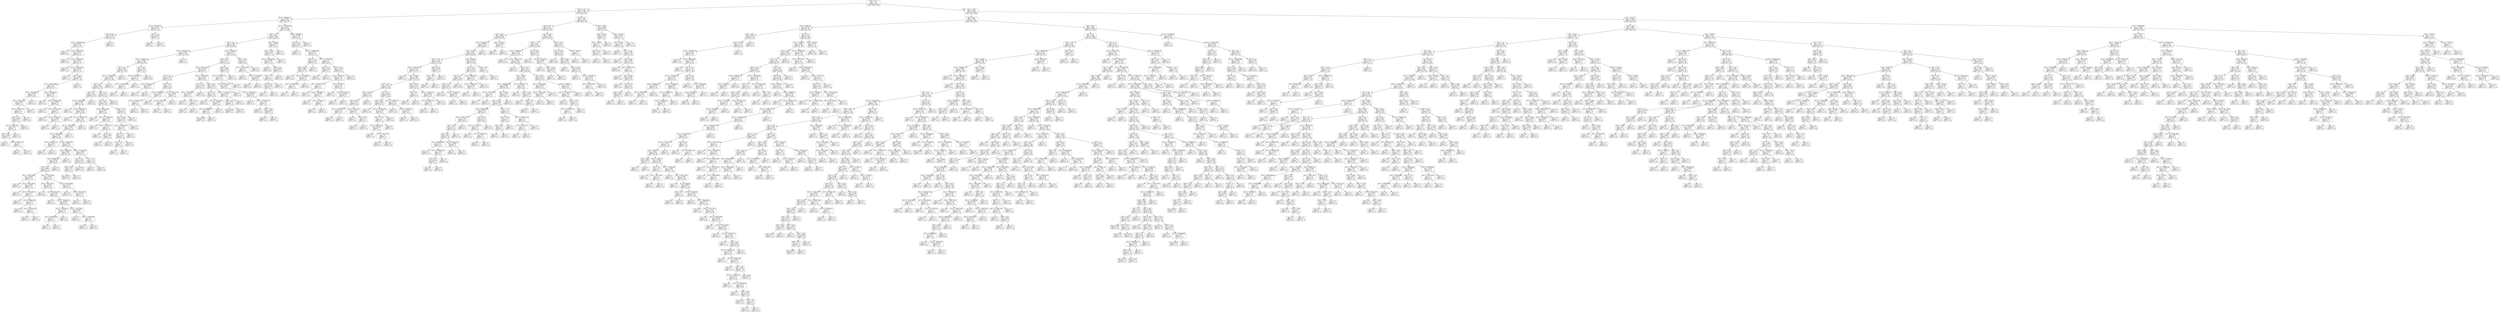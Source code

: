 digraph Tree {
node [shape=box] ;
0 [label="X[0] <= 25.5\ngini = 0.5\nsamples = 4000\nvalue = [2000, 2000]"] ;
1 [label="X[3] <= 1.38\ngini = 0.2944\nsamples = 1065\nvalue = [874, 191]"] ;
0 -> 1 [labeldistance=2.5, labelangle=45, headlabel="True"] ;
2 [label="X[1] <= 49806.3125\ngini = 0.4225\nsamples = 386\nvalue = [269, 117]"] ;
1 -> 2 ;
3 [label="X[1] <= 45765.5078\ngini = 0.4494\nsamples = 44\nvalue = [15, 29]"] ;
2 -> 3 ;
4 [label="X[4] <= 18.0\ngini = 0.4753\nsamples = 36\nvalue = [14, 22]"] ;
3 -> 4 ;
5 [label="X[1] <= 28961.2344\ngini = 0.4885\nsamples = 33\nvalue = [14, 19]"] ;
4 -> 5 ;
6 [label="gini = 0.0\nsamples = 2\nvalue = [0, 2]"] ;
5 -> 6 ;
7 [label="X[1] <= 34997.0078\ngini = 0.4953\nsamples = 31\nvalue = [14, 17]"] ;
5 -> 7 ;
8 [label="gini = 0.0\nsamples = 2\nvalue = [2, 0]"] ;
7 -> 8 ;
9 [label="X[1] <= 35882.0547\ngini = 0.4851\nsamples = 29\nvalue = [12, 17]"] ;
7 -> 9 ;
10 [label="gini = 0.0\nsamples = 2\nvalue = [0, 2]"] ;
9 -> 10 ;
11 [label="X[1] <= 36122.5078\ngini = 0.4938\nsamples = 27\nvalue = [12, 15]"] ;
9 -> 11 ;
12 [label="gini = 0.0\nsamples = 1\nvalue = [1, 0]"] ;
11 -> 12 ;
13 [label="X[5] <= 0.12\ngini = 0.4882\nsamples = 26\nvalue = [11, 15]"] ;
11 -> 13 ;
14 [label="X[1] <= 43447.5898\ngini = 0.48\nsamples = 25\nvalue = [10, 15]"] ;
13 -> 14 ;
15 [label="X[1] <= 41510.8945\ngini = 0.4082\nsamples = 14\nvalue = [4, 10]"] ;
14 -> 15 ;
16 [label="X[1] <= 40851.1172\ngini = 0.4628\nsamples = 11\nvalue = [4, 7]"] ;
15 -> 16 ;
17 [label="X[1] <= 40161.3125\ngini = 0.42\nsamples = 10\nvalue = [3, 7]"] ;
16 -> 17 ;
18 [label="X[4] <= 1.5\ngini = 0.4898\nsamples = 7\nvalue = [3, 4]"] ;
17 -> 18 ;
19 [label="X[1] <= 37165.0508\ngini = 0.48\nsamples = 5\nvalue = [3, 2]"] ;
18 -> 19 ;
20 [label="X[0] <= 23.5\ngini = 0.4444\nsamples = 3\nvalue = [1, 2]"] ;
19 -> 20 ;
21 [label="gini = 0.0\nsamples = 1\nvalue = [0, 1]"] ;
20 -> 21 ;
22 [label="X[1] <= 36560.7305\ngini = 0.5\nsamples = 2\nvalue = [1, 1]"] ;
20 -> 22 ;
23 [label="gini = 0.0\nsamples = 1\nvalue = [0, 1]"] ;
22 -> 23 ;
24 [label="gini = 0.0\nsamples = 1\nvalue = [1, 0]"] ;
22 -> 24 ;
25 [label="gini = 0.0\nsamples = 2\nvalue = [2, 0]"] ;
19 -> 25 ;
26 [label="gini = 0.0\nsamples = 2\nvalue = [0, 2]"] ;
18 -> 26 ;
27 [label="gini = 0.0\nsamples = 3\nvalue = [0, 3]"] ;
17 -> 27 ;
28 [label="gini = 0.0\nsamples = 1\nvalue = [1, 0]"] ;
16 -> 28 ;
29 [label="gini = 0.0\nsamples = 3\nvalue = [0, 3]"] ;
15 -> 29 ;
30 [label="X[1] <= 44229.1484\ngini = 0.4959\nsamples = 11\nvalue = [6, 5]"] ;
14 -> 30 ;
31 [label="gini = 0.0\nsamples = 3\nvalue = [3, 0]"] ;
30 -> 31 ;
32 [label="X[1] <= 44926.1094\ngini = 0.4688\nsamples = 8\nvalue = [3, 5]"] ;
30 -> 32 ;
33 [label="gini = 0.0\nsamples = 3\nvalue = [0, 3]"] ;
32 -> 33 ;
34 [label="X[1] <= 45179.5352\ngini = 0.48\nsamples = 5\nvalue = [3, 2]"] ;
32 -> 34 ;
35 [label="gini = 0.0\nsamples = 2\nvalue = [2, 0]"] ;
34 -> 35 ;
36 [label="X[1] <= 45729.6172\ngini = 0.4444\nsamples = 3\nvalue = [1, 2]"] ;
34 -> 36 ;
37 [label="gini = 0.0\nsamples = 2\nvalue = [0, 2]"] ;
36 -> 37 ;
38 [label="gini = 0.0\nsamples = 1\nvalue = [1, 0]"] ;
36 -> 38 ;
39 [label="gini = 0.0\nsamples = 1\nvalue = [1, 0]"] ;
13 -> 39 ;
40 [label="gini = 0.0\nsamples = 3\nvalue = [0, 3]"] ;
4 -> 40 ;
41 [label="X[4] <= 1.5\ngini = 0.2188\nsamples = 8\nvalue = [1, 7]"] ;
3 -> 41 ;
42 [label="gini = 0.0\nsamples = 7\nvalue = [0, 7]"] ;
41 -> 42 ;
43 [label="gini = 0.0\nsamples = 1\nvalue = [1, 0]"] ;
41 -> 43 ;
44 [label="X[1] <= 167220.2656\ngini = 0.3822\nsamples = 342\nvalue = [254, 88]"] ;
2 -> 44 ;
45 [label="X[8] <= 1.5\ngini = 0.4206\nsamples = 266\nvalue = [186, 80]"] ;
44 -> 45 ;
46 [label="X[0] <= 23.5\ngini = 0.4006\nsamples = 249\nvalue = [180, 69]"] ;
45 -> 46 ;
47 [label="X[1] <= 165341.625\ngini = 0.3536\nsamples = 170\nvalue = [131, 39]"] ;
46 -> 47 ;
48 [label="X[1] <= 132004.75\ngini = 0.3486\nsamples = 169\nvalue = [131, 38]"] ;
47 -> 48 ;
49 [label="X[6] <= 4.5\ngini = 0.3733\nsamples = 149\nvalue = [112, 37]"] ;
48 -> 49 ;
50 [label="X[1] <= 130762.9219\ngini = 0.3682\nsamples = 148\nvalue = [112, 36]"] ;
49 -> 50 ;
51 [label="X[4] <= 1.5\ngini = 0.3628\nsamples = 147\nvalue = [112, 35]"] ;
50 -> 51 ;
52 [label="X[6] <= 1.5\ngini = 0.3407\nsamples = 124\nvalue = [97, 27]"] ;
51 -> 52 ;
53 [label="X[1] <= 53876.2031\ngini = 0.3334\nsamples = 123\nvalue = [97, 26]"] ;
52 -> 53 ;
54 [label="gini = 0.0\nsamples = 5\nvalue = [5, 0]"] ;
53 -> 54 ;
55 [label="X[1] <= 54635.9531\ngini = 0.3436\nsamples = 118\nvalue = [92, 26]"] ;
53 -> 55 ;
56 [label="gini = 0.0\nsamples = 1\nvalue = [0, 1]"] ;
55 -> 56 ;
57 [label="X[1] <= 123390.2578\ngini = 0.336\nsamples = 117\nvalue = [92, 25]"] ;
55 -> 57 ;
58 [label="X[1] <= 122829.3594\ngini = 0.3446\nsamples = 113\nvalue = [88, 25]"] ;
57 -> 58 ;
59 [label="X[1] <= 56635.0664\ngini = 0.3367\nsamples = 112\nvalue = [88, 24]"] ;
58 -> 59 ;
60 [label="X[1] <= 56087.4141\ngini = 0.48\nsamples = 5\nvalue = [3, 2]"] ;
59 -> 60 ;
61 [label="gini = 0.0\nsamples = 3\nvalue = [3, 0]"] ;
60 -> 61 ;
62 [label="gini = 0.0\nsamples = 2\nvalue = [0, 2]"] ;
60 -> 62 ;
63 [label="X[1] <= 116394.5625\ngini = 0.3267\nsamples = 107\nvalue = [85, 22]"] ;
59 -> 63 ;
64 [label="X[1] <= 99983.875\ngini = 0.2847\nsamples = 64\nvalue = [53, 11]"] ;
63 -> 64 ;
65 [label="X[1] <= 98341.5781\ngini = 0.3482\nsamples = 49\nvalue = [38, 11]"] ;
64 -> 65 ;
66 [label="X[7] <= 1.0\ngini = 0.3096\nsamples = 47\nvalue = [38, 9]"] ;
65 -> 66 ;
67 [label="X[1] <= 62353.2891\ngini = 0.4444\nsamples = 12\nvalue = [8, 4]"] ;
66 -> 67 ;
68 [label="gini = 0.0\nsamples = 1\nvalue = [0, 1]"] ;
67 -> 68 ;
69 [label="X[1] <= 81827.6562\ngini = 0.3967\nsamples = 11\nvalue = [8, 3]"] ;
67 -> 69 ;
70 [label="gini = 0.0\nsamples = 5\nvalue = [5, 0]"] ;
69 -> 70 ;
71 [label="X[1] <= 85114.5625\ngini = 0.5\nsamples = 6\nvalue = [3, 3]"] ;
69 -> 71 ;
72 [label="gini = 0.0\nsamples = 2\nvalue = [0, 2]"] ;
71 -> 72 ;
73 [label="X[1] <= 88290.3594\ngini = 0.375\nsamples = 4\nvalue = [3, 1]"] ;
71 -> 73 ;
74 [label="gini = 0.0\nsamples = 2\nvalue = [2, 0]"] ;
73 -> 74 ;
75 [label="X[1] <= 90194.3594\ngini = 0.5\nsamples = 2\nvalue = [1, 1]"] ;
73 -> 75 ;
76 [label="gini = 0.0\nsamples = 1\nvalue = [0, 1]"] ;
75 -> 76 ;
77 [label="gini = 0.0\nsamples = 1\nvalue = [1, 0]"] ;
75 -> 77 ;
78 [label="X[1] <= 77325.4844\ngini = 0.2449\nsamples = 35\nvalue = [30, 5]"] ;
66 -> 78 ;
79 [label="X[1] <= 65819.4297\ngini = 0.3457\nsamples = 18\nvalue = [14, 4]"] ;
78 -> 79 ;
80 [label="gini = 0.0\nsamples = 8\nvalue = [8, 0]"] ;
79 -> 80 ;
81 [label="X[1] <= 68420.2031\ngini = 0.48\nsamples = 10\nvalue = [6, 4]"] ;
79 -> 81 ;
82 [label="gini = 0.0\nsamples = 1\nvalue = [0, 1]"] ;
81 -> 82 ;
83 [label="X[1] <= 76488.1562\ngini = 0.4444\nsamples = 9\nvalue = [6, 3]"] ;
81 -> 83 ;
84 [label="X[1] <= 70228.9219\ngini = 0.2778\nsamples = 6\nvalue = [5, 1]"] ;
83 -> 84 ;
85 [label="X[1] <= 69913.3828\ngini = 0.5\nsamples = 2\nvalue = [1, 1]"] ;
84 -> 85 ;
86 [label="gini = 0.0\nsamples = 1\nvalue = [1, 0]"] ;
85 -> 86 ;
87 [label="gini = 0.0\nsamples = 1\nvalue = [0, 1]"] ;
85 -> 87 ;
88 [label="gini = 0.0\nsamples = 4\nvalue = [4, 0]"] ;
84 -> 88 ;
89 [label="X[1] <= 76733.8047\ngini = 0.4444\nsamples = 3\nvalue = [1, 2]"] ;
83 -> 89 ;
90 [label="gini = 0.0\nsamples = 1\nvalue = [0, 1]"] ;
89 -> 90 ;
91 [label="X[1] <= 77044.4844\ngini = 0.5\nsamples = 2\nvalue = [1, 1]"] ;
89 -> 91 ;
92 [label="gini = 0.0\nsamples = 1\nvalue = [1, 0]"] ;
91 -> 92 ;
93 [label="gini = 0.0\nsamples = 1\nvalue = [0, 1]"] ;
91 -> 93 ;
94 [label="X[1] <= 87476.0938\ngini = 0.1107\nsamples = 17\nvalue = [16, 1]"] ;
78 -> 94 ;
95 [label="gini = 0.0\nsamples = 11\nvalue = [11, 0]"] ;
94 -> 95 ;
96 [label="X[1] <= 90342.6719\ngini = 0.2778\nsamples = 6\nvalue = [5, 1]"] ;
94 -> 96 ;
97 [label="gini = 0.0\nsamples = 1\nvalue = [0, 1]"] ;
96 -> 97 ;
98 [label="gini = 0.0\nsamples = 5\nvalue = [5, 0]"] ;
96 -> 98 ;
99 [label="gini = 0.0\nsamples = 2\nvalue = [0, 2]"] ;
65 -> 99 ;
100 [label="gini = 0.0\nsamples = 15\nvalue = [15, 0]"] ;
64 -> 100 ;
101 [label="X[1] <= 117739.4062\ngini = 0.3807\nsamples = 43\nvalue = [32, 11]"] ;
63 -> 101 ;
102 [label="X[7] <= 1.0\ngini = 0.4224\nsamples = 33\nvalue = [23, 10]"] ;
101 -> 102 ;
103 [label="X[5] <= 0.09\ngini = 0.32\nsamples = 10\nvalue = [8, 2]"] ;
102 -> 103 ;
104 [label="gini = 0.3457\nsamples = 9\nvalue = [7, 2]"] ;
103 -> 104 ;
105 [label="gini = 0.0\nsamples = 1\nvalue = [1, 0]"] ;
103 -> 105 ;
106 [label="gini = 0.4537\nsamples = 23\nvalue = [15, 8]"] ;
102 -> 106 ;
107 [label="X[7] <= 0.5\ngini = 0.18\nsamples = 10\nvalue = [9, 1]"] ;
101 -> 107 ;
108 [label="gini = 0.0\nsamples = 1\nvalue = [0, 1]"] ;
107 -> 108 ;
109 [label="gini = 0.0\nsamples = 9\nvalue = [9, 0]"] ;
107 -> 109 ;
110 [label="gini = 0.0\nsamples = 1\nvalue = [0, 1]"] ;
58 -> 110 ;
111 [label="gini = 0.0\nsamples = 4\nvalue = [4, 0]"] ;
57 -> 111 ;
112 [label="gini = 0.0\nsamples = 1\nvalue = [0, 1]"] ;
52 -> 112 ;
113 [label="X[6] <= 1.5\ngini = 0.4537\nsamples = 23\nvalue = [15, 8]"] ;
51 -> 113 ;
114 [label="X[4] <= 4.5\ngini = 0.4875\nsamples = 19\nvalue = [11, 8]"] ;
113 -> 114 ;
115 [label="X[1] <= 60017.1602\ngini = 0.4959\nsamples = 11\nvalue = [5, 6]"] ;
114 -> 115 ;
116 [label="gini = 0.0\nsamples = 1\nvalue = [1, 0]"] ;
115 -> 116 ;
117 [label="X[1] <= 110282.8203\ngini = 0.48\nsamples = 10\nvalue = [4, 6]"] ;
115 -> 117 ;
118 [label="gini = 0.0\nsamples = 2\nvalue = [0, 2]"] ;
117 -> 118 ;
119 [label="X[1] <= 114811.6172\ngini = 0.5\nsamples = 8\nvalue = [4, 4]"] ;
117 -> 119 ;
120 [label="gini = 0.0\nsamples = 1\nvalue = [1, 0]"] ;
119 -> 120 ;
121 [label="X[7] <= 1.0\ngini = 0.4898\nsamples = 7\nvalue = [3, 4]"] ;
119 -> 121 ;
122 [label="gini = 0.5\nsamples = 2\nvalue = [1, 1]"] ;
121 -> 122 ;
123 [label="gini = 0.48\nsamples = 5\nvalue = [2, 3]"] ;
121 -> 123 ;
124 [label="X[4] <= 10.5\ngini = 0.375\nsamples = 8\nvalue = [6, 2]"] ;
114 -> 124 ;
125 [label="X[5] <= 20.16\ngini = 0.4444\nsamples = 6\nvalue = [4, 2]"] ;
124 -> 125 ;
126 [label="X[1] <= 109776.5547\ngini = 0.48\nsamples = 5\nvalue = [3, 2]"] ;
125 -> 126 ;
127 [label="X[4] <= 7.5\ngini = 0.375\nsamples = 4\nvalue = [3, 1]"] ;
126 -> 127 ;
128 [label="X[7] <= 1.0\ngini = 0.5\nsamples = 2\nvalue = [1, 1]"] ;
127 -> 128 ;
129 [label="gini = 0.0\nsamples = 1\nvalue = [1, 0]"] ;
128 -> 129 ;
130 [label="gini = 0.0\nsamples = 1\nvalue = [0, 1]"] ;
128 -> 130 ;
131 [label="gini = 0.0\nsamples = 2\nvalue = [2, 0]"] ;
127 -> 131 ;
132 [label="gini = 0.0\nsamples = 1\nvalue = [0, 1]"] ;
126 -> 132 ;
133 [label="gini = 0.0\nsamples = 1\nvalue = [1, 0]"] ;
125 -> 133 ;
134 [label="gini = 0.0\nsamples = 2\nvalue = [2, 0]"] ;
124 -> 134 ;
135 [label="gini = 0.0\nsamples = 4\nvalue = [4, 0]"] ;
113 -> 135 ;
136 [label="gini = 0.0\nsamples = 1\nvalue = [0, 1]"] ;
50 -> 136 ;
137 [label="gini = 0.0\nsamples = 1\nvalue = [0, 1]"] ;
49 -> 137 ;
138 [label="X[7] <= 0.5\ngini = 0.095\nsamples = 20\nvalue = [19, 1]"] ;
48 -> 138 ;
139 [label="X[1] <= 154379.4375\ngini = 0.375\nsamples = 4\nvalue = [3, 1]"] ;
138 -> 139 ;
140 [label="X[1] <= 145440.5938\ngini = 0.5\nsamples = 2\nvalue = [1, 1]"] ;
139 -> 140 ;
141 [label="gini = 0.0\nsamples = 1\nvalue = [1, 0]"] ;
140 -> 141 ;
142 [label="gini = 0.0\nsamples = 1\nvalue = [0, 1]"] ;
140 -> 142 ;
143 [label="gini = 0.0\nsamples = 2\nvalue = [2, 0]"] ;
139 -> 143 ;
144 [label="gini = 0.0\nsamples = 16\nvalue = [16, 0]"] ;
138 -> 144 ;
145 [label="gini = 0.0\nsamples = 1\nvalue = [0, 1]"] ;
47 -> 145 ;
146 [label="X[1] <= 136988.75\ngini = 0.4711\nsamples = 79\nvalue = [49, 30]"] ;
46 -> 146 ;
147 [label="X[4] <= 1.5\ngini = 0.4475\nsamples = 71\nvalue = [47, 24]"] ;
146 -> 147 ;
148 [label="X[1] <= 86182.2344\ngini = 0.4102\nsamples = 59\nvalue = [42, 17]"] ;
147 -> 148 ;
149 [label="X[7] <= 1.5\ngini = 0.4764\nsamples = 23\nvalue = [14, 9]"] ;
148 -> 149 ;
150 [label="X[1] <= 84184.4219\ngini = 0.2449\nsamples = 7\nvalue = [6, 1]"] ;
149 -> 150 ;
151 [label="gini = 0.0\nsamples = 6\nvalue = [6, 0]"] ;
150 -> 151 ;
152 [label="gini = 0.0\nsamples = 1\nvalue = [0, 1]"] ;
150 -> 152 ;
153 [label="X[0] <= 24.5\ngini = 0.5\nsamples = 16\nvalue = [8, 8]"] ;
149 -> 153 ;
154 [label="X[1] <= 62338.4844\ngini = 0.3457\nsamples = 9\nvalue = [7, 2]"] ;
153 -> 154 ;
155 [label="X[1] <= 55484.2656\ngini = 0.5\nsamples = 4\nvalue = [2, 2]"] ;
154 -> 155 ;
156 [label="gini = 0.0\nsamples = 2\nvalue = [2, 0]"] ;
155 -> 156 ;
157 [label="gini = 0.0\nsamples = 2\nvalue = [0, 2]"] ;
155 -> 157 ;
158 [label="gini = 0.0\nsamples = 5\nvalue = [5, 0]"] ;
154 -> 158 ;
159 [label="X[1] <= 58476.1797\ngini = 0.2449\nsamples = 7\nvalue = [1, 6]"] ;
153 -> 159 ;
160 [label="X[1] <= 52055.625\ngini = 0.5\nsamples = 2\nvalue = [1, 1]"] ;
159 -> 160 ;
161 [label="gini = 0.0\nsamples = 1\nvalue = [0, 1]"] ;
160 -> 161 ;
162 [label="gini = 0.0\nsamples = 1\nvalue = [1, 0]"] ;
160 -> 162 ;
163 [label="gini = 0.0\nsamples = 5\nvalue = [0, 5]"] ;
159 -> 163 ;
164 [label="X[1] <= 116841.3906\ngini = 0.3457\nsamples = 36\nvalue = [28, 8]"] ;
148 -> 164 ;
165 [label="X[7] <= 0.5\ngini = 0.1244\nsamples = 15\nvalue = [14, 1]"] ;
164 -> 165 ;
166 [label="X[1] <= 94497.6875\ngini = 0.4444\nsamples = 3\nvalue = [2, 1]"] ;
165 -> 166 ;
167 [label="gini = 0.0\nsamples = 1\nvalue = [1, 0]"] ;
166 -> 167 ;
168 [label="X[0] <= 24.5\ngini = 0.5\nsamples = 2\nvalue = [1, 1]"] ;
166 -> 168 ;
169 [label="gini = 0.0\nsamples = 1\nvalue = [0, 1]"] ;
168 -> 169 ;
170 [label="gini = 0.0\nsamples = 1\nvalue = [1, 0]"] ;
168 -> 170 ;
171 [label="gini = 0.0\nsamples = 12\nvalue = [12, 0]"] ;
165 -> 171 ;
172 [label="X[0] <= 24.5\ngini = 0.4444\nsamples = 21\nvalue = [14, 7]"] ;
164 -> 172 ;
173 [label="X[7] <= 1.5\ngini = 0.497\nsamples = 13\nvalue = [7, 6]"] ;
172 -> 173 ;
174 [label="gini = 0.0\nsamples = 2\nvalue = [2, 0]"] ;
173 -> 174 ;
175 [label="X[1] <= 128514.2578\ngini = 0.4959\nsamples = 11\nvalue = [5, 6]"] ;
173 -> 175 ;
176 [label="X[1] <= 120990.0625\ngini = 0.48\nsamples = 10\nvalue = [4, 6]"] ;
175 -> 176 ;
177 [label="gini = 0.4938\nsamples = 9\nvalue = [4, 5]"] ;
176 -> 177 ;
178 [label="gini = 0.0\nsamples = 1\nvalue = [0, 1]"] ;
176 -> 178 ;
179 [label="gini = 0.0\nsamples = 1\nvalue = [1, 0]"] ;
175 -> 179 ;
180 [label="X[1] <= 117746.0078\ngini = 0.2188\nsamples = 8\nvalue = [7, 1]"] ;
172 -> 180 ;
181 [label="X[6] <= 3.0\ngini = 0.375\nsamples = 4\nvalue = [3, 1]"] ;
180 -> 181 ;
182 [label="gini = 0.4444\nsamples = 3\nvalue = [2, 1]"] ;
181 -> 182 ;
183 [label="gini = 0.0\nsamples = 1\nvalue = [1, 0]"] ;
181 -> 183 ;
184 [label="gini = 0.0\nsamples = 4\nvalue = [4, 0]"] ;
180 -> 184 ;
185 [label="X[4] <= 4.5\ngini = 0.4861\nsamples = 12\nvalue = [5, 7]"] ;
147 -> 185 ;
186 [label="X[1] <= 126314.7812\ngini = 0.42\nsamples = 10\nvalue = [3, 7]"] ;
185 -> 186 ;
187 [label="X[1] <= 80175.8281\ngini = 0.3457\nsamples = 9\nvalue = [2, 7]"] ;
186 -> 187 ;
188 [label="gini = 0.0\nsamples = 3\nvalue = [0, 3]"] ;
187 -> 188 ;
189 [label="X[1] <= 85256.4141\ngini = 0.4444\nsamples = 6\nvalue = [2, 4]"] ;
187 -> 189 ;
190 [label="gini = 0.0\nsamples = 1\nvalue = [1, 0]"] ;
189 -> 190 ;
191 [label="X[1] <= 105291.6875\ngini = 0.32\nsamples = 5\nvalue = [1, 4]"] ;
189 -> 191 ;
192 [label="gini = 0.0\nsamples = 2\nvalue = [0, 2]"] ;
191 -> 192 ;
193 [label="X[0] <= 24.5\ngini = 0.4444\nsamples = 3\nvalue = [1, 2]"] ;
191 -> 193 ;
194 [label="gini = 0.0\nsamples = 1\nvalue = [0, 1]"] ;
193 -> 194 ;
195 [label="gini = 0.5\nsamples = 2\nvalue = [1, 1]"] ;
193 -> 195 ;
196 [label="gini = 0.0\nsamples = 1\nvalue = [1, 0]"] ;
186 -> 196 ;
197 [label="gini = 0.0\nsamples = 2\nvalue = [2, 0]"] ;
185 -> 197 ;
198 [label="X[0] <= 24.5\ngini = 0.375\nsamples = 8\nvalue = [2, 6]"] ;
146 -> 198 ;
199 [label="X[1] <= 147013.5469\ngini = 0.5\nsamples = 4\nvalue = [2, 2]"] ;
198 -> 199 ;
200 [label="gini = 0.0\nsamples = 1\nvalue = [0, 1]"] ;
199 -> 200 ;
201 [label="X[1] <= 157335.0938\ngini = 0.4444\nsamples = 3\nvalue = [2, 1]"] ;
199 -> 201 ;
202 [label="gini = 0.0\nsamples = 2\nvalue = [2, 0]"] ;
201 -> 202 ;
203 [label="gini = 0.0\nsamples = 1\nvalue = [0, 1]"] ;
201 -> 203 ;
204 [label="gini = 0.0\nsamples = 4\nvalue = [0, 4]"] ;
198 -> 204 ;
205 [label="X[5] <= 26.805\ngini = 0.4567\nsamples = 17\nvalue = [6, 11]"] ;
45 -> 205 ;
206 [label="X[4] <= 124.5\ngini = 0.3367\nsamples = 14\nvalue = [3, 11]"] ;
205 -> 206 ;
207 [label="X[1] <= 110444.5469\ngini = 0.2604\nsamples = 13\nvalue = [2, 11]"] ;
206 -> 207 ;
208 [label="gini = 0.0\nsamples = 6\nvalue = [0, 6]"] ;
207 -> 208 ;
209 [label="X[6] <= 4.5\ngini = 0.4082\nsamples = 7\nvalue = [2, 5]"] ;
207 -> 209 ;
210 [label="X[4] <= 7.5\ngini = 0.5\nsamples = 4\nvalue = [2, 2]"] ;
209 -> 210 ;
211 [label="X[4] <= 3.0\ngini = 0.4444\nsamples = 3\nvalue = [2, 1]"] ;
210 -> 211 ;
212 [label="gini = 0.5\nsamples = 2\nvalue = [1, 1]"] ;
211 -> 212 ;
213 [label="gini = 0.0\nsamples = 1\nvalue = [1, 0]"] ;
211 -> 213 ;
214 [label="gini = 0.0\nsamples = 1\nvalue = [0, 1]"] ;
210 -> 214 ;
215 [label="gini = 0.0\nsamples = 3\nvalue = [0, 3]"] ;
209 -> 215 ;
216 [label="gini = 0.0\nsamples = 1\nvalue = [1, 0]"] ;
206 -> 216 ;
217 [label="gini = 0.0\nsamples = 3\nvalue = [3, 0]"] ;
205 -> 217 ;
218 [label="X[1] <= 1506366.5\ngini = 0.1884\nsamples = 76\nvalue = [68, 8]"] ;
44 -> 218 ;
219 [label="X[7] <= 1.5\ngini = 0.1692\nsamples = 75\nvalue = [68, 7]"] ;
218 -> 219 ;
220 [label="gini = 0.0\nsamples = 21\nvalue = [21, 0]"] ;
219 -> 220 ;
221 [label="X[1] <= 245628.6094\ngini = 0.2257\nsamples = 54\nvalue = [47, 7]"] ;
219 -> 221 ;
222 [label="X[4] <= 7.5\ngini = 0.1284\nsamples = 29\nvalue = [27, 2]"] ;
221 -> 222 ;
223 [label="X[0] <= 24.5\ngini = 0.0689\nsamples = 28\nvalue = [27, 1]"] ;
222 -> 223 ;
224 [label="gini = 0.0\nsamples = 22\nvalue = [22, 0]"] ;
223 -> 224 ;
225 [label="X[1] <= 181739.0625\ngini = 0.2778\nsamples = 6\nvalue = [5, 1]"] ;
223 -> 225 ;
226 [label="X[1] <= 172879.2812\ngini = 0.5\nsamples = 2\nvalue = [1, 1]"] ;
225 -> 226 ;
227 [label="gini = 0.0\nsamples = 1\nvalue = [1, 0]"] ;
226 -> 227 ;
228 [label="gini = 0.0\nsamples = 1\nvalue = [0, 1]"] ;
226 -> 228 ;
229 [label="gini = 0.0\nsamples = 4\nvalue = [4, 0]"] ;
225 -> 229 ;
230 [label="gini = 0.0\nsamples = 1\nvalue = [0, 1]"] ;
222 -> 230 ;
231 [label="X[1] <= 251293.3438\ngini = 0.32\nsamples = 25\nvalue = [20, 5]"] ;
221 -> 231 ;
232 [label="X[4] <= 1.5\ngini = 0.4444\nsamples = 3\nvalue = [1, 2]"] ;
231 -> 232 ;
233 [label="gini = 0.0\nsamples = 2\nvalue = [0, 2]"] ;
232 -> 233 ;
234 [label="gini = 0.0\nsamples = 1\nvalue = [1, 0]"] ;
232 -> 234 ;
235 [label="X[0] <= 23.5\ngini = 0.2355\nsamples = 22\nvalue = [19, 3]"] ;
231 -> 235 ;
236 [label="X[1] <= 353477.25\ngini = 0.3367\nsamples = 14\nvalue = [11, 3]"] ;
235 -> 236 ;
237 [label="X[1] <= 288724.7812\ngini = 0.5\nsamples = 4\nvalue = [2, 2]"] ;
236 -> 237 ;
238 [label="gini = 0.0\nsamples = 1\nvalue = [1, 0]"] ;
237 -> 238 ;
239 [label="X[1] <= 306386.875\ngini = 0.4444\nsamples = 3\nvalue = [1, 2]"] ;
237 -> 239 ;
240 [label="gini = 0.0\nsamples = 1\nvalue = [0, 1]"] ;
239 -> 240 ;
241 [label="X[1] <= 333812.125\ngini = 0.5\nsamples = 2\nvalue = [1, 1]"] ;
239 -> 241 ;
242 [label="gini = 0.0\nsamples = 1\nvalue = [1, 0]"] ;
241 -> 242 ;
243 [label="gini = 0.0\nsamples = 1\nvalue = [0, 1]"] ;
241 -> 243 ;
244 [label="X[1] <= 621865.0\ngini = 0.18\nsamples = 10\nvalue = [9, 1]"] ;
236 -> 244 ;
245 [label="gini = 0.0\nsamples = 7\nvalue = [7, 0]"] ;
244 -> 245 ;
246 [label="X[1] <= 657925.125\ngini = 0.4444\nsamples = 3\nvalue = [2, 1]"] ;
244 -> 246 ;
247 [label="gini = 0.0\nsamples = 1\nvalue = [0, 1]"] ;
246 -> 247 ;
248 [label="gini = 0.0\nsamples = 2\nvalue = [2, 0]"] ;
246 -> 248 ;
249 [label="gini = 0.0\nsamples = 8\nvalue = [8, 0]"] ;
235 -> 249 ;
250 [label="gini = 0.0\nsamples = 1\nvalue = [0, 1]"] ;
218 -> 250 ;
251 [label="X[8] <= 1.5\ngini = 0.1942\nsamples = 679\nvalue = [605, 74]"] ;
1 -> 251 ;
252 [label="X[0] <= 23.5\ngini = 0.1617\nsamples = 631\nvalue = [575, 56]"] ;
251 -> 252 ;
253 [label="X[4] <= 60.0\ngini = 0.0888\nsamples = 408\nvalue = [389, 19]"] ;
252 -> 253 ;
254 [label="X[1] <= 396104.375\ngini = 0.0804\nsamples = 405\nvalue = [388, 17]"] ;
253 -> 254 ;
255 [label="X[5] <= 2.055\ngini = 0.0761\nsamples = 404\nvalue = [388, 16]"] ;
254 -> 255 ;
256 [label="X[5] <= 1.92\ngini = 0.1287\nsamples = 188\nvalue = [175, 13]"] ;
255 -> 256 ;
257 [label="X[1] <= 30192.3594\ngini = 0.1118\nsamples = 185\nvalue = [174, 11]"] ;
256 -> 257 ;
258 [label="gini = 0.0\nsamples = 1\nvalue = [0, 1]"] ;
257 -> 258 ;
259 [label="X[3] <= 6.465\ngini = 0.1028\nsamples = 184\nvalue = [174, 10]"] ;
257 -> 259 ;
260 [label="X[7] <= 0.5\ngini = 0.0773\nsamples = 149\nvalue = [143, 6]"] ;
259 -> 260 ;
261 [label="X[5] <= 0.915\ngini = 0.255\nsamples = 20\nvalue = [17, 3]"] ;
260 -> 261 ;
262 [label="X[5] <= 0.66\ngini = 0.355\nsamples = 13\nvalue = [10, 3]"] ;
261 -> 262 ;
263 [label="X[1] <= 129346.9219\ngini = 0.18\nsamples = 10\nvalue = [9, 1]"] ;
262 -> 263 ;
264 [label="gini = 0.0\nsamples = 9\nvalue = [9, 0]"] ;
263 -> 264 ;
265 [label="gini = 0.0\nsamples = 1\nvalue = [0, 1]"] ;
263 -> 265 ;
266 [label="X[1] <= 87512.5156\ngini = 0.4444\nsamples = 3\nvalue = [1, 2]"] ;
262 -> 266 ;
267 [label="gini = 0.0\nsamples = 1\nvalue = [0, 1]"] ;
266 -> 267 ;
268 [label="X[5] <= 0.81\ngini = 0.5\nsamples = 2\nvalue = [1, 1]"] ;
266 -> 268 ;
269 [label="gini = 0.0\nsamples = 1\nvalue = [0, 1]"] ;
268 -> 269 ;
270 [label="gini = 0.0\nsamples = 1\nvalue = [1, 0]"] ;
268 -> 270 ;
271 [label="gini = 0.0\nsamples = 7\nvalue = [7, 0]"] ;
261 -> 271 ;
272 [label="X[7] <= 1.5\ngini = 0.0454\nsamples = 129\nvalue = [126, 3]"] ;
260 -> 272 ;
273 [label="X[5] <= 0.33\ngini = 0.0973\nsamples = 39\nvalue = [37, 2]"] ;
272 -> 273 ;
274 [label="gini = 0.0\nsamples = 33\nvalue = [33, 0]"] ;
273 -> 274 ;
275 [label="X[1] <= 147045.3594\ngini = 0.4444\nsamples = 6\nvalue = [4, 2]"] ;
273 -> 275 ;
276 [label="X[5] <= 0.735\ngini = 0.5\nsamples = 4\nvalue = [2, 2]"] ;
275 -> 276 ;
277 [label="X[1] <= 58372.4258\ngini = 0.4444\nsamples = 3\nvalue = [2, 1]"] ;
276 -> 277 ;
278 [label="gini = 0.0\nsamples = 1\nvalue = [1, 0]"] ;
277 -> 278 ;
279 [label="X[1] <= 72313.3203\ngini = 0.5\nsamples = 2\nvalue = [1, 1]"] ;
277 -> 279 ;
280 [label="gini = 0.0\nsamples = 1\nvalue = [0, 1]"] ;
279 -> 280 ;
281 [label="gini = 0.0\nsamples = 1\nvalue = [1, 0]"] ;
279 -> 281 ;
282 [label="gini = 0.0\nsamples = 1\nvalue = [0, 1]"] ;
276 -> 282 ;
283 [label="gini = 0.0\nsamples = 2\nvalue = [2, 0]"] ;
275 -> 283 ;
284 [label="X[1] <= 117869.1875\ngini = 0.022\nsamples = 90\nvalue = [89, 1]"] ;
272 -> 284 ;
285 [label="gini = 0.0\nsamples = 73\nvalue = [73, 0]"] ;
284 -> 285 ;
286 [label="X[1] <= 118648.5156\ngini = 0.1107\nsamples = 17\nvalue = [16, 1]"] ;
284 -> 286 ;
287 [label="gini = 0.0\nsamples = 1\nvalue = [0, 1]"] ;
286 -> 287 ;
288 [label="gini = 0.0\nsamples = 16\nvalue = [16, 0]"] ;
286 -> 288 ;
289 [label="X[3] <= 20.31\ngini = 0.2024\nsamples = 35\nvalue = [31, 4]"] ;
259 -> 289 ;
290 [label="X[4] <= 13.5\ngini = 0.5\nsamples = 6\nvalue = [3, 3]"] ;
289 -> 290 ;
291 [label="gini = 0.0\nsamples = 3\nvalue = [0, 3]"] ;
290 -> 291 ;
292 [label="gini = 0.0\nsamples = 3\nvalue = [3, 0]"] ;
290 -> 292 ;
293 [label="X[1] <= 47547.2422\ngini = 0.0666\nsamples = 29\nvalue = [28, 1]"] ;
289 -> 293 ;
294 [label="X[1] <= 40596.0781\ngini = 0.32\nsamples = 5\nvalue = [4, 1]"] ;
293 -> 294 ;
295 [label="gini = 0.0\nsamples = 4\nvalue = [4, 0]"] ;
294 -> 295 ;
296 [label="gini = 0.0\nsamples = 1\nvalue = [0, 1]"] ;
294 -> 296 ;
297 [label="gini = 0.0\nsamples = 24\nvalue = [24, 0]"] ;
293 -> 297 ;
298 [label="X[4] <= 12.0\ngini = 0.4444\nsamples = 3\nvalue = [1, 2]"] ;
256 -> 298 ;
299 [label="X[5] <= 2.01\ngini = 0.5\nsamples = 2\nvalue = [1, 1]"] ;
298 -> 299 ;
300 [label="gini = 0.0\nsamples = 1\nvalue = [1, 0]"] ;
299 -> 300 ;
301 [label="gini = 0.0\nsamples = 1\nvalue = [0, 1]"] ;
299 -> 301 ;
302 [label="gini = 0.0\nsamples = 1\nvalue = [0, 1]"] ;
298 -> 302 ;
303 [label="X[9] <= 658.305\ngini = 0.0274\nsamples = 216\nvalue = [213, 3]"] ;
255 -> 303 ;
304 [label="X[6] <= 4.5\ngini = 0.0185\nsamples = 214\nvalue = [212, 2]"] ;
303 -> 304 ;
305 [label="X[7] <= 0.5\ngini = 0.01\nsamples = 200\nvalue = [199, 1]"] ;
304 -> 305 ;
306 [label="X[4] <= 1.5\ngini = 0.0476\nsamples = 41\nvalue = [40, 1]"] ;
305 -> 306 ;
307 [label="gini = 0.0\nsamples = 38\nvalue = [38, 0]"] ;
306 -> 307 ;
308 [label="X[1] <= 71456.2812\ngini = 0.4444\nsamples = 3\nvalue = [2, 1]"] ;
306 -> 308 ;
309 [label="gini = 0.0\nsamples = 2\nvalue = [2, 0]"] ;
308 -> 309 ;
310 [label="gini = 0.0\nsamples = 1\nvalue = [0, 1]"] ;
308 -> 310 ;
311 [label="gini = 0.0\nsamples = 159\nvalue = [159, 0]"] ;
305 -> 311 ;
312 [label="X[1] <= 66665.1875\ngini = 0.1327\nsamples = 14\nvalue = [13, 1]"] ;
304 -> 312 ;
313 [label="X[1] <= 58580.7461\ngini = 0.4444\nsamples = 3\nvalue = [2, 1]"] ;
312 -> 313 ;
314 [label="gini = 0.0\nsamples = 2\nvalue = [2, 0]"] ;
313 -> 314 ;
315 [label="gini = 0.0\nsamples = 1\nvalue = [0, 1]"] ;
313 -> 315 ;
316 [label="gini = 0.0\nsamples = 11\nvalue = [11, 0]"] ;
312 -> 316 ;
317 [label="X[4] <= 19.5\ngini = 0.5\nsamples = 2\nvalue = [1, 1]"] ;
303 -> 317 ;
318 [label="gini = 0.0\nsamples = 1\nvalue = [1, 0]"] ;
317 -> 318 ;
319 [label="gini = 0.0\nsamples = 1\nvalue = [0, 1]"] ;
317 -> 319 ;
320 [label="gini = 0.0\nsamples = 1\nvalue = [0, 1]"] ;
254 -> 320 ;
321 [label="X[3] <= 302.835\ngini = 0.4444\nsamples = 3\nvalue = [1, 2]"] ;
253 -> 321 ;
322 [label="gini = 0.0\nsamples = 2\nvalue = [0, 2]"] ;
321 -> 322 ;
323 [label="gini = 0.0\nsamples = 1\nvalue = [1, 0]"] ;
321 -> 323 ;
324 [label="X[2] <= 3.345\ngini = 0.2768\nsamples = 223\nvalue = [186, 37]"] ;
252 -> 324 ;
325 [label="X[6] <= 1.5\ngini = 0.3261\nsamples = 156\nvalue = [124, 32]"] ;
324 -> 325 ;
326 [label="X[1] <= 32388.9902\ngini = 0.2943\nsamples = 145\nvalue = [119, 26]"] ;
325 -> 326 ;
327 [label="gini = 0.0\nsamples = 13\nvalue = [13, 0]"] ;
326 -> 327 ;
328 [label="X[1] <= 34004.7148\ngini = 0.3163\nsamples = 132\nvalue = [106, 26]"] ;
326 -> 328 ;
329 [label="gini = 0.0\nsamples = 2\nvalue = [0, 2]"] ;
328 -> 329 ;
330 [label="X[5] <= 2.37\ngini = 0.3011\nsamples = 130\nvalue = [106, 24]"] ;
328 -> 330 ;
331 [label="X[5] <= 2.025\ngini = 0.3392\nsamples = 97\nvalue = [76, 21]"] ;
330 -> 331 ;
332 [label="X[1] <= 46896.0469\ngini = 0.2989\nsamples = 82\nvalue = [67, 15]"] ;
331 -> 332 ;
333 [label="X[1] <= 39121.5625\ngini = 0.48\nsamples = 5\nvalue = [2, 3]"] ;
332 -> 333 ;
334 [label="gini = 0.0\nsamples = 2\nvalue = [2, 0]"] ;
333 -> 334 ;
335 [label="gini = 0.0\nsamples = 3\nvalue = [0, 3]"] ;
333 -> 335 ;
336 [label="X[5] <= 1.665\ngini = 0.2631\nsamples = 77\nvalue = [65, 12]"] ;
332 -> 336 ;
337 [label="X[5] <= 1.215\ngini = 0.3084\nsamples = 63\nvalue = [51, 12]"] ;
336 -> 337 ;
338 [label="X[1] <= 89901.4844\ngini = 0.2293\nsamples = 53\nvalue = [46, 7]"] ;
337 -> 338 ;
339 [label="X[1] <= 79671.1953\ngini = 0.355\nsamples = 26\nvalue = [20, 6]"] ;
338 -> 339 ;
340 [label="X[5] <= 0.6\ngini = 0.2778\nsamples = 24\nvalue = [20, 4]"] ;
339 -> 340 ;
341 [label="X[5] <= 0.3\ngini = 0.426\nsamples = 13\nvalue = [9, 4]"] ;
340 -> 341 ;
342 [label="X[1] <= 68440.0469\ngini = 0.32\nsamples = 10\nvalue = [8, 2]"] ;
341 -> 342 ;
343 [label="gini = 0.0\nsamples = 5\nvalue = [5, 0]"] ;
342 -> 343 ;
344 [label="X[1] <= 69833.3828\ngini = 0.48\nsamples = 5\nvalue = [3, 2]"] ;
342 -> 344 ;
345 [label="X[7] <= 1.5\ngini = 0.4444\nsamples = 3\nvalue = [1, 2]"] ;
344 -> 345 ;
346 [label="gini = 0.0\nsamples = 2\nvalue = [0, 2]"] ;
345 -> 346 ;
347 [label="gini = 0.0\nsamples = 1\nvalue = [1, 0]"] ;
345 -> 347 ;
348 [label="gini = 0.0\nsamples = 2\nvalue = [2, 0]"] ;
344 -> 348 ;
349 [label="X[1] <= 52660.3516\ngini = 0.4444\nsamples = 3\nvalue = [1, 2]"] ;
341 -> 349 ;
350 [label="gini = 0.0\nsamples = 1\nvalue = [1, 0]"] ;
349 -> 350 ;
351 [label="gini = 0.0\nsamples = 2\nvalue = [0, 2]"] ;
349 -> 351 ;
352 [label="gini = 0.0\nsamples = 11\nvalue = [11, 0]"] ;
340 -> 352 ;
353 [label="gini = 0.0\nsamples = 2\nvalue = [0, 2]"] ;
339 -> 353 ;
354 [label="X[7] <= 0.5\ngini = 0.0713\nsamples = 27\nvalue = [26, 1]"] ;
338 -> 354 ;
355 [label="X[1] <= 141127.1875\ngini = 0.32\nsamples = 5\nvalue = [4, 1]"] ;
354 -> 355 ;
356 [label="gini = 0.0\nsamples = 3\nvalue = [3, 0]"] ;
355 -> 356 ;
357 [label="X[1] <= 191909.0312\ngini = 0.5\nsamples = 2\nvalue = [1, 1]"] ;
355 -> 357 ;
358 [label="gini = 0.0\nsamples = 1\nvalue = [0, 1]"] ;
357 -> 358 ;
359 [label="gini = 0.0\nsamples = 1\nvalue = [1, 0]"] ;
357 -> 359 ;
360 [label="gini = 0.0\nsamples = 22\nvalue = [22, 0]"] ;
354 -> 360 ;
361 [label="X[5] <= 1.47\ngini = 0.5\nsamples = 10\nvalue = [5, 5]"] ;
337 -> 361 ;
362 [label="X[5] <= 1.335\ngini = 0.32\nsamples = 5\nvalue = [1, 4]"] ;
361 -> 362 ;
363 [label="X[0] <= 24.5\ngini = 0.5\nsamples = 2\nvalue = [1, 1]"] ;
362 -> 363 ;
364 [label="gini = 0.0\nsamples = 1\nvalue = [0, 1]"] ;
363 -> 364 ;
365 [label="gini = 0.0\nsamples = 1\nvalue = [1, 0]"] ;
363 -> 365 ;
366 [label="gini = 0.0\nsamples = 3\nvalue = [0, 3]"] ;
362 -> 366 ;
367 [label="X[1] <= 106281.4531\ngini = 0.32\nsamples = 5\nvalue = [4, 1]"] ;
361 -> 367 ;
368 [label="X[1] <= 91125.1797\ngini = 0.5\nsamples = 2\nvalue = [1, 1]"] ;
367 -> 368 ;
369 [label="gini = 0.0\nsamples = 1\nvalue = [1, 0]"] ;
368 -> 369 ;
370 [label="gini = 0.0\nsamples = 1\nvalue = [0, 1]"] ;
368 -> 370 ;
371 [label="gini = 0.0\nsamples = 3\nvalue = [3, 0]"] ;
367 -> 371 ;
372 [label="gini = 0.0\nsamples = 14\nvalue = [14, 0]"] ;
336 -> 372 ;
373 [label="X[1] <= 102604.1719\ngini = 0.48\nsamples = 15\nvalue = [9, 6]"] ;
331 -> 373 ;
374 [label="gini = 0.0\nsamples = 8\nvalue = [8, 0]"] ;
373 -> 374 ;
375 [label="X[5] <= 2.28\ngini = 0.2449\nsamples = 7\nvalue = [1, 6]"] ;
373 -> 375 ;
376 [label="gini = 0.0\nsamples = 5\nvalue = [0, 5]"] ;
375 -> 376 ;
377 [label="X[0] <= 24.5\ngini = 0.5\nsamples = 2\nvalue = [1, 1]"] ;
375 -> 377 ;
378 [label="gini = 0.0\nsamples = 1\nvalue = [0, 1]"] ;
377 -> 378 ;
379 [label="gini = 0.0\nsamples = 1\nvalue = [1, 0]"] ;
377 -> 379 ;
380 [label="X[0] <= 24.5\ngini = 0.1653\nsamples = 33\nvalue = [30, 3]"] ;
330 -> 380 ;
381 [label="X[1] <= 78231.2969\ngini = 0.0868\nsamples = 22\nvalue = [21, 1]"] ;
380 -> 381 ;
382 [label="X[1] <= 77087.7188\ngini = 0.2449\nsamples = 7\nvalue = [6, 1]"] ;
381 -> 382 ;
383 [label="gini = 0.0\nsamples = 6\nvalue = [6, 0]"] ;
382 -> 383 ;
384 [label="gini = 0.0\nsamples = 1\nvalue = [0, 1]"] ;
382 -> 384 ;
385 [label="gini = 0.0\nsamples = 15\nvalue = [15, 0]"] ;
381 -> 385 ;
386 [label="X[1] <= 134837.0\ngini = 0.2975\nsamples = 11\nvalue = [9, 2]"] ;
380 -> 386 ;
387 [label="X[1] <= 112165.6875\ngini = 0.18\nsamples = 10\nvalue = [9, 1]"] ;
386 -> 387 ;
388 [label="gini = 0.0\nsamples = 6\nvalue = [6, 0]"] ;
387 -> 388 ;
389 [label="X[5] <= 2.715\ngini = 0.375\nsamples = 4\nvalue = [3, 1]"] ;
387 -> 389 ;
390 [label="X[1] <= 120834.7812\ngini = 0.5\nsamples = 2\nvalue = [1, 1]"] ;
389 -> 390 ;
391 [label="gini = 0.0\nsamples = 1\nvalue = [0, 1]"] ;
390 -> 391 ;
392 [label="gini = 0.0\nsamples = 1\nvalue = [1, 0]"] ;
390 -> 392 ;
393 [label="gini = 0.0\nsamples = 2\nvalue = [2, 0]"] ;
389 -> 393 ;
394 [label="gini = 0.0\nsamples = 1\nvalue = [0, 1]"] ;
386 -> 394 ;
395 [label="X[5] <= 0.24\ngini = 0.4959\nsamples = 11\nvalue = [5, 6]"] ;
325 -> 395 ;
396 [label="gini = 0.0\nsamples = 4\nvalue = [0, 4]"] ;
395 -> 396 ;
397 [label="X[1] <= 87074.9375\ngini = 0.4082\nsamples = 7\nvalue = [5, 2]"] ;
395 -> 397 ;
398 [label="gini = 0.0\nsamples = 4\nvalue = [4, 0]"] ;
397 -> 398 ;
399 [label="X[2] <= 1.83\ngini = 0.4444\nsamples = 3\nvalue = [1, 2]"] ;
397 -> 399 ;
400 [label="gini = 0.0\nsamples = 1\nvalue = [1, 0]"] ;
399 -> 400 ;
401 [label="gini = 0.0\nsamples = 2\nvalue = [0, 2]"] ;
399 -> 401 ;
402 [label="X[6] <= 10.5\ngini = 0.1381\nsamples = 67\nvalue = [62, 5]"] ;
324 -> 402 ;
403 [label="X[5] <= 19.83\ngini = 0.1155\nsamples = 65\nvalue = [61, 4]"] ;
402 -> 403 ;
404 [label="gini = 0.0\nsamples = 40\nvalue = [40, 0]"] ;
403 -> 404 ;
405 [label="X[5] <= 20.67\ngini = 0.2688\nsamples = 25\nvalue = [21, 4]"] ;
403 -> 405 ;
406 [label="gini = 0.0\nsamples = 1\nvalue = [0, 1]"] ;
405 -> 406 ;
407 [label="X[3] <= 40.77\ngini = 0.2188\nsamples = 24\nvalue = [21, 3]"] ;
405 -> 407 ;
408 [label="gini = 0.0\nsamples = 1\nvalue = [0, 1]"] ;
407 -> 408 ;
409 [label="X[1] <= 91624.9219\ngini = 0.1588\nsamples = 23\nvalue = [21, 2]"] ;
407 -> 409 ;
410 [label="X[1] <= 64422.6445\ngini = 0.5\nsamples = 4\nvalue = [2, 2]"] ;
409 -> 410 ;
411 [label="gini = 0.0\nsamples = 2\nvalue = [2, 0]"] ;
410 -> 411 ;
412 [label="gini = 0.0\nsamples = 2\nvalue = [0, 2]"] ;
410 -> 412 ;
413 [label="gini = 0.0\nsamples = 19\nvalue = [19, 0]"] ;
409 -> 413 ;
414 [label="X[9] <= 98.055\ngini = 0.5\nsamples = 2\nvalue = [1, 1]"] ;
402 -> 414 ;
415 [label="gini = 0.0\nsamples = 1\nvalue = [0, 1]"] ;
414 -> 415 ;
416 [label="gini = 0.0\nsamples = 1\nvalue = [1, 0]"] ;
414 -> 416 ;
417 [label="X[5] <= 2.265\ngini = 0.4688\nsamples = 48\nvalue = [30, 18]"] ;
251 -> 417 ;
418 [label="X[5] <= 1.635\ngini = 0.3967\nsamples = 11\nvalue = [3, 8]"] ;
417 -> 418 ;
419 [label="X[9] <= 159.99\ngini = 0.5\nsamples = 6\nvalue = [3, 3]"] ;
418 -> 419 ;
420 [label="X[4] <= 43.5\ngini = 0.375\nsamples = 4\nvalue = [3, 1]"] ;
419 -> 420 ;
421 [label="gini = 0.0\nsamples = 3\nvalue = [3, 0]"] ;
420 -> 421 ;
422 [label="gini = 0.0\nsamples = 1\nvalue = [0, 1]"] ;
420 -> 422 ;
423 [label="gini = 0.0\nsamples = 2\nvalue = [0, 2]"] ;
419 -> 423 ;
424 [label="gini = 0.0\nsamples = 5\nvalue = [0, 5]"] ;
418 -> 424 ;
425 [label="X[3] <= 190.725\ngini = 0.3944\nsamples = 37\nvalue = [27, 10]"] ;
417 -> 425 ;
426 [label="X[2] <= 4.695\ngini = 0.48\nsamples = 25\nvalue = [15, 10]"] ;
425 -> 426 ;
427 [label="gini = 0.0\nsamples = 7\nvalue = [7, 0]"] ;
426 -> 427 ;
428 [label="X[5] <= 3.78\ngini = 0.4938\nsamples = 18\nvalue = [8, 10]"] ;
426 -> 428 ;
429 [label="gini = 0.0\nsamples = 2\nvalue = [2, 0]"] ;
428 -> 429 ;
430 [label="X[3] <= 40.5\ngini = 0.4688\nsamples = 16\nvalue = [6, 10]"] ;
428 -> 430 ;
431 [label="gini = 0.0\nsamples = 4\nvalue = [0, 4]"] ;
430 -> 431 ;
432 [label="X[1] <= 65089.2734\ngini = 0.5\nsamples = 12\nvalue = [6, 6]"] ;
430 -> 432 ;
433 [label="gini = 0.0\nsamples = 3\nvalue = [3, 0]"] ;
432 -> 433 ;
434 [label="X[2] <= 9.945\ngini = 0.4444\nsamples = 9\nvalue = [3, 6]"] ;
432 -> 434 ;
435 [label="gini = 0.0\nsamples = 1\nvalue = [1, 0]"] ;
434 -> 435 ;
436 [label="X[6] <= 4.5\ngini = 0.375\nsamples = 8\nvalue = [2, 6]"] ;
434 -> 436 ;
437 [label="X[4] <= 42.0\ngini = 0.4444\nsamples = 3\nvalue = [2, 1]"] ;
436 -> 437 ;
438 [label="gini = 0.0\nsamples = 2\nvalue = [2, 0]"] ;
437 -> 438 ;
439 [label="gini = 0.0\nsamples = 1\nvalue = [0, 1]"] ;
437 -> 439 ;
440 [label="gini = 0.0\nsamples = 5\nvalue = [0, 5]"] ;
436 -> 440 ;
441 [label="gini = 0.0\nsamples = 12\nvalue = [12, 0]"] ;
425 -> 441 ;
442 [label="X[2] <= 2.955\ngini = 0.4729\nsamples = 2935\nvalue = [1126, 1809]"] ;
0 -> 442 [labeldistance=2.5, labelangle=-45, headlabel="False"] ;
443 [label="X[0] <= 30.5\ngini = 0.3018\nsamples = 1350\nvalue = [250, 1100]"] ;
442 -> 443 ;
444 [label="X[1] <= 63485.25\ngini = 0.4279\nsamples = 258\nvalue = [80, 178]"] ;
443 -> 444 ;
445 [label="X[3] <= 167.7\ngini = 0.2604\nsamples = 78\nvalue = [12, 66]"] ;
444 -> 445 ;
446 [label="X[5] <= 30.555\ngini = 0.2112\nsamples = 75\nvalue = [9, 66]"] ;
445 -> 446 ;
447 [label="X[1] <= 35509.7852\ngini = 0.1928\nsamples = 74\nvalue = [8, 66]"] ;
446 -> 447 ;
448 [label="gini = 0.0\nsamples = 18\nvalue = [0, 18]"] ;
447 -> 448 ;
449 [label="X[1] <= 36872.8828\ngini = 0.2449\nsamples = 56\nvalue = [8, 48]"] ;
447 -> 449 ;
450 [label="gini = 0.0\nsamples = 1\nvalue = [1, 0]"] ;
449 -> 450 ;
451 [label="X[0] <= 27.5\ngini = 0.2221\nsamples = 55\nvalue = [7, 48]"] ;
449 -> 451 ;
452 [label="X[1] <= 52678.0195\ngini = 0.375\nsamples = 20\nvalue = [5, 15]"] ;
451 -> 452 ;
453 [label="X[1] <= 42508.9531\ngini = 0.2604\nsamples = 13\nvalue = [2, 11]"] ;
452 -> 453 ;
454 [label="X[1] <= 39030.4219\ngini = 0.48\nsamples = 5\nvalue = [2, 3]"] ;
453 -> 454 ;
455 [label="gini = 0.0\nsamples = 3\nvalue = [0, 3]"] ;
454 -> 455 ;
456 [label="gini = 0.0\nsamples = 2\nvalue = [2, 0]"] ;
454 -> 456 ;
457 [label="gini = 0.0\nsamples = 8\nvalue = [0, 8]"] ;
453 -> 457 ;
458 [label="X[1] <= 61233.0742\ngini = 0.4898\nsamples = 7\nvalue = [3, 4]"] ;
452 -> 458 ;
459 [label="X[1] <= 56388.5547\ngini = 0.48\nsamples = 5\nvalue = [3, 2]"] ;
458 -> 459 ;
460 [label="X[1] <= 54130.0938\ngini = 0.4444\nsamples = 3\nvalue = [1, 2]"] ;
459 -> 460 ;
461 [label="gini = 0.0\nsamples = 1\nvalue = [1, 0]"] ;
460 -> 461 ;
462 [label="gini = 0.0\nsamples = 2\nvalue = [0, 2]"] ;
460 -> 462 ;
463 [label="gini = 0.0\nsamples = 2\nvalue = [2, 0]"] ;
459 -> 463 ;
464 [label="gini = 0.0\nsamples = 2\nvalue = [0, 2]"] ;
458 -> 464 ;
465 [label="X[0] <= 29.5\ngini = 0.1078\nsamples = 35\nvalue = [2, 33]"] ;
451 -> 465 ;
466 [label="gini = 0.0\nsamples = 22\nvalue = [0, 22]"] ;
465 -> 466 ;
467 [label="X[1] <= 49149.8828\ngini = 0.2604\nsamples = 13\nvalue = [2, 11]"] ;
465 -> 467 ;
468 [label="X[1] <= 46910.9531\ngini = 0.4444\nsamples = 6\nvalue = [2, 4]"] ;
467 -> 468 ;
469 [label="gini = 0.0\nsamples = 4\nvalue = [0, 4]"] ;
468 -> 469 ;
470 [label="gini = 0.0\nsamples = 2\nvalue = [2, 0]"] ;
468 -> 470 ;
471 [label="gini = 0.0\nsamples = 7\nvalue = [0, 7]"] ;
467 -> 471 ;
472 [label="gini = 0.0\nsamples = 1\nvalue = [1, 0]"] ;
446 -> 472 ;
473 [label="gini = 0.0\nsamples = 3\nvalue = [3, 0]"] ;
445 -> 473 ;
474 [label="X[4] <= 7.5\ngini = 0.4701\nsamples = 180\nvalue = [68, 112]"] ;
444 -> 474 ;
475 [label="X[1] <= 176182.0\ngini = 0.4842\nsamples = 163\nvalue = [67, 96]"] ;
474 -> 475 ;
476 [label="X[5] <= 0.18\ngini = 0.4705\nsamples = 140\nvalue = [53, 87]"] ;
475 -> 476 ;
477 [label="X[7] <= 1.5\ngini = 0.461\nsamples = 136\nvalue = [49, 87]"] ;
476 -> 477 ;
478 [label="X[0] <= 27.5\ngini = 0.4996\nsamples = 37\nvalue = [19, 18]"] ;
477 -> 478 ;
479 [label="X[1] <= 93687.6719\ngini = 0.1528\nsamples = 12\nvalue = [11, 1]"] ;
478 -> 479 ;
480 [label="X[1] <= 84090.75\ngini = 0.4444\nsamples = 3\nvalue = [2, 1]"] ;
479 -> 480 ;
481 [label="gini = 0.0\nsamples = 2\nvalue = [2, 0]"] ;
480 -> 481 ;
482 [label="gini = 0.0\nsamples = 1\nvalue = [0, 1]"] ;
480 -> 482 ;
483 [label="gini = 0.0\nsamples = 9\nvalue = [9, 0]"] ;
479 -> 483 ;
484 [label="X[1] <= 112010.6562\ngini = 0.4352\nsamples = 25\nvalue = [8, 17]"] ;
478 -> 484 ;
485 [label="X[7] <= 0.5\ngini = 0.5\nsamples = 12\nvalue = [6, 6]"] ;
484 -> 485 ;
486 [label="X[0] <= 29.5\ngini = 0.4444\nsamples = 9\nvalue = [6, 3]"] ;
485 -> 486 ;
487 [label="X[1] <= 72677.0781\ngini = 0.2778\nsamples = 6\nvalue = [5, 1]"] ;
486 -> 487 ;
488 [label="X[1] <= 69180.5391\ngini = 0.4444\nsamples = 3\nvalue = [2, 1]"] ;
487 -> 488 ;
489 [label="gini = 0.0\nsamples = 2\nvalue = [2, 0]"] ;
488 -> 489 ;
490 [label="gini = 0.0\nsamples = 1\nvalue = [0, 1]"] ;
488 -> 490 ;
491 [label="gini = 0.0\nsamples = 3\nvalue = [3, 0]"] ;
487 -> 491 ;
492 [label="X[1] <= 103543.9219\ngini = 0.4444\nsamples = 3\nvalue = [1, 2]"] ;
486 -> 492 ;
493 [label="gini = 0.0\nsamples = 2\nvalue = [0, 2]"] ;
492 -> 493 ;
494 [label="gini = 0.0\nsamples = 1\nvalue = [1, 0]"] ;
492 -> 494 ;
495 [label="gini = 0.0\nsamples = 3\nvalue = [0, 3]"] ;
485 -> 495 ;
496 [label="X[1] <= 121861.3594\ngini = 0.2604\nsamples = 13\nvalue = [2, 11]"] ;
484 -> 496 ;
497 [label="gini = 0.0\nsamples = 8\nvalue = [0, 8]"] ;
496 -> 497 ;
498 [label="X[0] <= 29.5\ngini = 0.48\nsamples = 5\nvalue = [2, 3]"] ;
496 -> 498 ;
499 [label="gini = 0.0\nsamples = 3\nvalue = [0, 3]"] ;
498 -> 499 ;
500 [label="gini = 0.0\nsamples = 2\nvalue = [2, 0]"] ;
498 -> 500 ;
501 [label="X[7] <= 2.5\ngini = 0.4224\nsamples = 99\nvalue = [30, 69]"] ;
477 -> 501 ;
502 [label="X[8] <= 6.0\ngini = 0.4167\nsamples = 98\nvalue = [29, 69]"] ;
501 -> 502 ;
503 [label="X[1] <= 66119.125\ngini = 0.4107\nsamples = 97\nvalue = [28, 69]"] ;
502 -> 503 ;
504 [label="gini = 0.0\nsamples = 5\nvalue = [0, 5]"] ;
503 -> 504 ;
505 [label="X[1] <= 66685.625\ngini = 0.4234\nsamples = 92\nvalue = [28, 64]"] ;
503 -> 505 ;
506 [label="gini = 0.0\nsamples = 1\nvalue = [1, 0]"] ;
505 -> 506 ;
507 [label="X[1] <= 167560.2188\ngini = 0.4173\nsamples = 91\nvalue = [27, 64]"] ;
505 -> 507 ;
508 [label="X[1] <= 165963.4062\ngini = 0.4254\nsamples = 88\nvalue = [27, 61]"] ;
507 -> 508 ;
509 [label="X[1] <= 153244.3594\ngini = 0.4191\nsamples = 87\nvalue = [26, 61]"] ;
508 -> 509 ;
510 [label="X[1] <= 148542.0781\ngini = 0.4303\nsamples = 83\nvalue = [26, 57]"] ;
509 -> 510 ;
511 [label="X[1] <= 121947.625\ngini = 0.4097\nsamples = 80\nvalue = [23, 57]"] ;
510 -> 511 ;
512 [label="X[1] <= 117727.3047\ngini = 0.431\nsamples = 70\nvalue = [22, 48]"] ;
511 -> 512 ;
513 [label="X[1] <= 69489.75\ngini = 0.4152\nsamples = 68\nvalue = [20, 48]"] ;
512 -> 513 ;
514 [label="X[0] <= 29.0\ngini = 0.2188\nsamples = 8\nvalue = [1, 7]"] ;
513 -> 514 ;
515 [label="gini = 0.0\nsamples = 7\nvalue = [0, 7]"] ;
514 -> 515 ;
516 [label="gini = 0.0\nsamples = 1\nvalue = [1, 0]"] ;
514 -> 516 ;
517 [label="X[1] <= 71589.75\ngini = 0.4328\nsamples = 60\nvalue = [19, 41]"] ;
513 -> 517 ;
518 [label="X[4] <= 4.5\ngini = 0.32\nsamples = 5\nvalue = [4, 1]"] ;
517 -> 518 ;
519 [label="gini = 0.0\nsamples = 3\nvalue = [3, 0]"] ;
518 -> 519 ;
520 [label="X[1] <= 70522.2031\ngini = 0.5\nsamples = 2\nvalue = [1, 1]"] ;
518 -> 520 ;
521 [label="gini = 0.0\nsamples = 1\nvalue = [0, 1]"] ;
520 -> 521 ;
522 [label="gini = 0.0\nsamples = 1\nvalue = [1, 0]"] ;
520 -> 522 ;
523 [label="X[1] <= 77464.2188\ngini = 0.3967\nsamples = 55\nvalue = [15, 40]"] ;
517 -> 523 ;
524 [label="gini = 0.0\nsamples = 6\nvalue = [0, 6]"] ;
523 -> 524 ;
525 [label="X[1] <= 80053.5781\ngini = 0.4248\nsamples = 49\nvalue = [15, 34]"] ;
523 -> 525 ;
526 [label="gini = 0.0\nsamples = 2\nvalue = [2, 0]"] ;
525 -> 526 ;
527 [label="X[1] <= 82866.0\ngini = 0.4002\nsamples = 47\nvalue = [13, 34]"] ;
525 -> 527 ;
528 [label="X[0] <= 27.0\ngini = 0.5\nsamples = 4\nvalue = [2, 2]"] ;
527 -> 528 ;
529 [label="gini = 0.0\nsamples = 2\nvalue = [2, 0]"] ;
528 -> 529 ;
530 [label="gini = 0.0\nsamples = 2\nvalue = [0, 2]"] ;
528 -> 530 ;
531 [label="X[1] <= 91383.3906\ngini = 0.3807\nsamples = 43\nvalue = [11, 32]"] ;
527 -> 531 ;
532 [label="gini = 0.0\nsamples = 6\nvalue = [0, 6]"] ;
531 -> 532 ;
533 [label="X[1] <= 92496.1094\ngini = 0.4178\nsamples = 37\nvalue = [11, 26]"] ;
531 -> 533 ;
534 [label="gini = 0.0\nsamples = 1\nvalue = [1, 0]"] ;
533 -> 534 ;
535 [label="X[1] <= 97737.4531\ngini = 0.4012\nsamples = 36\nvalue = [10, 26]"] ;
533 -> 535 ;
536 [label="gini = 0.0\nsamples = 3\nvalue = [0, 3]"] ;
535 -> 536 ;
537 [label="X[1] <= 98329.5938\ngini = 0.4224\nsamples = 33\nvalue = [10, 23]"] ;
535 -> 537 ;
538 [label="gini = 0.0\nsamples = 1\nvalue = [1, 0]"] ;
537 -> 538 ;
539 [label="X[1] <= 101723.2031\ngini = 0.4043\nsamples = 32\nvalue = [9, 23]"] ;
537 -> 539 ;
540 [label="gini = 0.0\nsamples = 3\nvalue = [0, 3]"] ;
539 -> 540 ;
541 [label="X[1] <= 102783.2734\ngini = 0.4281\nsamples = 29\nvalue = [9, 20]"] ;
539 -> 541 ;
542 [label="gini = 0.0\nsamples = 1\nvalue = [1, 0]"] ;
541 -> 542 ;
543 [label="X[4] <= 3.0\ngini = 0.4082\nsamples = 28\nvalue = [8, 20]"] ;
541 -> 543 ;
544 [label="X[1] <= 104332.2344\ngini = 0.426\nsamples = 26\nvalue = [8, 18]"] ;
543 -> 544 ;
545 [label="gini = 0.0\nsamples = 1\nvalue = [0, 1]"] ;
544 -> 545 ;
546 [label="X[1] <= 105300.5703\ngini = 0.4352\nsamples = 25\nvalue = [8, 17]"] ;
544 -> 546 ;
547 [label="gini = 0.0\nsamples = 1\nvalue = [1, 0]"] ;
546 -> 547 ;
548 [label="X[0] <= 29.5\ngini = 0.4132\nsamples = 24\nvalue = [7, 17]"] ;
546 -> 548 ;
549 [label="X[1] <= 112212.2578\ngini = 0.4567\nsamples = 17\nvalue = [6, 11]"] ;
548 -> 549 ;
550 [label="gini = 0.0\nsamples = 2\nvalue = [0, 2]"] ;
549 -> 550 ;
551 [label="X[1] <= 114850.8594\ngini = 0.48\nsamples = 15\nvalue = [6, 9]"] ;
549 -> 551 ;
552 [label="gini = 0.0\nsamples = 1\nvalue = [1, 0]"] ;
551 -> 552 ;
553 [label="X[0] <= 27.5\ngini = 0.4592\nsamples = 14\nvalue = [5, 9]"] ;
551 -> 553 ;
554 [label="gini = 0.2778\nsamples = 6\nvalue = [1, 5]"] ;
553 -> 554 ;
555 [label="X[0] <= 28.5\ngini = 0.5\nsamples = 8\nvalue = [4, 4]"] ;
553 -> 555 ;
556 [label="gini = 0.5\nsamples = 4\nvalue = [2, 2]"] ;
555 -> 556 ;
557 [label="gini = 0.5\nsamples = 4\nvalue = [2, 2]"] ;
555 -> 557 ;
558 [label="gini = 0.2449\nsamples = 7\nvalue = [1, 6]"] ;
548 -> 558 ;
559 [label="gini = 0.0\nsamples = 2\nvalue = [0, 2]"] ;
543 -> 559 ;
560 [label="gini = 0.0\nsamples = 2\nvalue = [2, 0]"] ;
512 -> 560 ;
561 [label="X[0] <= 29.5\ngini = 0.18\nsamples = 10\nvalue = [1, 9]"] ;
511 -> 561 ;
562 [label="gini = 0.0\nsamples = 8\nvalue = [0, 8]"] ;
561 -> 562 ;
563 [label="X[1] <= 130561.7422\ngini = 0.5\nsamples = 2\nvalue = [1, 1]"] ;
561 -> 563 ;
564 [label="gini = 0.0\nsamples = 1\nvalue = [0, 1]"] ;
563 -> 564 ;
565 [label="gini = 0.0\nsamples = 1\nvalue = [1, 0]"] ;
563 -> 565 ;
566 [label="gini = 0.0\nsamples = 3\nvalue = [3, 0]"] ;
510 -> 566 ;
567 [label="gini = 0.0\nsamples = 4\nvalue = [0, 4]"] ;
509 -> 567 ;
568 [label="gini = 0.0\nsamples = 1\nvalue = [1, 0]"] ;
508 -> 568 ;
569 [label="gini = 0.0\nsamples = 3\nvalue = [0, 3]"] ;
507 -> 569 ;
570 [label="gini = 0.0\nsamples = 1\nvalue = [1, 0]"] ;
502 -> 570 ;
571 [label="gini = 0.0\nsamples = 1\nvalue = [1, 0]"] ;
501 -> 571 ;
572 [label="gini = 0.0\nsamples = 4\nvalue = [4, 0]"] ;
476 -> 572 ;
573 [label="X[1] <= 378488.4375\ngini = 0.4764\nsamples = 23\nvalue = [14, 9]"] ;
475 -> 573 ;
574 [label="X[1] <= 182137.875\ngini = 0.42\nsamples = 20\nvalue = [14, 6]"] ;
573 -> 574 ;
575 [label="gini = 0.0\nsamples = 4\nvalue = [4, 0]"] ;
574 -> 575 ;
576 [label="X[1] <= 200278.1875\ngini = 0.4688\nsamples = 16\nvalue = [10, 6]"] ;
574 -> 576 ;
577 [label="gini = 0.0\nsamples = 3\nvalue = [0, 3]"] ;
576 -> 577 ;
578 [label="X[1] <= 272371.625\ngini = 0.355\nsamples = 13\nvalue = [10, 3]"] ;
576 -> 578 ;
579 [label="X[0] <= 27.5\ngini = 0.42\nsamples = 10\nvalue = [7, 3]"] ;
578 -> 579 ;
580 [label="X[1] <= 223834.25\ngini = 0.4444\nsamples = 3\nvalue = [1, 2]"] ;
579 -> 580 ;
581 [label="gini = 0.0\nsamples = 1\nvalue = [0, 1]"] ;
580 -> 581 ;
582 [label="X[1] <= 238023.7969\ngini = 0.5\nsamples = 2\nvalue = [1, 1]"] ;
580 -> 582 ;
583 [label="gini = 0.0\nsamples = 1\nvalue = [1, 0]"] ;
582 -> 583 ;
584 [label="gini = 0.0\nsamples = 1\nvalue = [0, 1]"] ;
582 -> 584 ;
585 [label="X[1] <= 203274.7188\ngini = 0.2449\nsamples = 7\nvalue = [6, 1]"] ;
579 -> 585 ;
586 [label="X[1] <= 201792.625\ngini = 0.5\nsamples = 2\nvalue = [1, 1]"] ;
585 -> 586 ;
587 [label="gini = 0.0\nsamples = 1\nvalue = [1, 0]"] ;
586 -> 587 ;
588 [label="gini = 0.0\nsamples = 1\nvalue = [0, 1]"] ;
586 -> 588 ;
589 [label="gini = 0.0\nsamples = 5\nvalue = [5, 0]"] ;
585 -> 589 ;
590 [label="gini = 0.0\nsamples = 3\nvalue = [3, 0]"] ;
578 -> 590 ;
591 [label="gini = 0.0\nsamples = 3\nvalue = [0, 3]"] ;
573 -> 591 ;
592 [label="X[3] <= 364.605\ngini = 0.1107\nsamples = 17\nvalue = [1, 16]"] ;
474 -> 592 ;
593 [label="gini = 0.0\nsamples = 16\nvalue = [0, 16]"] ;
592 -> 593 ;
594 [label="gini = 0.0\nsamples = 1\nvalue = [1, 0]"] ;
592 -> 594 ;
595 [label="X[0] <= 66.5\ngini = 0.2629\nsamples = 1092\nvalue = [170, 922]"] ;
443 -> 595 ;
596 [label="X[7] <= 1.5\ngini = 0.2484\nsamples = 1046\nvalue = [152, 894]"] ;
595 -> 596 ;
597 [label="X[5] <= 1.29\ngini = 0.3247\nsamples = 304\nvalue = [62, 242]"] ;
596 -> 597 ;
598 [label="X[1] <= 636109.0\ngini = 0.3127\nsamples = 299\nvalue = [58, 241]"] ;
597 -> 598 ;
599 [label="X[3] <= 56.865\ngini = 0.3068\nsamples = 296\nvalue = [56, 240]"] ;
598 -> 599 ;
600 [label="X[1] <= 33966.4219\ngini = 0.3007\nsamples = 293\nvalue = [54, 239]"] ;
599 -> 600 ;
601 [label="gini = 0.0\nsamples = 12\nvalue = [0, 12]"] ;
600 -> 601 ;
602 [label="X[1] <= 34493.4141\ngini = 0.3105\nsamples = 281\nvalue = [54, 227]"] ;
600 -> 602 ;
603 [label="gini = 0.0\nsamples = 2\nvalue = [2, 0]"] ;
602 -> 603 ;
604 [label="X[0] <= 52.5\ngini = 0.3033\nsamples = 279\nvalue = [52, 227]"] ;
602 -> 604 ;
605 [label="X[0] <= 47.5\ngini = 0.327\nsamples = 238\nvalue = [49, 189]"] ;
604 -> 605 ;
606 [label="X[1] <= 114355.8594\ngini = 0.2914\nsamples = 192\nvalue = [34, 158]"] ;
605 -> 606 ;
607 [label="X[0] <= 40.5\ngini = 0.2252\nsamples = 116\nvalue = [15, 101]"] ;
606 -> 607 ;
608 [label="X[0] <= 39.5\ngini = 0.2832\nsamples = 82\nvalue = [14, 68]"] ;
607 -> 608 ;
609 [label="X[0] <= 31.5\ngini = 0.2364\nsamples = 73\nvalue = [10, 63]"] ;
608 -> 609 ;
610 [label="X[4] <= 1.5\ngini = 0.3967\nsamples = 11\nvalue = [3, 8]"] ;
609 -> 610 ;
611 [label="X[1] <= 44107.1562\ngini = 0.5\nsamples = 6\nvalue = [3, 3]"] ;
610 -> 611 ;
612 [label="gini = 0.0\nsamples = 1\nvalue = [1, 0]"] ;
611 -> 612 ;
613 [label="X[1] <= 46094.3828\ngini = 0.48\nsamples = 5\nvalue = [2, 3]"] ;
611 -> 613 ;
614 [label="gini = 0.0\nsamples = 1\nvalue = [0, 1]"] ;
613 -> 614 ;
615 [label="X[1] <= 64248.7969\ngini = 0.5\nsamples = 4\nvalue = [2, 2]"] ;
613 -> 615 ;
616 [label="gini = 0.0\nsamples = 1\nvalue = [1, 0]"] ;
615 -> 616 ;
617 [label="X[1] <= 84115.0078\ngini = 0.4444\nsamples = 3\nvalue = [1, 2]"] ;
615 -> 617 ;
618 [label="gini = 0.0\nsamples = 1\nvalue = [0, 1]"] ;
617 -> 618 ;
619 [label="X[1] <= 88392.8906\ngini = 0.5\nsamples = 2\nvalue = [1, 1]"] ;
617 -> 619 ;
620 [label="gini = 0.0\nsamples = 1\nvalue = [1, 0]"] ;
619 -> 620 ;
621 [label="gini = 0.0\nsamples = 1\nvalue = [0, 1]"] ;
619 -> 621 ;
622 [label="gini = 0.0\nsamples = 5\nvalue = [0, 5]"] ;
610 -> 622 ;
623 [label="X[4] <= 1.5\ngini = 0.2003\nsamples = 62\nvalue = [7, 55]"] ;
609 -> 623 ;
624 [label="X[0] <= 37.5\ngini = 0.1356\nsamples = 41\nvalue = [3, 38]"] ;
623 -> 624 ;
625 [label="X[0] <= 32.5\ngini = 0.0666\nsamples = 29\nvalue = [1, 28]"] ;
624 -> 625 ;
626 [label="X[1] <= 66413.6406\ngini = 0.18\nsamples = 10\nvalue = [1, 9]"] ;
625 -> 626 ;
627 [label="X[1] <= 53269.4688\ngini = 0.4444\nsamples = 3\nvalue = [1, 2]"] ;
626 -> 627 ;
628 [label="gini = 0.0\nsamples = 2\nvalue = [0, 2]"] ;
627 -> 628 ;
629 [label="gini = 0.0\nsamples = 1\nvalue = [1, 0]"] ;
627 -> 629 ;
630 [label="gini = 0.0\nsamples = 7\nvalue = [0, 7]"] ;
626 -> 630 ;
631 [label="gini = 0.0\nsamples = 19\nvalue = [0, 19]"] ;
625 -> 631 ;
632 [label="X[0] <= 38.5\ngini = 0.2778\nsamples = 12\nvalue = [2, 10]"] ;
624 -> 632 ;
633 [label="X[1] <= 49556.6094\ngini = 0.48\nsamples = 5\nvalue = [2, 3]"] ;
632 -> 633 ;
634 [label="gini = 0.0\nsamples = 1\nvalue = [1, 0]"] ;
633 -> 634 ;
635 [label="X[1] <= 69811.2891\ngini = 0.375\nsamples = 4\nvalue = [1, 3]"] ;
633 -> 635 ;
636 [label="gini = 0.0\nsamples = 3\nvalue = [0, 3]"] ;
635 -> 636 ;
637 [label="gini = 0.0\nsamples = 1\nvalue = [1, 0]"] ;
635 -> 637 ;
638 [label="gini = 0.0\nsamples = 7\nvalue = [0, 7]"] ;
632 -> 638 ;
639 [label="X[1] <= 74362.875\ngini = 0.3084\nsamples = 21\nvalue = [4, 17]"] ;
623 -> 639 ;
640 [label="X[0] <= 37.0\ngini = 0.142\nsamples = 13\nvalue = [1, 12]"] ;
639 -> 640 ;
641 [label="gini = 0.0\nsamples = 9\nvalue = [0, 9]"] ;
640 -> 641 ;
642 [label="X[1] <= 52862.9531\ngini = 0.375\nsamples = 4\nvalue = [1, 3]"] ;
640 -> 642 ;
643 [label="gini = 0.0\nsamples = 1\nvalue = [1, 0]"] ;
642 -> 643 ;
644 [label="gini = 0.0\nsamples = 3\nvalue = [0, 3]"] ;
642 -> 644 ;
645 [label="X[1] <= 86413.2734\ngini = 0.4688\nsamples = 8\nvalue = [3, 5]"] ;
639 -> 645 ;
646 [label="gini = 0.0\nsamples = 2\nvalue = [2, 0]"] ;
645 -> 646 ;
647 [label="X[7] <= 0.5\ngini = 0.2778\nsamples = 6\nvalue = [1, 5]"] ;
645 -> 647 ;
648 [label="gini = 0.0\nsamples = 5\nvalue = [0, 5]"] ;
647 -> 648 ;
649 [label="gini = 0.0\nsamples = 1\nvalue = [1, 0]"] ;
647 -> 649 ;
650 [label="X[1] <= 51381.6602\ngini = 0.4938\nsamples = 9\nvalue = [4, 5]"] ;
608 -> 650 ;
651 [label="gini = 0.0\nsamples = 2\nvalue = [2, 0]"] ;
650 -> 651 ;
652 [label="X[4] <= 7.5\ngini = 0.4082\nsamples = 7\nvalue = [2, 5]"] ;
650 -> 652 ;
653 [label="X[1] <= 79373.9062\ngini = 0.2778\nsamples = 6\nvalue = [1, 5]"] ;
652 -> 653 ;
654 [label="X[1] <= 67132.0078\ngini = 0.4444\nsamples = 3\nvalue = [1, 2]"] ;
653 -> 654 ;
655 [label="gini = 0.0\nsamples = 2\nvalue = [0, 2]"] ;
654 -> 655 ;
656 [label="gini = 0.0\nsamples = 1\nvalue = [1, 0]"] ;
654 -> 656 ;
657 [label="gini = 0.0\nsamples = 3\nvalue = [0, 3]"] ;
653 -> 657 ;
658 [label="gini = 0.0\nsamples = 1\nvalue = [1, 0]"] ;
652 -> 658 ;
659 [label="X[1] <= 105261.8828\ngini = 0.0571\nsamples = 34\nvalue = [1, 33]"] ;
607 -> 659 ;
660 [label="gini = 0.0\nsamples = 31\nvalue = [0, 31]"] ;
659 -> 660 ;
661 [label="X[1] <= 106987.6094\ngini = 0.4444\nsamples = 3\nvalue = [1, 2]"] ;
659 -> 661 ;
662 [label="gini = 0.0\nsamples = 1\nvalue = [1, 0]"] ;
661 -> 662 ;
663 [label="gini = 0.0\nsamples = 2\nvalue = [0, 2]"] ;
661 -> 663 ;
664 [label="X[6] <= 12.0\ngini = 0.375\nsamples = 76\nvalue = [19, 57]"] ;
606 -> 664 ;
665 [label="X[1] <= 115163.1562\ngini = 0.3648\nsamples = 75\nvalue = [18, 57]"] ;
664 -> 665 ;
666 [label="gini = 0.0\nsamples = 1\nvalue = [1, 0]"] ;
665 -> 666 ;
667 [label="X[0] <= 31.5\ngini = 0.3539\nsamples = 74\nvalue = [17, 57]"] ;
665 -> 667 ;
668 [label="gini = 0.0\nsamples = 8\nvalue = [0, 8]"] ;
667 -> 668 ;
669 [label="X[8] <= 1.5\ngini = 0.3825\nsamples = 66\nvalue = [17, 49]"] ;
667 -> 669 ;
670 [label="X[6] <= 4.5\ngini = 0.4061\nsamples = 60\nvalue = [17, 43]"] ;
669 -> 670 ;
671 [label="X[4] <= 9.0\ngini = 0.3953\nsamples = 59\nvalue = [16, 43]"] ;
670 -> 671 ;
672 [label="X[0] <= 45.5\ngini = 0.4082\nsamples = 56\nvalue = [16, 40]"] ;
671 -> 672 ;
673 [label="X[6] <= 1.5\ngini = 0.3848\nsamples = 50\nvalue = [13, 37]"] ;
672 -> 673 ;
674 [label="X[0] <= 41.5\ngini = 0.3698\nsamples = 49\nvalue = [12, 37]"] ;
673 -> 674 ;
675 [label="X[4] <= 1.5\ngini = 0.4114\nsamples = 38\nvalue = [11, 27]"] ;
674 -> 675 ;
676 [label="X[1] <= 118015.6172\ngini = 0.3673\nsamples = 33\nvalue = [8, 25]"] ;
675 -> 676 ;
677 [label="X[0] <= 40.5\ngini = 0.4234\nsamples = 23\nvalue = [7, 16]"] ;
676 -> 677 ;
678 [label="X[0] <= 39.5\ngini = 0.4082\nsamples = 21\nvalue = [6, 15]"] ;
677 -> 678 ;
679 [label="X[0] <= 33.5\ngini = 0.4321\nsamples = 19\nvalue = [6, 13]"] ;
678 -> 679 ;
680 [label="X[0] <= 32.5\ngini = 0.4688\nsamples = 8\nvalue = [3, 5]"] ;
679 -> 680 ;
681 [label="gini = 0.375\nsamples = 4\nvalue = [1, 3]"] ;
680 -> 681 ;
682 [label="gini = 0.5\nsamples = 4\nvalue = [2, 2]"] ;
680 -> 682 ;
683 [label="X[0] <= 35.5\ngini = 0.3967\nsamples = 11\nvalue = [3, 8]"] ;
679 -> 683 ;
684 [label="gini = 0.0\nsamples = 2\nvalue = [0, 2]"] ;
683 -> 684 ;
685 [label="X[0] <= 38.5\ngini = 0.4444\nsamples = 9\nvalue = [3, 6]"] ;
683 -> 685 ;
686 [label="X[0] <= 37.0\ngini = 0.375\nsamples = 4\nvalue = [1, 3]"] ;
685 -> 686 ;
687 [label="gini = 0.4444\nsamples = 3\nvalue = [1, 2]"] ;
686 -> 687 ;
688 [label="gini = 0.0\nsamples = 1\nvalue = [0, 1]"] ;
686 -> 688 ;
689 [label="gini = 0.48\nsamples = 5\nvalue = [2, 3]"] ;
685 -> 689 ;
690 [label="gini = 0.0\nsamples = 2\nvalue = [0, 2]"] ;
678 -> 690 ;
691 [label="gini = 0.5\nsamples = 2\nvalue = [1, 1]"] ;
677 -> 691 ;
692 [label="X[1] <= 246477.5938\ngini = 0.18\nsamples = 10\nvalue = [1, 9]"] ;
676 -> 692 ;
693 [label="gini = 0.0\nsamples = 8\nvalue = [0, 8]"] ;
692 -> 693 ;
694 [label="X[1] <= 354098.0312\ngini = 0.5\nsamples = 2\nvalue = [1, 1]"] ;
692 -> 694 ;
695 [label="gini = 0.0\nsamples = 1\nvalue = [1, 0]"] ;
694 -> 695 ;
696 [label="gini = 0.0\nsamples = 1\nvalue = [0, 1]"] ;
694 -> 696 ;
697 [label="X[1] <= 119362.7031\ngini = 0.48\nsamples = 5\nvalue = [3, 2]"] ;
675 -> 697 ;
698 [label="gini = 0.0\nsamples = 2\nvalue = [0, 2]"] ;
697 -> 698 ;
699 [label="gini = 0.0\nsamples = 3\nvalue = [3, 0]"] ;
697 -> 699 ;
700 [label="X[0] <= 44.5\ngini = 0.1653\nsamples = 11\nvalue = [1, 10]"] ;
674 -> 700 ;
701 [label="gini = 0.0\nsamples = 8\nvalue = [0, 8]"] ;
700 -> 701 ;
702 [label="X[4] <= 3.0\ngini = 0.4444\nsamples = 3\nvalue = [1, 2]"] ;
700 -> 702 ;
703 [label="gini = 0.5\nsamples = 2\nvalue = [1, 1]"] ;
702 -> 703 ;
704 [label="gini = 0.0\nsamples = 1\nvalue = [0, 1]"] ;
702 -> 704 ;
705 [label="gini = 0.0\nsamples = 1\nvalue = [1, 0]"] ;
673 -> 705 ;
706 [label="X[1] <= 127891.25\ngini = 0.5\nsamples = 6\nvalue = [3, 3]"] ;
672 -> 706 ;
707 [label="gini = 0.0\nsamples = 2\nvalue = [2, 0]"] ;
706 -> 707 ;
708 [label="X[1] <= 174202.5\ngini = 0.375\nsamples = 4\nvalue = [1, 3]"] ;
706 -> 708 ;
709 [label="gini = 0.0\nsamples = 3\nvalue = [0, 3]"] ;
708 -> 709 ;
710 [label="gini = 0.0\nsamples = 1\nvalue = [1, 0]"] ;
708 -> 710 ;
711 [label="gini = 0.0\nsamples = 3\nvalue = [0, 3]"] ;
671 -> 711 ;
712 [label="gini = 0.0\nsamples = 1\nvalue = [1, 0]"] ;
670 -> 712 ;
713 [label="gini = 0.0\nsamples = 6\nvalue = [0, 6]"] ;
669 -> 713 ;
714 [label="gini = 0.0\nsamples = 1\nvalue = [1, 0]"] ;
664 -> 714 ;
715 [label="X[4] <= 1.5\ngini = 0.4395\nsamples = 46\nvalue = [15, 31]"] ;
605 -> 715 ;
716 [label="X[1] <= 58075.7109\ngini = 0.4778\nsamples = 38\nvalue = [15, 23]"] ;
715 -> 716 ;
717 [label="gini = 0.0\nsamples = 4\nvalue = [0, 4]"] ;
716 -> 717 ;
718 [label="X[1] <= 103045.9531\ngini = 0.4931\nsamples = 34\nvalue = [15, 19]"] ;
716 -> 718 ;
719 [label="X[1] <= 87533.2969\ngini = 0.4688\nsamples = 16\nvalue = [10, 6]"] ;
718 -> 719 ;
720 [label="X[1] <= 67057.375\ngini = 0.497\nsamples = 13\nvalue = [7, 6]"] ;
719 -> 720 ;
721 [label="X[0] <= 50.5\ngini = 0.4082\nsamples = 7\nvalue = [5, 2]"] ;
720 -> 721 ;
722 [label="gini = 0.0\nsamples = 3\nvalue = [3, 0]"] ;
721 -> 722 ;
723 [label="X[1] <= 59238.7031\ngini = 0.5\nsamples = 4\nvalue = [2, 2]"] ;
721 -> 723 ;
724 [label="gini = 0.0\nsamples = 1\nvalue = [1, 0]"] ;
723 -> 724 ;
725 [label="X[1] <= 64918.125\ngini = 0.4444\nsamples = 3\nvalue = [1, 2]"] ;
723 -> 725 ;
726 [label="gini = 0.0\nsamples = 2\nvalue = [0, 2]"] ;
725 -> 726 ;
727 [label="gini = 0.0\nsamples = 1\nvalue = [1, 0]"] ;
725 -> 727 ;
728 [label="X[0] <= 49.0\ngini = 0.4444\nsamples = 6\nvalue = [2, 4]"] ;
720 -> 728 ;
729 [label="X[1] <= 82432.5625\ngini = 0.4444\nsamples = 3\nvalue = [2, 1]"] ;
728 -> 729 ;
730 [label="gini = 0.0\nsamples = 2\nvalue = [2, 0]"] ;
729 -> 730 ;
731 [label="gini = 0.0\nsamples = 1\nvalue = [0, 1]"] ;
729 -> 731 ;
732 [label="gini = 0.0\nsamples = 3\nvalue = [0, 3]"] ;
728 -> 732 ;
733 [label="gini = 0.0\nsamples = 3\nvalue = [3, 0]"] ;
719 -> 733 ;
734 [label="X[0] <= 49.5\ngini = 0.4012\nsamples = 18\nvalue = [5, 13]"] ;
718 -> 734 ;
735 [label="X[1] <= 112824.8984\ngini = 0.2449\nsamples = 7\nvalue = [1, 6]"] ;
734 -> 735 ;
736 [label="gini = 0.0\nsamples = 2\nvalue = [0, 2]"] ;
735 -> 736 ;
737 [label="X[1] <= 167789.25\ngini = 0.32\nsamples = 5\nvalue = [1, 4]"] ;
735 -> 737 ;
738 [label="gini = 0.4444\nsamples = 3\nvalue = [1, 2]"] ;
737 -> 738 ;
739 [label="gini = 0.0\nsamples = 2\nvalue = [0, 2]"] ;
737 -> 739 ;
740 [label="X[0] <= 50.5\ngini = 0.4628\nsamples = 11\nvalue = [4, 7]"] ;
734 -> 740 ;
741 [label="X[1] <= 118210.8438\ngini = 0.48\nsamples = 5\nvalue = [3, 2]"] ;
740 -> 741 ;
742 [label="X[1] <= 116663.25\ngini = 0.375\nsamples = 4\nvalue = [3, 1]"] ;
741 -> 742 ;
743 [label="gini = 0.0\nsamples = 1\nvalue = [1, 0]"] ;
742 -> 743 ;
744 [label="gini = 0.4444\nsamples = 3\nvalue = [2, 1]"] ;
742 -> 744 ;
745 [label="gini = 0.0\nsamples = 1\nvalue = [0, 1]"] ;
741 -> 745 ;
746 [label="X[1] <= 137524.1875\ngini = 0.2778\nsamples = 6\nvalue = [1, 5]"] ;
740 -> 746 ;
747 [label="gini = 0.0\nsamples = 5\nvalue = [0, 5]"] ;
746 -> 747 ;
748 [label="gini = 0.0\nsamples = 1\nvalue = [1, 0]"] ;
746 -> 748 ;
749 [label="gini = 0.0\nsamples = 8\nvalue = [0, 8]"] ;
715 -> 749 ;
750 [label="X[4] <= 1.5\ngini = 0.1356\nsamples = 41\nvalue = [3, 38]"] ;
604 -> 750 ;
751 [label="X[1] <= 44013.0312\ngini = 0.0571\nsamples = 34\nvalue = [1, 33]"] ;
750 -> 751 ;
752 [label="X[0] <= 61.5\ngini = 0.4444\nsamples = 3\nvalue = [1, 2]"] ;
751 -> 752 ;
753 [label="gini = 0.0\nsamples = 1\nvalue = [1, 0]"] ;
752 -> 753 ;
754 [label="gini = 0.0\nsamples = 2\nvalue = [0, 2]"] ;
752 -> 754 ;
755 [label="gini = 0.0\nsamples = 31\nvalue = [0, 31]"] ;
751 -> 755 ;
756 [label="X[0] <= 57.0\ngini = 0.4082\nsamples = 7\nvalue = [2, 5]"] ;
750 -> 756 ;
757 [label="X[1] <= 61336.2422\ngini = 0.32\nsamples = 5\nvalue = [1, 4]"] ;
756 -> 757 ;
758 [label="gini = 0.0\nsamples = 1\nvalue = [1, 0]"] ;
757 -> 758 ;
759 [label="gini = 0.0\nsamples = 4\nvalue = [0, 4]"] ;
757 -> 759 ;
760 [label="X[4] <= 4.5\ngini = 0.5\nsamples = 2\nvalue = [1, 1]"] ;
756 -> 760 ;
761 [label="gini = 0.0\nsamples = 1\nvalue = [0, 1]"] ;
760 -> 761 ;
762 [label="gini = 0.0\nsamples = 1\nvalue = [1, 0]"] ;
760 -> 762 ;
763 [label="X[9] <= 75.885\ngini = 0.4444\nsamples = 3\nvalue = [2, 1]"] ;
599 -> 763 ;
764 [label="gini = 0.0\nsamples = 1\nvalue = [0, 1]"] ;
763 -> 764 ;
765 [label="gini = 0.0\nsamples = 2\nvalue = [2, 0]"] ;
763 -> 765 ;
766 [label="X[1] <= 782672.875\ngini = 0.4444\nsamples = 3\nvalue = [2, 1]"] ;
598 -> 766 ;
767 [label="gini = 0.0\nsamples = 2\nvalue = [2, 0]"] ;
766 -> 767 ;
768 [label="gini = 0.0\nsamples = 1\nvalue = [0, 1]"] ;
766 -> 768 ;
769 [label="X[9] <= 30.21\ngini = 0.32\nsamples = 5\nvalue = [4, 1]"] ;
597 -> 769 ;
770 [label="gini = 0.0\nsamples = 4\nvalue = [4, 0]"] ;
769 -> 770 ;
771 [label="gini = 0.0\nsamples = 1\nvalue = [0, 1]"] ;
769 -> 771 ;
772 [label="X[8] <= 7.5\ngini = 0.2132\nsamples = 742\nvalue = [90, 652]"] ;
596 -> 772 ;
773 [label="X[1] <= 11107.0645\ngini = 0.2011\nsamples = 723\nvalue = [82, 641]"] ;
772 -> 773 ;
774 [label="gini = 0.0\nsamples = 1\nvalue = [1, 0]"] ;
773 -> 774 ;
775 [label="X[1] <= 100175.5625\ngini = 0.1992\nsamples = 722\nvalue = [81, 641]"] ;
773 -> 775 ;
776 [label="X[2] <= 1.965\ngini = 0.1681\nsamples = 421\nvalue = [39, 382]"] ;
775 -> 776 ;
777 [label="X[4] <= 190.5\ngini = 0.1646\nsamples = 420\nvalue = [38, 382]"] ;
776 -> 777 ;
778 [label="X[1] <= 86239.0469\ngini = 0.161\nsamples = 419\nvalue = [37, 382]"] ;
777 -> 778 ;
779 [label="X[1] <= 85489.7656\ngini = 0.1779\nsamples = 375\nvalue = [37, 338]"] ;
778 -> 779 ;
780 [label="X[5] <= 27.675\ngini = 0.1665\nsamples = 371\nvalue = [34, 337]"] ;
779 -> 780 ;
781 [label="X[1] <= 52893.0469\ngini = 0.16\nsamples = 365\nvalue = [32, 333]"] ;
780 -> 781 ;
782 [label="X[4] <= 96.0\ngini = 0.1107\nsamples = 153\nvalue = [9, 144]"] ;
781 -> 782 ;
783 [label="X[3] <= 20.73\ngini = 0.1003\nsamples = 151\nvalue = [8, 143]"] ;
782 -> 783 ;
784 [label="X[0] <= 35.5\ngini = 0.0907\nsamples = 147\nvalue = [7, 140]"] ;
783 -> 784 ;
785 [label="gini = 0.0\nsamples = 35\nvalue = [0, 35]"] ;
784 -> 785 ;
786 [label="X[0] <= 48.5\ngini = 0.1172\nsamples = 112\nvalue = [7, 105]"] ;
784 -> 786 ;
787 [label="X[0] <= 47.5\ngini = 0.1597\nsamples = 80\nvalue = [7, 73]"] ;
786 -> 787 ;
788 [label="X[4] <= 1.5\ngini = 0.1404\nsamples = 79\nvalue = [6, 73]"] ;
787 -> 788 ;
789 [label="X[1] <= 22538.4297\ngini = 0.1944\nsamples = 55\nvalue = [6, 49]"] ;
788 -> 789 ;
790 [label="X[1] <= 21020.8652\ngini = 0.4444\nsamples = 3\nvalue = [1, 2]"] ;
789 -> 790 ;
791 [label="gini = 0.0\nsamples = 2\nvalue = [0, 2]"] ;
790 -> 791 ;
792 [label="gini = 0.0\nsamples = 1\nvalue = [1, 0]"] ;
790 -> 792 ;
793 [label="X[0] <= 38.5\ngini = 0.1738\nsamples = 52\nvalue = [5, 47]"] ;
789 -> 793 ;
794 [label="gini = 0.0\nsamples = 13\nvalue = [0, 13]"] ;
793 -> 794 ;
795 [label="X[0] <= 39.5\ngini = 0.2235\nsamples = 39\nvalue = [5, 34]"] ;
793 -> 795 ;
796 [label="X[1] <= 36529.1719\ngini = 0.4082\nsamples = 7\nvalue = [2, 5]"] ;
795 -> 796 ;
797 [label="X[1] <= 33790.5898\ngini = 0.5\nsamples = 2\nvalue = [1, 1]"] ;
796 -> 797 ;
798 [label="gini = 0.0\nsamples = 1\nvalue = [0, 1]"] ;
797 -> 798 ;
799 [label="gini = 0.0\nsamples = 1\nvalue = [1, 0]"] ;
797 -> 799 ;
800 [label="X[1] <= 49313.9414\ngini = 0.32\nsamples = 5\nvalue = [1, 4]"] ;
796 -> 800 ;
801 [label="gini = 0.0\nsamples = 3\nvalue = [0, 3]"] ;
800 -> 801 ;
802 [label="X[1] <= 51167.9102\ngini = 0.5\nsamples = 2\nvalue = [1, 1]"] ;
800 -> 802 ;
803 [label="gini = 0.0\nsamples = 1\nvalue = [1, 0]"] ;
802 -> 803 ;
804 [label="gini = 0.0\nsamples = 1\nvalue = [0, 1]"] ;
802 -> 804 ;
805 [label="X[1] <= 37835.6719\ngini = 0.1699\nsamples = 32\nvalue = [3, 29]"] ;
795 -> 805 ;
806 [label="gini = 0.0\nsamples = 10\nvalue = [0, 10]"] ;
805 -> 806 ;
807 [label="X[1] <= 38077.6797\ngini = 0.2355\nsamples = 22\nvalue = [3, 19]"] ;
805 -> 807 ;
808 [label="gini = 0.0\nsamples = 1\nvalue = [1, 0]"] ;
807 -> 808 ;
809 [label="X[1] <= 46931.7305\ngini = 0.1723\nsamples = 21\nvalue = [2, 19]"] ;
807 -> 809 ;
810 [label="X[1] <= 46896.4219\ngini = 0.2778\nsamples = 12\nvalue = [2, 10]"] ;
809 -> 810 ;
811 [label="X[0] <= 44.0\ngini = 0.1653\nsamples = 11\nvalue = [1, 10]"] ;
810 -> 811 ;
812 [label="X[1] <= 39989.9844\ngini = 0.32\nsamples = 5\nvalue = [1, 4]"] ;
811 -> 812 ;
813 [label="gini = 0.0\nsamples = 2\nvalue = [0, 2]"] ;
812 -> 813 ;
814 [label="X[1] <= 40903.4531\ngini = 0.4444\nsamples = 3\nvalue = [1, 2]"] ;
812 -> 814 ;
815 [label="gini = 0.0\nsamples = 1\nvalue = [1, 0]"] ;
814 -> 815 ;
816 [label="gini = 0.0\nsamples = 2\nvalue = [0, 2]"] ;
814 -> 816 ;
817 [label="gini = 0.0\nsamples = 6\nvalue = [0, 6]"] ;
811 -> 817 ;
818 [label="gini = 0.0\nsamples = 1\nvalue = [1, 0]"] ;
810 -> 818 ;
819 [label="gini = 0.0\nsamples = 9\nvalue = [0, 9]"] ;
809 -> 819 ;
820 [label="gini = 0.0\nsamples = 24\nvalue = [0, 24]"] ;
788 -> 820 ;
821 [label="gini = 0.0\nsamples = 1\nvalue = [1, 0]"] ;
787 -> 821 ;
822 [label="gini = 0.0\nsamples = 32\nvalue = [0, 32]"] ;
786 -> 822 ;
823 [label="X[4] <= 27.0\ngini = 0.375\nsamples = 4\nvalue = [1, 3]"] ;
783 -> 823 ;
824 [label="gini = 0.0\nsamples = 1\nvalue = [1, 0]"] ;
823 -> 824 ;
825 [label="gini = 0.0\nsamples = 3\nvalue = [0, 3]"] ;
823 -> 825 ;
826 [label="X[2] <= 0.18\ngini = 0.5\nsamples = 2\nvalue = [1, 1]"] ;
782 -> 826 ;
827 [label="gini = 0.0\nsamples = 1\nvalue = [0, 1]"] ;
826 -> 827 ;
828 [label="gini = 0.0\nsamples = 1\nvalue = [1, 0]"] ;
826 -> 828 ;
829 [label="X[1] <= 53104.9375\ngini = 0.1934\nsamples = 212\nvalue = [23, 189]"] ;
781 -> 829 ;
830 [label="gini = 0.0\nsamples = 1\nvalue = [1, 0]"] ;
829 -> 830 ;
831 [label="X[1] <= 67723.3359\ngini = 0.1868\nsamples = 211\nvalue = [22, 189]"] ;
829 -> 831 ;
832 [label="X[1] <= 67519.0781\ngini = 0.2374\nsamples = 109\nvalue = [15, 94]"] ;
831 -> 832 ;
833 [label="X[0] <= 42.5\ngini = 0.2257\nsamples = 108\nvalue = [14, 94]"] ;
832 -> 833 ;
834 [label="X[1] <= 54340.2578\ngini = 0.2994\nsamples = 60\nvalue = [11, 49]"] ;
833 -> 834 ;
835 [label="X[0] <= 40.0\ngini = 0.4444\nsamples = 3\nvalue = [2, 1]"] ;
834 -> 835 ;
836 [label="gini = 0.0\nsamples = 1\nvalue = [0, 1]"] ;
835 -> 836 ;
837 [label="gini = 0.0\nsamples = 2\nvalue = [2, 0]"] ;
835 -> 837 ;
838 [label="X[1] <= 64512.4062\ngini = 0.2659\nsamples = 57\nvalue = [9, 48]"] ;
834 -> 838 ;
839 [label="X[1] <= 61583.8359\ngini = 0.1841\nsamples = 39\nvalue = [4, 35]"] ;
838 -> 839 ;
840 [label="X[1] <= 61453.0039\ngini = 0.2524\nsamples = 27\nvalue = [4, 23]"] ;
839 -> 840 ;
841 [label="X[1] <= 58781.9531\ngini = 0.2041\nsamples = 26\nvalue = [3, 23]"] ;
840 -> 841 ;
842 [label="gini = 0.0\nsamples = 11\nvalue = [0, 11]"] ;
841 -> 842 ;
843 [label="X[0] <= 40.5\ngini = 0.32\nsamples = 15\nvalue = [3, 12]"] ;
841 -> 843 ;
844 [label="X[1] <= 58796.6836\ngini = 0.2449\nsamples = 14\nvalue = [2, 12]"] ;
843 -> 844 ;
845 [label="gini = 0.0\nsamples = 1\nvalue = [1, 0]"] ;
844 -> 845 ;
846 [label="X[1] <= 59424.2109\ngini = 0.142\nsamples = 13\nvalue = [1, 12]"] ;
844 -> 846 ;
847 [label="X[1] <= 59311.8281\ngini = 0.375\nsamples = 4\nvalue = [1, 3]"] ;
846 -> 847 ;
848 [label="gini = 0.0\nsamples = 3\nvalue = [0, 3]"] ;
847 -> 848 ;
849 [label="gini = 0.0\nsamples = 1\nvalue = [1, 0]"] ;
847 -> 849 ;
850 [label="gini = 0.0\nsamples = 9\nvalue = [0, 9]"] ;
846 -> 850 ;
851 [label="gini = 0.0\nsamples = 1\nvalue = [1, 0]"] ;
843 -> 851 ;
852 [label="gini = 0.0\nsamples = 1\nvalue = [1, 0]"] ;
840 -> 852 ;
853 [label="gini = 0.0\nsamples = 12\nvalue = [0, 12]"] ;
839 -> 853 ;
854 [label="X[1] <= 64514.6562\ngini = 0.4012\nsamples = 18\nvalue = [5, 13]"] ;
838 -> 854 ;
855 [label="gini = 0.0\nsamples = 1\nvalue = [1, 0]"] ;
854 -> 855 ;
856 [label="X[4] <= 7.5\ngini = 0.3599\nsamples = 17\nvalue = [4, 13]"] ;
854 -> 856 ;
857 [label="X[8] <= 1.5\ngini = 0.426\nsamples = 13\nvalue = [4, 9]"] ;
856 -> 857 ;
858 [label="X[1] <= 66431.7188\ngini = 0.375\nsamples = 12\nvalue = [3, 9]"] ;
857 -> 858 ;
859 [label="X[6] <= 1.5\ngini = 0.5\nsamples = 6\nvalue = [3, 3]"] ;
858 -> 859 ;
860 [label="X[1] <= 65395.2305\ngini = 0.48\nsamples = 5\nvalue = [2, 3]"] ;
859 -> 860 ;
861 [label="gini = 0.0\nsamples = 2\nvalue = [0, 2]"] ;
860 -> 861 ;
862 [label="X[0] <= 32.5\ngini = 0.4444\nsamples = 3\nvalue = [2, 1]"] ;
860 -> 862 ;
863 [label="gini = 0.0\nsamples = 1\nvalue = [0, 1]"] ;
862 -> 863 ;
864 [label="gini = 0.0\nsamples = 2\nvalue = [2, 0]"] ;
862 -> 864 ;
865 [label="gini = 0.0\nsamples = 1\nvalue = [1, 0]"] ;
859 -> 865 ;
866 [label="gini = 0.0\nsamples = 6\nvalue = [0, 6]"] ;
858 -> 866 ;
867 [label="gini = 0.0\nsamples = 1\nvalue = [1, 0]"] ;
857 -> 867 ;
868 [label="gini = 0.0\nsamples = 4\nvalue = [0, 4]"] ;
856 -> 868 ;
869 [label="X[0] <= 52.0\ngini = 0.1172\nsamples = 48\nvalue = [3, 45]"] ;
833 -> 869 ;
870 [label="X[0] <= 47.5\ngini = 0.18\nsamples = 30\nvalue = [3, 27]"] ;
869 -> 870 ;
871 [label="gini = 0.0\nsamples = 12\nvalue = [0, 12]"] ;
870 -> 871 ;
872 [label="X[1] <= 61117.2891\ngini = 0.2778\nsamples = 18\nvalue = [3, 15]"] ;
870 -> 872 ;
873 [label="X[0] <= 48.5\ngini = 0.142\nsamples = 13\nvalue = [1, 12]"] ;
872 -> 873 ;
874 [label="X[6] <= 1.5\ngini = 0.375\nsamples = 4\nvalue = [1, 3]"] ;
873 -> 874 ;
875 [label="X[1] <= 58555.3359\ngini = 0.5\nsamples = 2\nvalue = [1, 1]"] ;
874 -> 875 ;
876 [label="gini = 0.0\nsamples = 1\nvalue = [1, 0]"] ;
875 -> 876 ;
877 [label="gini = 0.0\nsamples = 1\nvalue = [0, 1]"] ;
875 -> 877 ;
878 [label="gini = 0.0\nsamples = 2\nvalue = [0, 2]"] ;
874 -> 878 ;
879 [label="gini = 0.0\nsamples = 9\nvalue = [0, 9]"] ;
873 -> 879 ;
880 [label="X[1] <= 62944.3516\ngini = 0.48\nsamples = 5\nvalue = [2, 3]"] ;
872 -> 880 ;
881 [label="gini = 0.0\nsamples = 2\nvalue = [2, 0]"] ;
880 -> 881 ;
882 [label="gini = 0.0\nsamples = 3\nvalue = [0, 3]"] ;
880 -> 882 ;
883 [label="gini = 0.0\nsamples = 18\nvalue = [0, 18]"] ;
869 -> 883 ;
884 [label="gini = 0.0\nsamples = 1\nvalue = [1, 0]"] ;
832 -> 884 ;
885 [label="X[0] <= 49.5\ngini = 0.1278\nsamples = 102\nvalue = [7, 95]"] ;
831 -> 885 ;
886 [label="X[0] <= 31.5\ngini = 0.0519\nsamples = 75\nvalue = [2, 73]"] ;
885 -> 886 ;
887 [label="X[6] <= 1.5\ngini = 0.32\nsamples = 5\nvalue = [1, 4]"] ;
886 -> 887 ;
888 [label="X[1] <= 80822.8359\ngini = 0.5\nsamples = 2\nvalue = [1, 1]"] ;
887 -> 888 ;
889 [label="gini = 0.0\nsamples = 1\nvalue = [1, 0]"] ;
888 -> 889 ;
890 [label="gini = 0.0\nsamples = 1\nvalue = [0, 1]"] ;
888 -> 890 ;
891 [label="gini = 0.0\nsamples = 3\nvalue = [0, 3]"] ;
887 -> 891 ;
892 [label="X[1] <= 80182.8438\ngini = 0.0282\nsamples = 70\nvalue = [1, 69]"] ;
886 -> 892 ;
893 [label="gini = 0.0\nsamples = 51\nvalue = [0, 51]"] ;
892 -> 893 ;
894 [label="X[1] <= 80397.9766\ngini = 0.0997\nsamples = 19\nvalue = [1, 18]"] ;
892 -> 894 ;
895 [label="gini = 0.0\nsamples = 1\nvalue = [1, 0]"] ;
894 -> 895 ;
896 [label="gini = 0.0\nsamples = 18\nvalue = [0, 18]"] ;
894 -> 896 ;
897 [label="X[4] <= 1.5\ngini = 0.3018\nsamples = 27\nvalue = [5, 22]"] ;
885 -> 897 ;
898 [label="X[1] <= 83013.3125\ngini = 0.3628\nsamples = 21\nvalue = [5, 16]"] ;
897 -> 898 ;
899 [label="X[0] <= 54.5\ngini = 0.2907\nsamples = 17\nvalue = [3, 14]"] ;
898 -> 899 ;
900 [label="X[1] <= 78845.6875\ngini = 0.1528\nsamples = 12\nvalue = [1, 11]"] ;
899 -> 900 ;
901 [label="gini = 0.0\nsamples = 8\nvalue = [0, 8]"] ;
900 -> 901 ;
902 [label="X[0] <= 52.5\ngini = 0.375\nsamples = 4\nvalue = [1, 3]"] ;
900 -> 902 ;
903 [label="gini = 0.0\nsamples = 1\nvalue = [1, 0]"] ;
902 -> 903 ;
904 [label="gini = 0.0\nsamples = 3\nvalue = [0, 3]"] ;
902 -> 904 ;
905 [label="X[1] <= 79087.125\ngini = 0.48\nsamples = 5\nvalue = [2, 3]"] ;
899 -> 905 ;
906 [label="X[0] <= 60.5\ngini = 0.4444\nsamples = 3\nvalue = [2, 1]"] ;
905 -> 906 ;
907 [label="gini = 0.0\nsamples = 2\nvalue = [2, 0]"] ;
906 -> 907 ;
908 [label="gini = 0.0\nsamples = 1\nvalue = [0, 1]"] ;
906 -> 908 ;
909 [label="gini = 0.0\nsamples = 2\nvalue = [0, 2]"] ;
905 -> 909 ;
910 [label="X[1] <= 83904.1797\ngini = 0.5\nsamples = 4\nvalue = [2, 2]"] ;
898 -> 910 ;
911 [label="gini = 0.0\nsamples = 2\nvalue = [2, 0]"] ;
910 -> 911 ;
912 [label="gini = 0.0\nsamples = 2\nvalue = [0, 2]"] ;
910 -> 912 ;
913 [label="gini = 0.0\nsamples = 6\nvalue = [0, 6]"] ;
897 -> 913 ;
914 [label="X[3] <= 59.1\ngini = 0.4444\nsamples = 6\nvalue = [2, 4]"] ;
780 -> 914 ;
915 [label="gini = 0.0\nsamples = 2\nvalue = [2, 0]"] ;
914 -> 915 ;
916 [label="gini = 0.0\nsamples = 4\nvalue = [0, 4]"] ;
914 -> 916 ;
917 [label="X[8] <= 1.5\ngini = 0.375\nsamples = 4\nvalue = [3, 1]"] ;
779 -> 917 ;
918 [label="gini = 0.0\nsamples = 3\nvalue = [3, 0]"] ;
917 -> 918 ;
919 [label="gini = 0.0\nsamples = 1\nvalue = [0, 1]"] ;
917 -> 919 ;
920 [label="gini = 0.0\nsamples = 44\nvalue = [0, 44]"] ;
778 -> 920 ;
921 [label="gini = 0.0\nsamples = 1\nvalue = [1, 0]"] ;
777 -> 921 ;
922 [label="gini = 0.0\nsamples = 1\nvalue = [1, 0]"] ;
776 -> 922 ;
923 [label="X[1] <= 101559.7969\ngini = 0.2401\nsamples = 301\nvalue = [42, 259]"] ;
775 -> 923 ;
924 [label="X[0] <= 47.0\ngini = 0.375\nsamples = 4\nvalue = [3, 1]"] ;
923 -> 924 ;
925 [label="gini = 0.0\nsamples = 3\nvalue = [3, 0]"] ;
924 -> 925 ;
926 [label="gini = 0.0\nsamples = 1\nvalue = [0, 1]"] ;
924 -> 926 ;
927 [label="X[1] <= 177950.7812\ngini = 0.2281\nsamples = 297\nvalue = [39, 258]"] ;
923 -> 927 ;
928 [label="X[1] <= 126500.9062\ngini = 0.2449\nsamples = 266\nvalue = [38, 228]"] ;
927 -> 928 ;
929 [label="X[9] <= 2592.54\ngini = 0.2076\nsamples = 221\nvalue = [26, 195]"] ;
928 -> 929 ;
930 [label="X[2] <= -0.405\ngini = 0.2022\nsamples = 219\nvalue = [25, 194]"] ;
929 -> 930 ;
931 [label="X[2] <= -16.905\ngini = 0.5\nsamples = 2\nvalue = [1, 1]"] ;
930 -> 931 ;
932 [label="gini = 0.0\nsamples = 1\nvalue = [0, 1]"] ;
931 -> 932 ;
933 [label="gini = 0.0\nsamples = 1\nvalue = [1, 0]"] ;
931 -> 933 ;
934 [label="X[6] <= 21.0\ngini = 0.1967\nsamples = 217\nvalue = [24, 193]"] ;
930 -> 934 ;
935 [label="X[4] <= 7.5\ngini = 0.1911\nsamples = 215\nvalue = [23, 192]"] ;
934 -> 935 ;
936 [label="X[0] <= 43.5\ngini = 0.2118\nsamples = 191\nvalue = [23, 168]"] ;
935 -> 936 ;
937 [label="X[4] <= 4.5\ngini = 0.1678\nsamples = 119\nvalue = [11, 108]"] ;
936 -> 937 ;
938 [label="X[6] <= 1.5\ngini = 0.1478\nsamples = 112\nvalue = [9, 103]"] ;
937 -> 938 ;
939 [label="X[0] <= 42.5\ngini = 0.1623\nsamples = 101\nvalue = [9, 92]"] ;
938 -> 939 ;
940 [label="X[1] <= 106869.3906\ngini = 0.1748\nsamples = 93\nvalue = [9, 84]"] ;
939 -> 940 ;
941 [label="X[1] <= 104825.25\ngini = 0.375\nsamples = 4\nvalue = [1, 3]"] ;
940 -> 941 ;
942 [label="gini = 0.0\nsamples = 3\nvalue = [0, 3]"] ;
941 -> 942 ;
943 [label="gini = 0.0\nsamples = 1\nvalue = [1, 0]"] ;
941 -> 943 ;
944 [label="X[1] <= 117304.375\ngini = 0.1636\nsamples = 89\nvalue = [8, 81]"] ;
940 -> 944 ;
945 [label="gini = 0.0\nsamples = 11\nvalue = [0, 11]"] ;
944 -> 945 ;
946 [label="X[0] <= 31.5\ngini = 0.1841\nsamples = 78\nvalue = [8, 70]"] ;
944 -> 946 ;
947 [label="gini = 0.0\nsamples = 7\nvalue = [0, 7]"] ;
946 -> 947 ;
948 [label="X[1] <= 121704.7344\ngini = 0.2\nsamples = 71\nvalue = [8, 63]"] ;
946 -> 948 ;
949 [label="X[1] <= 121000.6719\ngini = 0.2103\nsamples = 67\nvalue = [8, 59]"] ;
948 -> 949 ;
950 [label="X[0] <= 34.5\ngini = 0.1896\nsamples = 66\nvalue = [7, 59]"] ;
949 -> 950 ;
951 [label="X[4] <= 1.5\ngini = 0.255\nsamples = 20\nvalue = [3, 17]"] ;
950 -> 951 ;
952 [label="X[0] <= 32.5\ngini = 0.2907\nsamples = 17\nvalue = [3, 14]"] ;
951 -> 952 ;
953 [label="gini = 0.2449\nsamples = 7\nvalue = [1, 6]"] ;
952 -> 953 ;
954 [label="X[0] <= 33.5\ngini = 0.32\nsamples = 10\nvalue = [2, 8]"] ;
952 -> 954 ;
955 [label="gini = 0.375\nsamples = 4\nvalue = [1, 3]"] ;
954 -> 955 ;
956 [label="gini = 0.2778\nsamples = 6\nvalue = [1, 5]"] ;
954 -> 956 ;
957 [label="gini = 0.0\nsamples = 3\nvalue = [0, 3]"] ;
951 -> 957 ;
958 [label="X[0] <= 40.5\ngini = 0.1588\nsamples = 46\nvalue = [4, 42]"] ;
950 -> 958 ;
959 [label="X[0] <= 36.5\ngini = 0.1107\nsamples = 34\nvalue = [2, 32]"] ;
958 -> 959 ;
960 [label="gini = 0.0\nsamples = 10\nvalue = [0, 10]"] ;
959 -> 960 ;
961 [label="X[0] <= 38.5\ngini = 0.1528\nsamples = 24\nvalue = [2, 22]"] ;
959 -> 961 ;
962 [label="X[4] <= 1.5\ngini = 0.2311\nsamples = 15\nvalue = [2, 13]"] ;
961 -> 962 ;
963 [label="X[1] <= 118015.6172\ngini = 0.2604\nsamples = 13\nvalue = [2, 11]"] ;
962 -> 963 ;
964 [label="X[0] <= 37.5\ngini = 0.2778\nsamples = 12\nvalue = [2, 10]"] ;
963 -> 964 ;
965 [label="gini = 0.2778\nsamples = 6\nvalue = [1, 5]"] ;
964 -> 965 ;
966 [label="gini = 0.2778\nsamples = 6\nvalue = [1, 5]"] ;
964 -> 966 ;
967 [label="gini = 0.0\nsamples = 1\nvalue = [0, 1]"] ;
963 -> 967 ;
968 [label="gini = 0.0\nsamples = 2\nvalue = [0, 2]"] ;
962 -> 968 ;
969 [label="gini = 0.0\nsamples = 9\nvalue = [0, 9]"] ;
961 -> 969 ;
970 [label="X[0] <= 41.5\ngini = 0.2778\nsamples = 12\nvalue = [2, 10]"] ;
958 -> 970 ;
971 [label="gini = 0.375\nsamples = 4\nvalue = [1, 3]"] ;
970 -> 971 ;
972 [label="X[4] <= 1.5\ngini = 0.2188\nsamples = 8\nvalue = [1, 7]"] ;
970 -> 972 ;
973 [label="gini = 0.0\nsamples = 4\nvalue = [0, 4]"] ;
972 -> 973 ;
974 [label="X[1] <= 118949.8906\ngini = 0.375\nsamples = 4\nvalue = [1, 3]"] ;
972 -> 974 ;
975 [label="gini = 0.4444\nsamples = 3\nvalue = [1, 2]"] ;
974 -> 975 ;
976 [label="gini = 0.0\nsamples = 1\nvalue = [0, 1]"] ;
974 -> 976 ;
977 [label="gini = 0.0\nsamples = 1\nvalue = [1, 0]"] ;
949 -> 977 ;
978 [label="gini = 0.0\nsamples = 4\nvalue = [0, 4]"] ;
948 -> 978 ;
979 [label="gini = 0.0\nsamples = 8\nvalue = [0, 8]"] ;
939 -> 979 ;
980 [label="gini = 0.0\nsamples = 11\nvalue = [0, 11]"] ;
938 -> 980 ;
981 [label="X[0] <= 38.0\ngini = 0.4082\nsamples = 7\nvalue = [2, 5]"] ;
937 -> 981 ;
982 [label="gini = 0.0\nsamples = 5\nvalue = [0, 5]"] ;
981 -> 982 ;
983 [label="gini = 0.0\nsamples = 2\nvalue = [2, 0]"] ;
981 -> 983 ;
984 [label="X[0] <= 45.5\ngini = 0.2778\nsamples = 72\nvalue = [12, 60]"] ;
936 -> 984 ;
985 [label="X[1] <= 116784.8516\ngini = 0.4922\nsamples = 16\nvalue = [7, 9]"] ;
984 -> 985 ;
986 [label="gini = 0.0\nsamples = 2\nvalue = [2, 0]"] ;
985 -> 986 ;
987 [label="X[1] <= 118796.8906\ngini = 0.4592\nsamples = 14\nvalue = [5, 9]"] ;
985 -> 987 ;
988 [label="X[4] <= 1.5\ngini = 0.426\nsamples = 13\nvalue = [4, 9]"] ;
987 -> 988 ;
989 [label="X[0] <= 44.5\ngini = 0.375\nsamples = 12\nvalue = [3, 9]"] ;
988 -> 989 ;
990 [label="gini = 0.5\nsamples = 2\nvalue = [1, 1]"] ;
989 -> 990 ;
991 [label="X[6] <= 1.5\ngini = 0.32\nsamples = 10\nvalue = [2, 8]"] ;
989 -> 991 ;
992 [label="gini = 0.375\nsamples = 8\nvalue = [2, 6]"] ;
991 -> 992 ;
993 [label="gini = 0.0\nsamples = 2\nvalue = [0, 2]"] ;
991 -> 993 ;
994 [label="gini = 0.0\nsamples = 1\nvalue = [1, 0]"] ;
988 -> 994 ;
995 [label="gini = 0.0\nsamples = 1\nvalue = [1, 0]"] ;
987 -> 995 ;
996 [label="X[1] <= 116869.9375\ngini = 0.1626\nsamples = 56\nvalue = [5, 51]"] ;
984 -> 996 ;
997 [label="gini = 0.0\nsamples = 13\nvalue = [0, 13]"] ;
996 -> 997 ;
998 [label="X[0] <= 47.5\ngini = 0.2055\nsamples = 43\nvalue = [5, 38]"] ;
996 -> 998 ;
999 [label="gini = 0.0\nsamples = 8\nvalue = [0, 8]"] ;
998 -> 999 ;
1000 [label="X[0] <= 52.5\ngini = 0.2449\nsamples = 35\nvalue = [5, 30]"] ;
998 -> 1000 ;
1001 [label="X[0] <= 51.5\ngini = 0.355\nsamples = 13\nvalue = [3, 10]"] ;
1000 -> 1001 ;
1002 [label="X[0] <= 50.5\ngini = 0.2975\nsamples = 11\nvalue = [2, 9]"] ;
1001 -> 1002 ;
1003 [label="X[0] <= 49.5\ngini = 0.3457\nsamples = 9\nvalue = [2, 7]"] ;
1002 -> 1003 ;
1004 [label="X[0] <= 48.5\ngini = 0.2449\nsamples = 7\nvalue = [1, 6]"] ;
1003 -> 1004 ;
1005 [label="X[6] <= 1.5\ngini = 0.375\nsamples = 4\nvalue = [1, 3]"] ;
1004 -> 1005 ;
1006 [label="gini = 0.4444\nsamples = 3\nvalue = [1, 2]"] ;
1005 -> 1006 ;
1007 [label="gini = 0.0\nsamples = 1\nvalue = [0, 1]"] ;
1005 -> 1007 ;
1008 [label="gini = 0.0\nsamples = 3\nvalue = [0, 3]"] ;
1004 -> 1008 ;
1009 [label="gini = 0.5\nsamples = 2\nvalue = [1, 1]"] ;
1003 -> 1009 ;
1010 [label="gini = 0.0\nsamples = 2\nvalue = [0, 2]"] ;
1002 -> 1010 ;
1011 [label="X[4] <= 1.5\ngini = 0.5\nsamples = 2\nvalue = [1, 1]"] ;
1001 -> 1011 ;
1012 [label="gini = 0.0\nsamples = 1\nvalue = [1, 0]"] ;
1011 -> 1012 ;
1013 [label="gini = 0.0\nsamples = 1\nvalue = [0, 1]"] ;
1011 -> 1013 ;
1014 [label="X[0] <= 57.5\ngini = 0.1653\nsamples = 22\nvalue = [2, 20]"] ;
1000 -> 1014 ;
1015 [label="gini = 0.0\nsamples = 12\nvalue = [0, 12]"] ;
1014 -> 1015 ;
1016 [label="X[0] <= 61.0\ngini = 0.32\nsamples = 10\nvalue = [2, 8]"] ;
1014 -> 1016 ;
1017 [label="X[4] <= 1.5\ngini = 0.5\nsamples = 4\nvalue = [2, 2]"] ;
1016 -> 1017 ;
1018 [label="X[0] <= 59.0\ngini = 0.4444\nsamples = 3\nvalue = [2, 1]"] ;
1017 -> 1018 ;
1019 [label="gini = 0.0\nsamples = 1\nvalue = [1, 0]"] ;
1018 -> 1019 ;
1020 [label="gini = 0.5\nsamples = 2\nvalue = [1, 1]"] ;
1018 -> 1020 ;
1021 [label="gini = 0.0\nsamples = 1\nvalue = [0, 1]"] ;
1017 -> 1021 ;
1022 [label="gini = 0.0\nsamples = 6\nvalue = [0, 6]"] ;
1016 -> 1022 ;
1023 [label="gini = 0.0\nsamples = 24\nvalue = [0, 24]"] ;
935 -> 1023 ;
1024 [label="X[8] <= 3.0\ngini = 0.5\nsamples = 2\nvalue = [1, 1]"] ;
934 -> 1024 ;
1025 [label="gini = 0.0\nsamples = 1\nvalue = [1, 0]"] ;
1024 -> 1025 ;
1026 [label="gini = 0.0\nsamples = 1\nvalue = [0, 1]"] ;
1024 -> 1026 ;
1027 [label="X[8] <= 3.0\ngini = 0.5\nsamples = 2\nvalue = [1, 1]"] ;
929 -> 1027 ;
1028 [label="gini = 0.0\nsamples = 1\nvalue = [1, 0]"] ;
1027 -> 1028 ;
1029 [label="gini = 0.0\nsamples = 1\nvalue = [0, 1]"] ;
1027 -> 1029 ;
1030 [label="X[0] <= 42.5\ngini = 0.3911\nsamples = 45\nvalue = [12, 33]"] ;
928 -> 1030 ;
1031 [label="X[0] <= 31.5\ngini = 0.4861\nsamples = 24\nvalue = [10, 14]"] ;
1030 -> 1031 ;
1032 [label="gini = 0.0\nsamples = 2\nvalue = [2, 0]"] ;
1031 -> 1032 ;
1033 [label="X[1] <= 128609.8906\ngini = 0.4628\nsamples = 22\nvalue = [8, 14]"] ;
1031 -> 1033 ;
1034 [label="gini = 0.0\nsamples = 2\nvalue = [2, 0]"] ;
1033 -> 1034 ;
1035 [label="X[0] <= 41.5\ngini = 0.42\nsamples = 20\nvalue = [6, 14]"] ;
1033 -> 1035 ;
1036 [label="X[0] <= 40.5\ngini = 0.3599\nsamples = 17\nvalue = [4, 13]"] ;
1035 -> 1036 ;
1037 [label="X[1] <= 141355.9375\ngini = 0.426\nsamples = 13\nvalue = [4, 9]"] ;
1036 -> 1037 ;
1038 [label="gini = 0.0\nsamples = 3\nvalue = [0, 3]"] ;
1037 -> 1038 ;
1039 [label="X[1] <= 144699.0312\ngini = 0.48\nsamples = 10\nvalue = [4, 6]"] ;
1037 -> 1039 ;
1040 [label="gini = 0.0\nsamples = 2\nvalue = [2, 0]"] ;
1039 -> 1040 ;
1041 [label="X[4] <= 1.5\ngini = 0.375\nsamples = 8\nvalue = [2, 6]"] ;
1039 -> 1041 ;
1042 [label="X[0] <= 36.5\ngini = 0.48\nsamples = 5\nvalue = [2, 3]"] ;
1041 -> 1042 ;
1043 [label="X[1] <= 172519.8438\ngini = 0.4444\nsamples = 3\nvalue = [2, 1]"] ;
1042 -> 1043 ;
1044 [label="gini = 0.0\nsamples = 2\nvalue = [2, 0]"] ;
1043 -> 1044 ;
1045 [label="gini = 0.0\nsamples = 1\nvalue = [0, 1]"] ;
1043 -> 1045 ;
1046 [label="gini = 0.0\nsamples = 2\nvalue = [0, 2]"] ;
1042 -> 1046 ;
1047 [label="gini = 0.0\nsamples = 3\nvalue = [0, 3]"] ;
1041 -> 1047 ;
1048 [label="gini = 0.0\nsamples = 4\nvalue = [0, 4]"] ;
1036 -> 1048 ;
1049 [label="X[2] <= -254.28\ngini = 0.4444\nsamples = 3\nvalue = [2, 1]"] ;
1035 -> 1049 ;
1050 [label="gini = 0.0\nsamples = 1\nvalue = [0, 1]"] ;
1049 -> 1050 ;
1051 [label="gini = 0.0\nsamples = 2\nvalue = [2, 0]"] ;
1049 -> 1051 ;
1052 [label="X[0] <= 51.5\ngini = 0.1723\nsamples = 21\nvalue = [2, 19]"] ;
1030 -> 1052 ;
1053 [label="gini = 0.0\nsamples = 12\nvalue = [0, 12]"] ;
1052 -> 1053 ;
1054 [label="X[0] <= 55.5\ngini = 0.3457\nsamples = 9\nvalue = [2, 7]"] ;
1052 -> 1054 ;
1055 [label="gini = 0.0\nsamples = 2\nvalue = [2, 0]"] ;
1054 -> 1055 ;
1056 [label="gini = 0.0\nsamples = 7\nvalue = [0, 7]"] ;
1054 -> 1056 ;
1057 [label="X[0] <= 31.5\ngini = 0.0624\nsamples = 31\nvalue = [1, 30]"] ;
927 -> 1057 ;
1058 [label="X[1] <= 217607.6094\ngini = 0.375\nsamples = 4\nvalue = [1, 3]"] ;
1057 -> 1058 ;
1059 [label="gini = 0.0\nsamples = 2\nvalue = [0, 2]"] ;
1058 -> 1059 ;
1060 [label="X[1] <= 259856.625\ngini = 0.5\nsamples = 2\nvalue = [1, 1]"] ;
1058 -> 1060 ;
1061 [label="gini = 0.0\nsamples = 1\nvalue = [1, 0]"] ;
1060 -> 1061 ;
1062 [label="gini = 0.0\nsamples = 1\nvalue = [0, 1]"] ;
1060 -> 1062 ;
1063 [label="gini = 0.0\nsamples = 27\nvalue = [0, 27]"] ;
1057 -> 1063 ;
1064 [label="X[1] <= 139709.2188\ngini = 0.4875\nsamples = 19\nvalue = [8, 11]"] ;
772 -> 1064 ;
1065 [label="X[8] <= 10.5\ngini = 0.3911\nsamples = 15\nvalue = [4, 11]"] ;
1064 -> 1065 ;
1066 [label="X[1] <= 87300.2969\ngini = 0.48\nsamples = 5\nvalue = [3, 2]"] ;
1065 -> 1066 ;
1067 [label="X[1] <= 51057.1641\ngini = 0.4444\nsamples = 3\nvalue = [1, 2]"] ;
1066 -> 1067 ;
1068 [label="gini = 0.0\nsamples = 1\nvalue = [1, 0]"] ;
1067 -> 1068 ;
1069 [label="gini = 0.0\nsamples = 2\nvalue = [0, 2]"] ;
1067 -> 1069 ;
1070 [label="gini = 0.0\nsamples = 2\nvalue = [2, 0]"] ;
1066 -> 1070 ;
1071 [label="X[5] <= 151.5\ngini = 0.18\nsamples = 10\nvalue = [1, 9]"] ;
1065 -> 1071 ;
1072 [label="gini = 0.0\nsamples = 9\nvalue = [0, 9]"] ;
1071 -> 1072 ;
1073 [label="gini = 0.0\nsamples = 1\nvalue = [1, 0]"] ;
1071 -> 1073 ;
1074 [label="gini = 0.0\nsamples = 4\nvalue = [4, 0]"] ;
1064 -> 1074 ;
1075 [label="X[1] <= 51703.4844\ngini = 0.4764\nsamples = 46\nvalue = [18, 28]"] ;
595 -> 1075 ;
1076 [label="gini = 0.0\nsamples = 4\nvalue = [4, 0]"] ;
1075 -> 1076 ;
1077 [label="X[1] <= 103558.7266\ngini = 0.4444\nsamples = 42\nvalue = [14, 28]"] ;
1075 -> 1077 ;
1078 [label="X[8] <= 1.5\ngini = 0.2907\nsamples = 17\nvalue = [3, 14]"] ;
1077 -> 1078 ;
1079 [label="X[6] <= 3.0\ngini = 0.375\nsamples = 12\nvalue = [3, 9]"] ;
1078 -> 1079 ;
1080 [label="X[0] <= 68.0\ngini = 0.2975\nsamples = 11\nvalue = [2, 9]"] ;
1079 -> 1080 ;
1081 [label="X[4] <= 1.5\ngini = 0.5\nsamples = 2\nvalue = [1, 1]"] ;
1080 -> 1081 ;
1082 [label="gini = 0.0\nsamples = 1\nvalue = [1, 0]"] ;
1081 -> 1082 ;
1083 [label="gini = 0.0\nsamples = 1\nvalue = [0, 1]"] ;
1081 -> 1083 ;
1084 [label="X[1] <= 70841.2812\ngini = 0.1975\nsamples = 9\nvalue = [1, 8]"] ;
1080 -> 1084 ;
1085 [label="X[1] <= 66656.0234\ngini = 0.4444\nsamples = 3\nvalue = [1, 2]"] ;
1084 -> 1085 ;
1086 [label="gini = 0.0\nsamples = 2\nvalue = [0, 2]"] ;
1085 -> 1086 ;
1087 [label="gini = 0.0\nsamples = 1\nvalue = [1, 0]"] ;
1085 -> 1087 ;
1088 [label="gini = 0.0\nsamples = 6\nvalue = [0, 6]"] ;
1084 -> 1088 ;
1089 [label="gini = 0.0\nsamples = 1\nvalue = [1, 0]"] ;
1079 -> 1089 ;
1090 [label="gini = 0.0\nsamples = 5\nvalue = [0, 5]"] ;
1078 -> 1090 ;
1091 [label="X[4] <= 4.5\ngini = 0.4928\nsamples = 25\nvalue = [11, 14]"] ;
1077 -> 1091 ;
1092 [label="X[1] <= 117343.4688\ngini = 0.4938\nsamples = 18\nvalue = [10, 8]"] ;
1091 -> 1092 ;
1093 [label="X[7] <= 1.0\ngini = 0.4898\nsamples = 14\nvalue = [6, 8]"] ;
1092 -> 1093 ;
1094 [label="X[0] <= 71.0\ngini = 0.32\nsamples = 5\nvalue = [4, 1]"] ;
1093 -> 1094 ;
1095 [label="gini = 0.0\nsamples = 1\nvalue = [0, 1]"] ;
1094 -> 1095 ;
1096 [label="gini = 0.0\nsamples = 4\nvalue = [4, 0]"] ;
1094 -> 1096 ;
1097 [label="X[1] <= 112974.7812\ngini = 0.3457\nsamples = 9\nvalue = [2, 7]"] ;
1093 -> 1097 ;
1098 [label="gini = 0.0\nsamples = 1\nvalue = [1, 0]"] ;
1097 -> 1098 ;
1099 [label="X[0] <= 75.5\ngini = 0.2188\nsamples = 8\nvalue = [1, 7]"] ;
1097 -> 1099 ;
1100 [label="gini = 0.0\nsamples = 5\nvalue = [0, 5]"] ;
1099 -> 1100 ;
1101 [label="X[0] <= 78.5\ngini = 0.4444\nsamples = 3\nvalue = [1, 2]"] ;
1099 -> 1101 ;
1102 [label="gini = 0.0\nsamples = 1\nvalue = [1, 0]"] ;
1101 -> 1102 ;
1103 [label="gini = 0.0\nsamples = 2\nvalue = [0, 2]"] ;
1101 -> 1103 ;
1104 [label="gini = 0.0\nsamples = 4\nvalue = [4, 0]"] ;
1092 -> 1104 ;
1105 [label="X[8] <= 4.5\ngini = 0.2449\nsamples = 7\nvalue = [1, 6]"] ;
1091 -> 1105 ;
1106 [label="gini = 0.0\nsamples = 6\nvalue = [0, 6]"] ;
1105 -> 1106 ;
1107 [label="gini = 0.0\nsamples = 1\nvalue = [1, 0]"] ;
1105 -> 1107 ;
1108 [label="X[2] <= 513.105\ngini = 0.4944\nsamples = 1585\nvalue = [876, 709]"] ;
442 -> 1108 ;
1109 [label="X[0] <= 34.5\ngini = 0.4949\nsamples = 997\nvalue = [448, 549]"] ;
1108 -> 1109 ;
1110 [label="X[3] <= 84.51\ngini = 0.4883\nsamples = 477\nvalue = [275, 202]"] ;
1109 -> 1110 ;
1111 [label="X[6] <= 1.5\ngini = 0.4964\nsamples = 378\nvalue = [205, 173]"] ;
1110 -> 1111 ;
1112 [label="X[7] <= 0.5\ngini = 0.4854\nsamples = 287\nvalue = [168, 119]"] ;
1111 -> 1112 ;
1113 [label="X[0] <= 31.5\ngini = 0.437\nsamples = 31\nvalue = [10, 21]"] ;
1112 -> 1113 ;
1114 [label="X[5] <= 1.515\ngini = 0.375\nsamples = 28\nvalue = [7, 21]"] ;
1113 -> 1114 ;
1115 [label="X[3] <= 2.88\ngini = 0.1244\nsamples = 15\nvalue = [1, 14]"] ;
1114 -> 1115 ;
1116 [label="X[1] <= 89620.0625\ngini = 0.5\nsamples = 2\nvalue = [1, 1]"] ;
1115 -> 1116 ;
1117 [label="gini = 0.0\nsamples = 1\nvalue = [0, 1]"] ;
1116 -> 1117 ;
1118 [label="gini = 0.0\nsamples = 1\nvalue = [1, 0]"] ;
1116 -> 1118 ;
1119 [label="gini = 0.0\nsamples = 13\nvalue = [0, 13]"] ;
1115 -> 1119 ;
1120 [label="X[1] <= 100080.9141\ngini = 0.497\nsamples = 13\nvalue = [6, 7]"] ;
1114 -> 1120 ;
1121 [label="X[0] <= 26.5\ngini = 0.3457\nsamples = 9\nvalue = [2, 7]"] ;
1120 -> 1121 ;
1122 [label="gini = 0.0\nsamples = 3\nvalue = [0, 3]"] ;
1121 -> 1122 ;
1123 [label="X[5] <= 2.475\ngini = 0.4444\nsamples = 6\nvalue = [2, 4]"] ;
1121 -> 1123 ;
1124 [label="X[1] <= 47399.9102\ngini = 0.5\nsamples = 4\nvalue = [2, 2]"] ;
1123 -> 1124 ;
1125 [label="gini = 0.0\nsamples = 1\nvalue = [1, 0]"] ;
1124 -> 1125 ;
1126 [label="X[5] <= 2.37\ngini = 0.4444\nsamples = 3\nvalue = [1, 2]"] ;
1124 -> 1126 ;
1127 [label="gini = 0.0\nsamples = 2\nvalue = [0, 2]"] ;
1126 -> 1127 ;
1128 [label="gini = 0.0\nsamples = 1\nvalue = [1, 0]"] ;
1126 -> 1128 ;
1129 [label="gini = 0.0\nsamples = 2\nvalue = [0, 2]"] ;
1123 -> 1129 ;
1130 [label="gini = 0.0\nsamples = 4\nvalue = [4, 0]"] ;
1120 -> 1130 ;
1131 [label="gini = 0.0\nsamples = 3\nvalue = [3, 0]"] ;
1113 -> 1131 ;
1132 [label="X[2] <= 8.355\ngini = 0.4725\nsamples = 256\nvalue = [158, 98]"] ;
1112 -> 1132 ;
1133 [label="X[9] <= 55.71\ngini = 0.4886\nsamples = 219\nvalue = [126, 93]"] ;
1132 -> 1133 ;
1134 [label="X[1] <= 496026.75\ngini = 0.4842\nsamples = 214\nvalue = [126, 88]"] ;
1133 -> 1134 ;
1135 [label="X[1] <= 132057.3281\ngini = 0.4822\nsamples = 212\nvalue = [126, 86]"] ;
1134 -> 1135 ;
1136 [label="X[3] <= 2.94\ngini = 0.4907\nsamples = 183\nvalue = [104, 79]"] ;
1135 -> 1136 ;
1137 [label="X[1] <= 59364.4062\ngini = 0.375\nsamples = 8\nvalue = [2, 6]"] ;
1136 -> 1137 ;
1138 [label="X[1] <= 51552.2852\ngini = 0.48\nsamples = 5\nvalue = [2, 3]"] ;
1137 -> 1138 ;
1139 [label="gini = 0.0\nsamples = 2\nvalue = [0, 2]"] ;
1138 -> 1139 ;
1140 [label="X[0] <= 27.5\ngini = 0.4444\nsamples = 3\nvalue = [2, 1]"] ;
1138 -> 1140 ;
1141 [label="gini = 0.0\nsamples = 1\nvalue = [1, 0]"] ;
1140 -> 1141 ;
1142 [label="X[3] <= 2.61\ngini = 0.5\nsamples = 2\nvalue = [1, 1]"] ;
1140 -> 1142 ;
1143 [label="gini = 0.0\nsamples = 1\nvalue = [1, 0]"] ;
1142 -> 1143 ;
1144 [label="gini = 0.0\nsamples = 1\nvalue = [0, 1]"] ;
1142 -> 1144 ;
1145 [label="gini = 0.0\nsamples = 3\nvalue = [0, 3]"] ;
1137 -> 1145 ;
1146 [label="X[5] <= 2.025\ngini = 0.4863\nsamples = 175\nvalue = [102, 73]"] ;
1136 -> 1146 ;
1147 [label="X[0] <= 29.5\ngini = 0.4955\nsamples = 126\nvalue = [69, 57]"] ;
1146 -> 1147 ;
1148 [label="X[7] <= 1.5\ngini = 0.48\nsamples = 85\nvalue = [51, 34]"] ;
1147 -> 1148 ;
1149 [label="X[5] <= 0.225\ngini = 0.2659\nsamples = 19\nvalue = [16, 3]"] ;
1148 -> 1149 ;
1150 [label="X[1] <= 61180.8125\ngini = 0.3967\nsamples = 11\nvalue = [8, 3]"] ;
1149 -> 1150 ;
1151 [label="gini = 0.0\nsamples = 5\nvalue = [5, 0]"] ;
1150 -> 1151 ;
1152 [label="X[1] <= 65268.2109\ngini = 0.5\nsamples = 6\nvalue = [3, 3]"] ;
1150 -> 1152 ;
1153 [label="gini = 0.0\nsamples = 2\nvalue = [0, 2]"] ;
1152 -> 1153 ;
1154 [label="X[1] <= 108202.4688\ngini = 0.375\nsamples = 4\nvalue = [3, 1]"] ;
1152 -> 1154 ;
1155 [label="gini = 0.0\nsamples = 3\nvalue = [3, 0]"] ;
1154 -> 1155 ;
1156 [label="gini = 0.0\nsamples = 1\nvalue = [0, 1]"] ;
1154 -> 1156 ;
1157 [label="gini = 0.0\nsamples = 8\nvalue = [8, 0]"] ;
1149 -> 1157 ;
1158 [label="X[1] <= 45950.7578\ngini = 0.4982\nsamples = 66\nvalue = [35, 31]"] ;
1148 -> 1158 ;
1159 [label="X[0] <= 28.5\ngini = 0.2188\nsamples = 8\nvalue = [1, 7]"] ;
1158 -> 1159 ;
1160 [label="gini = 0.0\nsamples = 7\nvalue = [0, 7]"] ;
1159 -> 1160 ;
1161 [label="gini = 0.0\nsamples = 1\nvalue = [1, 0]"] ;
1159 -> 1161 ;
1162 [label="X[5] <= 1.875\ngini = 0.4851\nsamples = 58\nvalue = [34, 24]"] ;
1158 -> 1162 ;
1163 [label="X[5] <= 0.375\ngini = 0.4753\nsamples = 54\nvalue = [33, 21]"] ;
1162 -> 1163 ;
1164 [label="X[0] <= 26.5\ngini = 0.4444\nsamples = 6\nvalue = [2, 4]"] ;
1163 -> 1164 ;
1165 [label="X[1] <= 98669.5\ngini = 0.4444\nsamples = 3\nvalue = [2, 1]"] ;
1164 -> 1165 ;
1166 [label="gini = 0.0\nsamples = 1\nvalue = [0, 1]"] ;
1165 -> 1166 ;
1167 [label="gini = 0.0\nsamples = 2\nvalue = [2, 0]"] ;
1165 -> 1167 ;
1168 [label="gini = 0.0\nsamples = 3\nvalue = [0, 3]"] ;
1164 -> 1168 ;
1169 [label="X[4] <= 4.5\ngini = 0.4575\nsamples = 48\nvalue = [31, 17]"] ;
1163 -> 1169 ;
1170 [label="X[5] <= 1.14\ngini = 0.4491\nsamples = 47\nvalue = [31, 16]"] ;
1169 -> 1170 ;
1171 [label="X[1] <= 77319.375\ngini = 0.4861\nsamples = 24\nvalue = [14, 10]"] ;
1170 -> 1171 ;
1172 [label="X[1] <= 60850.0469\ngini = 0.42\nsamples = 10\nvalue = [3, 7]"] ;
1171 -> 1172 ;
1173 [label="X[1] <= 55048.8906\ngini = 0.5\nsamples = 6\nvalue = [3, 3]"] ;
1172 -> 1173 ;
1174 [label="X[1] <= 48714.9609\ngini = 0.375\nsamples = 4\nvalue = [1, 3]"] ;
1173 -> 1174 ;
1175 [label="gini = 0.0\nsamples = 1\nvalue = [1, 0]"] ;
1174 -> 1175 ;
1176 [label="gini = 0.0\nsamples = 3\nvalue = [0, 3]"] ;
1174 -> 1176 ;
1177 [label="gini = 0.0\nsamples = 2\nvalue = [2, 0]"] ;
1173 -> 1177 ;
1178 [label="gini = 0.0\nsamples = 4\nvalue = [0, 4]"] ;
1172 -> 1178 ;
1179 [label="X[0] <= 27.5\ngini = 0.3367\nsamples = 14\nvalue = [11, 3]"] ;
1171 -> 1179 ;
1180 [label="gini = 0.0\nsamples = 6\nvalue = [6, 0]"] ;
1179 -> 1180 ;
1181 [label="X[5] <= 0.63\ngini = 0.4688\nsamples = 8\nvalue = [5, 3]"] ;
1179 -> 1181 ;
1182 [label="gini = 0.0\nsamples = 2\nvalue = [2, 0]"] ;
1181 -> 1182 ;
1183 [label="X[5] <= 0.93\ngini = 0.5\nsamples = 6\nvalue = [3, 3]"] ;
1181 -> 1183 ;
1184 [label="gini = 0.0\nsamples = 2\nvalue = [0, 2]"] ;
1183 -> 1184 ;
1185 [label="X[0] <= 28.5\ngini = 0.375\nsamples = 4\nvalue = [3, 1]"] ;
1183 -> 1185 ;
1186 [label="gini = 0.0\nsamples = 2\nvalue = [2, 0]"] ;
1185 -> 1186 ;
1187 [label="X[5] <= 1.065\ngini = 0.5\nsamples = 2\nvalue = [1, 1]"] ;
1185 -> 1187 ;
1188 [label="gini = 0.0\nsamples = 1\nvalue = [0, 1]"] ;
1187 -> 1188 ;
1189 [label="gini = 0.0\nsamples = 1\nvalue = [1, 0]"] ;
1187 -> 1189 ;
1190 [label="X[1] <= 80995.375\ngini = 0.3856\nsamples = 23\nvalue = [17, 6]"] ;
1170 -> 1190 ;
1191 [label="X[1] <= 48827.4141\ngini = 0.18\nsamples = 10\nvalue = [9, 1]"] ;
1190 -> 1191 ;
1192 [label="X[5] <= 1.665\ngini = 0.5\nsamples = 2\nvalue = [1, 1]"] ;
1191 -> 1192 ;
1193 [label="gini = 0.0\nsamples = 1\nvalue = [1, 0]"] ;
1192 -> 1193 ;
1194 [label="gini = 0.0\nsamples = 1\nvalue = [0, 1]"] ;
1192 -> 1194 ;
1195 [label="gini = 0.0\nsamples = 8\nvalue = [8, 0]"] ;
1191 -> 1195 ;
1196 [label="X[0] <= 27.5\ngini = 0.4734\nsamples = 13\nvalue = [8, 5]"] ;
1190 -> 1196 ;
1197 [label="X[1] <= 90839.0938\ngini = 0.4898\nsamples = 7\nvalue = [3, 4]"] ;
1196 -> 1197 ;
1198 [label="gini = 0.0\nsamples = 2\nvalue = [2, 0]"] ;
1197 -> 1198 ;
1199 [label="X[5] <= 1.515\ngini = 0.32\nsamples = 5\nvalue = [1, 4]"] ;
1197 -> 1199 ;
1200 [label="X[5] <= 1.335\ngini = 0.5\nsamples = 2\nvalue = [1, 1]"] ;
1199 -> 1200 ;
1201 [label="gini = 0.0\nsamples = 1\nvalue = [0, 1]"] ;
1200 -> 1201 ;
1202 [label="gini = 0.0\nsamples = 1\nvalue = [1, 0]"] ;
1200 -> 1202 ;
1203 [label="gini = 0.0\nsamples = 3\nvalue = [0, 3]"] ;
1199 -> 1203 ;
1204 [label="X[1] <= 87831.4375\ngini = 0.2778\nsamples = 6\nvalue = [5, 1]"] ;
1196 -> 1204 ;
1205 [label="gini = 0.0\nsamples = 1\nvalue = [0, 1]"] ;
1204 -> 1205 ;
1206 [label="gini = 0.0\nsamples = 5\nvalue = [5, 0]"] ;
1204 -> 1206 ;
1207 [label="gini = 0.0\nsamples = 1\nvalue = [0, 1]"] ;
1169 -> 1207 ;
1208 [label="X[5] <= 1.935\ngini = 0.375\nsamples = 4\nvalue = [1, 3]"] ;
1162 -> 1208 ;
1209 [label="gini = 0.0\nsamples = 2\nvalue = [0, 2]"] ;
1208 -> 1209 ;
1210 [label="X[4] <= 1.5\ngini = 0.5\nsamples = 2\nvalue = [1, 1]"] ;
1208 -> 1210 ;
1211 [label="gini = 0.0\nsamples = 1\nvalue = [1, 0]"] ;
1210 -> 1211 ;
1212 [label="gini = 0.0\nsamples = 1\nvalue = [0, 1]"] ;
1210 -> 1212 ;
1213 [label="X[4] <= 1.5\ngini = 0.4926\nsamples = 41\nvalue = [18, 23]"] ;
1147 -> 1213 ;
1214 [label="X[0] <= 32.5\ngini = 0.4567\nsamples = 34\nvalue = [12, 22]"] ;
1213 -> 1214 ;
1215 [label="X[0] <= 30.5\ngini = 0.3648\nsamples = 25\nvalue = [6, 19]"] ;
1214 -> 1215 ;
1216 [label="X[1] <= 31981.5469\ngini = 0.4688\nsamples = 16\nvalue = [6, 10]"] ;
1215 -> 1216 ;
1217 [label="gini = 0.0\nsamples = 1\nvalue = [1, 0]"] ;
1216 -> 1217 ;
1218 [label="X[1] <= 118426.6172\ngini = 0.4444\nsamples = 15\nvalue = [5, 10]"] ;
1216 -> 1218 ;
1219 [label="X[1] <= 110403.4531\ngini = 0.4082\nsamples = 14\nvalue = [4, 10]"] ;
1218 -> 1219 ;
1220 [label="X[1] <= 74931.0156\ngini = 0.48\nsamples = 10\nvalue = [4, 6]"] ;
1219 -> 1220 ;
1221 [label="X[5] <= 0.465\ngini = 0.375\nsamples = 8\nvalue = [2, 6]"] ;
1220 -> 1221 ;
1222 [label="gini = 0.0\nsamples = 3\nvalue = [0, 3]"] ;
1221 -> 1222 ;
1223 [label="X[5] <= 0.525\ngini = 0.48\nsamples = 5\nvalue = [2, 3]"] ;
1221 -> 1223 ;
1224 [label="gini = 0.0\nsamples = 1\nvalue = [1, 0]"] ;
1223 -> 1224 ;
1225 [label="X[1] <= 42062.3672\ngini = 0.375\nsamples = 4\nvalue = [1, 3]"] ;
1223 -> 1225 ;
1226 [label="gini = 0.0\nsamples = 2\nvalue = [0, 2]"] ;
1225 -> 1226 ;
1227 [label="X[5] <= 0.945\ngini = 0.5\nsamples = 2\nvalue = [1, 1]"] ;
1225 -> 1227 ;
1228 [label="gini = 0.0\nsamples = 1\nvalue = [0, 1]"] ;
1227 -> 1228 ;
1229 [label="gini = 0.0\nsamples = 1\nvalue = [1, 0]"] ;
1227 -> 1229 ;
1230 [label="gini = 0.0\nsamples = 2\nvalue = [2, 0]"] ;
1220 -> 1230 ;
1231 [label="gini = 0.0\nsamples = 4\nvalue = [0, 4]"] ;
1219 -> 1231 ;
1232 [label="gini = 0.0\nsamples = 1\nvalue = [1, 0]"] ;
1218 -> 1232 ;
1233 [label="gini = 0.0\nsamples = 9\nvalue = [0, 9]"] ;
1215 -> 1233 ;
1234 [label="X[0] <= 33.5\ngini = 0.4444\nsamples = 9\nvalue = [6, 3]"] ;
1214 -> 1234 ;
1235 [label="gini = 0.0\nsamples = 5\nvalue = [5, 0]"] ;
1234 -> 1235 ;
1236 [label="X[5] <= 0.39\ngini = 0.375\nsamples = 4\nvalue = [1, 3]"] ;
1234 -> 1236 ;
1237 [label="gini = 0.0\nsamples = 1\nvalue = [1, 0]"] ;
1236 -> 1237 ;
1238 [label="gini = 0.0\nsamples = 3\nvalue = [0, 3]"] ;
1236 -> 1238 ;
1239 [label="X[4] <= 18.0\ngini = 0.2449\nsamples = 7\nvalue = [6, 1]"] ;
1213 -> 1239 ;
1240 [label="gini = 0.0\nsamples = 6\nvalue = [6, 0]"] ;
1239 -> 1240 ;
1241 [label="gini = 0.0\nsamples = 1\nvalue = [0, 1]"] ;
1239 -> 1241 ;
1242 [label="X[0] <= 29.5\ngini = 0.4398\nsamples = 49\nvalue = [33, 16]"] ;
1146 -> 1242 ;
1243 [label="X[5] <= 4.2\ngini = 0.4688\nsamples = 40\nvalue = [25, 15]"] ;
1242 -> 1243 ;
1244 [label="X[5] <= 2.37\ngini = 0.4501\nsamples = 38\nvalue = [25, 13]"] ;
1243 -> 1244 ;
1245 [label="X[0] <= 27.5\ngini = 0.2778\nsamples = 12\nvalue = [10, 2]"] ;
1244 -> 1245 ;
1246 [label="gini = 0.0\nsamples = 7\nvalue = [7, 0]"] ;
1245 -> 1246 ;
1247 [label="X[1] <= 66657.1484\ngini = 0.48\nsamples = 5\nvalue = [3, 2]"] ;
1245 -> 1247 ;
1248 [label="gini = 0.0\nsamples = 1\nvalue = [0, 1]"] ;
1247 -> 1248 ;
1249 [label="X[5] <= 2.265\ngini = 0.375\nsamples = 4\nvalue = [3, 1]"] ;
1247 -> 1249 ;
1250 [label="gini = 0.0\nsamples = 2\nvalue = [2, 0]"] ;
1249 -> 1250 ;
1251 [label="X[5] <= 2.325\ngini = 0.5\nsamples = 2\nvalue = [1, 1]"] ;
1249 -> 1251 ;
1252 [label="gini = 0.0\nsamples = 1\nvalue = [0, 1]"] ;
1251 -> 1252 ;
1253 [label="gini = 0.0\nsamples = 1\nvalue = [1, 0]"] ;
1251 -> 1253 ;
1254 [label="X[5] <= 2.79\ngini = 0.4882\nsamples = 26\nvalue = [15, 11]"] ;
1244 -> 1254 ;
1255 [label="X[5] <= 2.64\ngini = 0.5\nsamples = 22\nvalue = [11, 11]"] ;
1254 -> 1255 ;
1256 [label="X[0] <= 28.5\ngini = 0.495\nsamples = 20\nvalue = [11, 9]"] ;
1255 -> 1256 ;
1257 [label="X[5] <= 2.58\ngini = 0.4753\nsamples = 18\nvalue = [11, 7]"] ;
1256 -> 1257 ;
1258 [label="X[1] <= 53806.5469\ngini = 0.4938\nsamples = 9\nvalue = [4, 5]"] ;
1257 -> 1258 ;
1259 [label="X[1] <= 40326.0898\ngini = 0.375\nsamples = 4\nvalue = [3, 1]"] ;
1258 -> 1259 ;
1260 [label="X[1] <= 36398.0078\ngini = 0.5\nsamples = 2\nvalue = [1, 1]"] ;
1259 -> 1260 ;
1261 [label="gini = 0.0\nsamples = 1\nvalue = [1, 0]"] ;
1260 -> 1261 ;
1262 [label="gini = 0.0\nsamples = 1\nvalue = [0, 1]"] ;
1260 -> 1262 ;
1263 [label="gini = 0.0\nsamples = 2\nvalue = [2, 0]"] ;
1259 -> 1263 ;
1264 [label="X[0] <= 27.5\ngini = 0.32\nsamples = 5\nvalue = [1, 4]"] ;
1258 -> 1264 ;
1265 [label="gini = 0.0\nsamples = 4\nvalue = [0, 4]"] ;
1264 -> 1265 ;
1266 [label="gini = 0.0\nsamples = 1\nvalue = [1, 0]"] ;
1264 -> 1266 ;
1267 [label="X[1] <= 94790.4453\ngini = 0.3457\nsamples = 9\nvalue = [7, 2]"] ;
1257 -> 1267 ;
1268 [label="X[1] <= 78776.3125\ngini = 0.5\nsamples = 4\nvalue = [2, 2]"] ;
1267 -> 1268 ;
1269 [label="gini = 0.0\nsamples = 2\nvalue = [2, 0]"] ;
1268 -> 1269 ;
1270 [label="gini = 0.0\nsamples = 2\nvalue = [0, 2]"] ;
1268 -> 1270 ;
1271 [label="gini = 0.0\nsamples = 5\nvalue = [5, 0]"] ;
1267 -> 1271 ;
1272 [label="gini = 0.0\nsamples = 2\nvalue = [0, 2]"] ;
1256 -> 1272 ;
1273 [label="gini = 0.0\nsamples = 2\nvalue = [0, 2]"] ;
1255 -> 1273 ;
1274 [label="gini = 0.0\nsamples = 4\nvalue = [4, 0]"] ;
1254 -> 1274 ;
1275 [label="gini = 0.0\nsamples = 2\nvalue = [0, 2]"] ;
1243 -> 1275 ;
1276 [label="X[1] <= 123383.3516\ngini = 0.1975\nsamples = 9\nvalue = [8, 1]"] ;
1242 -> 1276 ;
1277 [label="gini = 0.0\nsamples = 8\nvalue = [8, 0]"] ;
1276 -> 1277 ;
1278 [label="gini = 0.0\nsamples = 1\nvalue = [0, 1]"] ;
1276 -> 1278 ;
1279 [label="X[5] <= 4.05\ngini = 0.3662\nsamples = 29\nvalue = [22, 7]"] ;
1135 -> 1279 ;
1280 [label="X[5] <= 0.375\ngini = 0.3367\nsamples = 28\nvalue = [22, 6]"] ;
1279 -> 1280 ;
1281 [label="gini = 0.0\nsamples = 5\nvalue = [5, 0]"] ;
1280 -> 1281 ;
1282 [label="X[0] <= 31.5\ngini = 0.3856\nsamples = 23\nvalue = [17, 6]"] ;
1280 -> 1282 ;
1283 [label="X[5] <= 0.93\ngini = 0.32\nsamples = 20\nvalue = [16, 4]"] ;
1282 -> 1283 ;
1284 [label="X[0] <= 26.5\ngini = 0.5\nsamples = 4\nvalue = [2, 2]"] ;
1283 -> 1284 ;
1285 [label="gini = 0.0\nsamples = 1\nvalue = [0, 1]"] ;
1284 -> 1285 ;
1286 [label="X[0] <= 28.5\ngini = 0.4444\nsamples = 3\nvalue = [2, 1]"] ;
1284 -> 1286 ;
1287 [label="gini = 0.0\nsamples = 2\nvalue = [2, 0]"] ;
1286 -> 1287 ;
1288 [label="gini = 0.0\nsamples = 1\nvalue = [0, 1]"] ;
1286 -> 1288 ;
1289 [label="X[5] <= 2.04\ngini = 0.2188\nsamples = 16\nvalue = [14, 2]"] ;
1283 -> 1289 ;
1290 [label="gini = 0.0\nsamples = 9\nvalue = [9, 0]"] ;
1289 -> 1290 ;
1291 [label="X[5] <= 2.22\ngini = 0.4082\nsamples = 7\nvalue = [5, 2]"] ;
1289 -> 1291 ;
1292 [label="gini = 0.0\nsamples = 1\nvalue = [0, 1]"] ;
1291 -> 1292 ;
1293 [label="X[0] <= 28.5\ngini = 0.2778\nsamples = 6\nvalue = [5, 1]"] ;
1291 -> 1293 ;
1294 [label="X[1] <= 199304.0938\ngini = 0.4444\nsamples = 3\nvalue = [2, 1]"] ;
1293 -> 1294 ;
1295 [label="gini = 0.0\nsamples = 1\nvalue = [0, 1]"] ;
1294 -> 1295 ;
1296 [label="gini = 0.0\nsamples = 2\nvalue = [2, 0]"] ;
1294 -> 1296 ;
1297 [label="gini = 0.0\nsamples = 3\nvalue = [3, 0]"] ;
1293 -> 1297 ;
1298 [label="X[5] <= 2.37\ngini = 0.4444\nsamples = 3\nvalue = [1, 2]"] ;
1282 -> 1298 ;
1299 [label="gini = 0.0\nsamples = 2\nvalue = [0, 2]"] ;
1298 -> 1299 ;
1300 [label="gini = 0.0\nsamples = 1\nvalue = [1, 0]"] ;
1298 -> 1300 ;
1301 [label="gini = 0.0\nsamples = 1\nvalue = [0, 1]"] ;
1279 -> 1301 ;
1302 [label="gini = 0.0\nsamples = 2\nvalue = [0, 2]"] ;
1134 -> 1302 ;
1303 [label="gini = 0.0\nsamples = 5\nvalue = [0, 5]"] ;
1133 -> 1303 ;
1304 [label="X[0] <= 31.5\ngini = 0.2337\nsamples = 37\nvalue = [32, 5]"] ;
1132 -> 1304 ;
1305 [label="X[9] <= 1169.925\ngini = 0.0713\nsamples = 27\nvalue = [26, 1]"] ;
1304 -> 1305 ;
1306 [label="gini = 0.0\nsamples = 26\nvalue = [26, 0]"] ;
1305 -> 1306 ;
1307 [label="gini = 0.0\nsamples = 1\nvalue = [0, 1]"] ;
1305 -> 1307 ;
1308 [label="X[2] <= 45.0\ngini = 0.48\nsamples = 10\nvalue = [6, 4]"] ;
1304 -> 1308 ;
1309 [label="gini = 0.0\nsamples = 3\nvalue = [0, 3]"] ;
1308 -> 1309 ;
1310 [label="X[4] <= 40.5\ngini = 0.2449\nsamples = 7\nvalue = [6, 1]"] ;
1308 -> 1310 ;
1311 [label="gini = 0.0\nsamples = 6\nvalue = [6, 0]"] ;
1310 -> 1311 ;
1312 [label="gini = 0.0\nsamples = 1\nvalue = [0, 1]"] ;
1310 -> 1312 ;
1313 [label="X[6] <= 19.5\ngini = 0.4826\nsamples = 91\nvalue = [37, 54]"] ;
1111 -> 1313 ;
1314 [label="X[0] <= 28.5\ngini = 0.4903\nsamples = 86\nvalue = [37, 49]"] ;
1313 -> 1314 ;
1315 [label="X[3] <= 1.905\ngini = 0.4911\nsamples = 30\nvalue = [17, 13]"] ;
1314 -> 1315 ;
1316 [label="X[8] <= 4.5\ngini = 0.2778\nsamples = 6\nvalue = [1, 5]"] ;
1315 -> 1316 ;
1317 [label="gini = 0.0\nsamples = 5\nvalue = [0, 5]"] ;
1316 -> 1317 ;
1318 [label="gini = 0.0\nsamples = 1\nvalue = [1, 0]"] ;
1316 -> 1318 ;
1319 [label="X[0] <= 27.5\ngini = 0.4444\nsamples = 24\nvalue = [16, 8]"] ;
1315 -> 1319 ;
1320 [label="X[5] <= 2.445\ngini = 0.4983\nsamples = 17\nvalue = [9, 8]"] ;
1319 -> 1320 ;
1321 [label="X[5] <= 1.53\ngini = 0.4444\nsamples = 12\nvalue = [8, 4]"] ;
1320 -> 1321 ;
1322 [label="X[4] <= 10.5\ngini = 0.5\nsamples = 8\nvalue = [4, 4]"] ;
1321 -> 1322 ;
1323 [label="gini = 0.0\nsamples = 2\nvalue = [0, 2]"] ;
1322 -> 1323 ;
1324 [label="X[0] <= 26.5\ngini = 0.4444\nsamples = 6\nvalue = [4, 2]"] ;
1322 -> 1324 ;
1325 [label="gini = 0.0\nsamples = 3\nvalue = [3, 0]"] ;
1324 -> 1325 ;
1326 [label="X[9] <= 1.335\ngini = 0.4444\nsamples = 3\nvalue = [1, 2]"] ;
1324 -> 1326 ;
1327 [label="gini = 0.0\nsamples = 2\nvalue = [0, 2]"] ;
1326 -> 1327 ;
1328 [label="gini = 0.0\nsamples = 1\nvalue = [1, 0]"] ;
1326 -> 1328 ;
1329 [label="gini = 0.0\nsamples = 4\nvalue = [4, 0]"] ;
1321 -> 1329 ;
1330 [label="X[4] <= 36.0\ngini = 0.32\nsamples = 5\nvalue = [1, 4]"] ;
1320 -> 1330 ;
1331 [label="gini = 0.0\nsamples = 4\nvalue = [0, 4]"] ;
1330 -> 1331 ;
1332 [label="gini = 0.0\nsamples = 1\nvalue = [1, 0]"] ;
1330 -> 1332 ;
1333 [label="gini = 0.0\nsamples = 7\nvalue = [7, 0]"] ;
1319 -> 1333 ;
1334 [label="X[0] <= 29.5\ngini = 0.4592\nsamples = 56\nvalue = [20, 36]"] ;
1314 -> 1334 ;
1335 [label="gini = 0.0\nsamples = 7\nvalue = [0, 7]"] ;
1334 -> 1335 ;
1336 [label="X[2] <= 262.05\ngini = 0.4831\nsamples = 49\nvalue = [20, 29]"] ;
1334 -> 1336 ;
1337 [label="X[2] <= 30.45\ngini = 0.4726\nsamples = 47\nvalue = [18, 29]"] ;
1336 -> 1337 ;
1338 [label="X[2] <= 5.745\ngini = 0.5\nsamples = 28\nvalue = [14, 14]"] ;
1337 -> 1338 ;
1339 [label="X[8] <= 1.5\ngini = 0.4297\nsamples = 16\nvalue = [5, 11]"] ;
1338 -> 1339 ;
1340 [label="gini = 0.0\nsamples = 5\nvalue = [0, 5]"] ;
1339 -> 1340 ;
1341 [label="X[5] <= 1.785\ngini = 0.4959\nsamples = 11\nvalue = [5, 6]"] ;
1339 -> 1341 ;
1342 [label="X[3] <= 1.5\ngini = 0.32\nsamples = 5\nvalue = [4, 1]"] ;
1341 -> 1342 ;
1343 [label="X[8] <= 6.0\ngini = 0.5\nsamples = 2\nvalue = [1, 1]"] ;
1342 -> 1343 ;
1344 [label="gini = 0.0\nsamples = 1\nvalue = [0, 1]"] ;
1343 -> 1344 ;
1345 [label="gini = 0.0\nsamples = 1\nvalue = [1, 0]"] ;
1343 -> 1345 ;
1346 [label="gini = 0.0\nsamples = 3\nvalue = [3, 0]"] ;
1342 -> 1346 ;
1347 [label="X[1] <= 67704.6016\ngini = 0.2778\nsamples = 6\nvalue = [1, 5]"] ;
1341 -> 1347 ;
1348 [label="X[2] <= 3.795\ngini = 0.5\nsamples = 2\nvalue = [1, 1]"] ;
1347 -> 1348 ;
1349 [label="gini = 0.0\nsamples = 1\nvalue = [1, 0]"] ;
1348 -> 1349 ;
1350 [label="gini = 0.0\nsamples = 1\nvalue = [0, 1]"] ;
1348 -> 1350 ;
1351 [label="gini = 0.0\nsamples = 4\nvalue = [0, 4]"] ;
1347 -> 1351 ;
1352 [label="X[4] <= 1.5\ngini = 0.375\nsamples = 12\nvalue = [9, 3]"] ;
1338 -> 1352 ;
1353 [label="gini = 0.0\nsamples = 1\nvalue = [0, 1]"] ;
1352 -> 1353 ;
1354 [label="X[3] <= 13.26\ngini = 0.2975\nsamples = 11\nvalue = [9, 2]"] ;
1352 -> 1354 ;
1355 [label="gini = 0.0\nsamples = 5\nvalue = [5, 0]"] ;
1354 -> 1355 ;
1356 [label="X[3] <= 29.91\ngini = 0.4444\nsamples = 6\nvalue = [4, 2]"] ;
1354 -> 1356 ;
1357 [label="X[5] <= 0.24\ngini = 0.4444\nsamples = 3\nvalue = [1, 2]"] ;
1356 -> 1357 ;
1358 [label="gini = 0.0\nsamples = 1\nvalue = [1, 0]"] ;
1357 -> 1358 ;
1359 [label="gini = 0.0\nsamples = 2\nvalue = [0, 2]"] ;
1357 -> 1359 ;
1360 [label="gini = 0.0\nsamples = 3\nvalue = [3, 0]"] ;
1356 -> 1360 ;
1361 [label="X[8] <= 1.5\ngini = 0.3324\nsamples = 19\nvalue = [4, 15]"] ;
1337 -> 1361 ;
1362 [label="X[1] <= 160939.1875\ngini = 0.48\nsamples = 10\nvalue = [4, 6]"] ;
1361 -> 1362 ;
1363 [label="X[1] <= 84008.9688\ngini = 0.375\nsamples = 8\nvalue = [2, 6]"] ;
1362 -> 1363 ;
1364 [label="X[1] <= 54195.8242\ngini = 0.4444\nsamples = 3\nvalue = [2, 1]"] ;
1363 -> 1364 ;
1365 [label="gini = 0.0\nsamples = 1\nvalue = [0, 1]"] ;
1364 -> 1365 ;
1366 [label="gini = 0.0\nsamples = 2\nvalue = [2, 0]"] ;
1364 -> 1366 ;
1367 [label="gini = 0.0\nsamples = 5\nvalue = [0, 5]"] ;
1363 -> 1367 ;
1368 [label="gini = 0.0\nsamples = 2\nvalue = [2, 0]"] ;
1362 -> 1368 ;
1369 [label="gini = 0.0\nsamples = 9\nvalue = [0, 9]"] ;
1361 -> 1369 ;
1370 [label="gini = 0.0\nsamples = 2\nvalue = [2, 0]"] ;
1336 -> 1370 ;
1371 [label="gini = 0.0\nsamples = 5\nvalue = [0, 5]"] ;
1313 -> 1371 ;
1372 [label="X[0] <= 26.5\ngini = 0.4142\nsamples = 99\nvalue = [70, 29]"] ;
1110 -> 1372 ;
1373 [label="X[5] <= 52.695\ngini = 0.1049\nsamples = 18\nvalue = [17, 1]"] ;
1372 -> 1373 ;
1374 [label="gini = 0.0\nsamples = 12\nvalue = [12, 0]"] ;
1373 -> 1374 ;
1375 [label="X[5] <= 62.64\ngini = 0.2778\nsamples = 6\nvalue = [5, 1]"] ;
1373 -> 1375 ;
1376 [label="gini = 0.0\nsamples = 1\nvalue = [0, 1]"] ;
1375 -> 1376 ;
1377 [label="gini = 0.0\nsamples = 5\nvalue = [5, 0]"] ;
1375 -> 1377 ;
1378 [label="X[2] <= 18.705\ngini = 0.4524\nsamples = 81\nvalue = [53, 28]"] ;
1372 -> 1378 ;
1379 [label="X[9] <= 3327.5251\ngini = 0.2778\nsamples = 6\nvalue = [1, 5]"] ;
1378 -> 1379 ;
1380 [label="gini = 0.0\nsamples = 5\nvalue = [0, 5]"] ;
1379 -> 1380 ;
1381 [label="gini = 0.0\nsamples = 1\nvalue = [1, 0]"] ;
1379 -> 1381 ;
1382 [label="X[5] <= 40.785\ngini = 0.4252\nsamples = 75\nvalue = [52, 23]"] ;
1378 -> 1382 ;
1383 [label="X[0] <= 29.5\ngini = 0.4748\nsamples = 49\nvalue = [30, 19]"] ;
1382 -> 1383 ;
1384 [label="X[3] <= 396.315\ngini = 0.3512\nsamples = 22\nvalue = [17, 5]"] ;
1383 -> 1384 ;
1385 [label="X[1] <= 55729.6641\ngini = 0.255\nsamples = 20\nvalue = [17, 3]"] ;
1384 -> 1385 ;
1386 [label="gini = 0.0\nsamples = 1\nvalue = [0, 1]"] ;
1385 -> 1386 ;
1387 [label="X[7] <= 0.5\ngini = 0.1884\nsamples = 19\nvalue = [17, 2]"] ;
1385 -> 1387 ;
1388 [label="gini = 0.0\nsamples = 1\nvalue = [0, 1]"] ;
1387 -> 1388 ;
1389 [label="X[4] <= 1.5\ngini = 0.1049\nsamples = 18\nvalue = [17, 1]"] ;
1387 -> 1389 ;
1390 [label="X[0] <= 27.5\ngini = 0.4444\nsamples = 3\nvalue = [2, 1]"] ;
1389 -> 1390 ;
1391 [label="gini = 0.0\nsamples = 1\nvalue = [0, 1]"] ;
1390 -> 1391 ;
1392 [label="gini = 0.0\nsamples = 2\nvalue = [2, 0]"] ;
1390 -> 1392 ;
1393 [label="gini = 0.0\nsamples = 15\nvalue = [15, 0]"] ;
1389 -> 1393 ;
1394 [label="gini = 0.0\nsamples = 2\nvalue = [0, 2]"] ;
1384 -> 1394 ;
1395 [label="X[2] <= 337.5\ngini = 0.4993\nsamples = 27\nvalue = [13, 14]"] ;
1383 -> 1395 ;
1396 [label="X[8] <= 4.5\ngini = 0.4764\nsamples = 23\nvalue = [9, 14]"] ;
1395 -> 1396 ;
1397 [label="X[1] <= 92398.7969\ngini = 0.4012\nsamples = 18\nvalue = [5, 13]"] ;
1396 -> 1397 ;
1398 [label="gini = 0.0\nsamples = 6\nvalue = [0, 6]"] ;
1397 -> 1398 ;
1399 [label="X[5] <= 31.065\ngini = 0.4861\nsamples = 12\nvalue = [5, 7]"] ;
1397 -> 1399 ;
1400 [label="X[1] <= 164503.9531\ngini = 0.42\nsamples = 10\nvalue = [3, 7]"] ;
1399 -> 1400 ;
1401 [label="X[7] <= 0.5\ngini = 0.3457\nsamples = 9\nvalue = [2, 7]"] ;
1400 -> 1401 ;
1402 [label="gini = 0.0\nsamples = 1\nvalue = [1, 0]"] ;
1401 -> 1402 ;
1403 [label="X[4] <= 24.0\ngini = 0.2188\nsamples = 8\nvalue = [1, 7]"] ;
1401 -> 1403 ;
1404 [label="gini = 0.0\nsamples = 6\nvalue = [0, 6]"] ;
1403 -> 1404 ;
1405 [label="X[1] <= 133849.2344\ngini = 0.5\nsamples = 2\nvalue = [1, 1]"] ;
1403 -> 1405 ;
1406 [label="gini = 0.0\nsamples = 1\nvalue = [1, 0]"] ;
1405 -> 1406 ;
1407 [label="gini = 0.0\nsamples = 1\nvalue = [0, 1]"] ;
1405 -> 1407 ;
1408 [label="gini = 0.0\nsamples = 1\nvalue = [1, 0]"] ;
1400 -> 1408 ;
1409 [label="gini = 0.0\nsamples = 2\nvalue = [2, 0]"] ;
1399 -> 1409 ;
1410 [label="X[0] <= 31.0\ngini = 0.32\nsamples = 5\nvalue = [4, 1]"] ;
1396 -> 1410 ;
1411 [label="gini = 0.0\nsamples = 1\nvalue = [0, 1]"] ;
1410 -> 1411 ;
1412 [label="gini = 0.0\nsamples = 4\nvalue = [4, 0]"] ;
1410 -> 1412 ;
1413 [label="gini = 0.0\nsamples = 4\nvalue = [4, 0]"] ;
1395 -> 1413 ;
1414 [label="X[2] <= 392.565\ngini = 0.2604\nsamples = 26\nvalue = [22, 4]"] ;
1382 -> 1414 ;
1415 [label="X[4] <= 1.5\ngini = 0.1588\nsamples = 23\nvalue = [21, 2]"] ;
1414 -> 1415 ;
1416 [label="X[3] <= 121.5\ngini = 0.48\nsamples = 5\nvalue = [3, 2]"] ;
1415 -> 1416 ;
1417 [label="X[1] <= 98799.0312\ngini = 0.4444\nsamples = 3\nvalue = [1, 2]"] ;
1416 -> 1417 ;
1418 [label="gini = 0.0\nsamples = 2\nvalue = [0, 2]"] ;
1417 -> 1418 ;
1419 [label="gini = 0.0\nsamples = 1\nvalue = [1, 0]"] ;
1417 -> 1419 ;
1420 [label="gini = 0.0\nsamples = 2\nvalue = [2, 0]"] ;
1416 -> 1420 ;
1421 [label="gini = 0.0\nsamples = 18\nvalue = [18, 0]"] ;
1415 -> 1421 ;
1422 [label="X[3] <= 531.63\ngini = 0.4444\nsamples = 3\nvalue = [1, 2]"] ;
1414 -> 1422 ;
1423 [label="gini = 0.0\nsamples = 1\nvalue = [1, 0]"] ;
1422 -> 1423 ;
1424 [label="gini = 0.0\nsamples = 2\nvalue = [0, 2]"] ;
1422 -> 1424 ;
1425 [label="X[2] <= 58.845\ngini = 0.444\nsamples = 520\nvalue = [173, 347]"] ;
1109 -> 1425 ;
1426 [label="X[1] <= 48937.9922\ngini = 0.3941\nsamples = 315\nvalue = [85, 230]"] ;
1425 -> 1426 ;
1427 [label="X[1] <= 17899.5156\ngini = 0.1938\nsamples = 46\nvalue = [5, 41]"] ;
1426 -> 1427 ;
1428 [label="gini = 0.0\nsamples = 1\nvalue = [1, 0]"] ;
1427 -> 1428 ;
1429 [label="X[0] <= 35.5\ngini = 0.162\nsamples = 45\nvalue = [4, 41]"] ;
1427 -> 1429 ;
1430 [label="gini = 0.0\nsamples = 1\nvalue = [1, 0]"] ;
1429 -> 1430 ;
1431 [label="X[0] <= 60.5\ngini = 0.1271\nsamples = 44\nvalue = [3, 41]"] ;
1429 -> 1431 ;
1432 [label="X[2] <= 3.15\ngini = 0.054\nsamples = 36\nvalue = [1, 35]"] ;
1431 -> 1432 ;
1433 [label="X[5] <= 0.9\ngini = 0.2188\nsamples = 8\nvalue = [1, 7]"] ;
1432 -> 1433 ;
1434 [label="gini = 0.0\nsamples = 7\nvalue = [0, 7]"] ;
1433 -> 1434 ;
1435 [label="gini = 0.0\nsamples = 1\nvalue = [1, 0]"] ;
1433 -> 1435 ;
1436 [label="gini = 0.0\nsamples = 28\nvalue = [0, 28]"] ;
1432 -> 1436 ;
1437 [label="X[1] <= 30278.1914\ngini = 0.375\nsamples = 8\nvalue = [2, 6]"] ;
1431 -> 1437 ;
1438 [label="gini = 0.0\nsamples = 1\nvalue = [1, 0]"] ;
1437 -> 1438 ;
1439 [label="X[5] <= 1.89\ngini = 0.2449\nsamples = 7\nvalue = [1, 6]"] ;
1437 -> 1439 ;
1440 [label="X[6] <= 3.0\ngini = 0.5\nsamples = 2\nvalue = [1, 1]"] ;
1439 -> 1440 ;
1441 [label="gini = 0.0\nsamples = 1\nvalue = [1, 0]"] ;
1440 -> 1441 ;
1442 [label="gini = 0.0\nsamples = 1\nvalue = [0, 1]"] ;
1440 -> 1442 ;
1443 [label="gini = 0.0\nsamples = 5\nvalue = [0, 5]"] ;
1439 -> 1443 ;
1444 [label="X[9] <= 1.335\ngini = 0.4179\nsamples = 269\nvalue = [80, 189]"] ;
1426 -> 1444 ;
1445 [label="X[0] <= 36.5\ngini = 0.4522\nsamples = 194\nvalue = [67, 127]"] ;
1444 -> 1445 ;
1446 [label="X[2] <= 44.91\ngini = 0.2076\nsamples = 17\nvalue = [2, 15]"] ;
1445 -> 1446 ;
1447 [label="X[8] <= 4.5\ngini = 0.1172\nsamples = 16\nvalue = [1, 15]"] ;
1446 -> 1447 ;
1448 [label="gini = 0.0\nsamples = 12\nvalue = [0, 12]"] ;
1447 -> 1448 ;
1449 [label="X[5] <= 10.305\ngini = 0.375\nsamples = 4\nvalue = [1, 3]"] ;
1447 -> 1449 ;
1450 [label="X[1] <= 72149.9219\ngini = 0.5\nsamples = 2\nvalue = [1, 1]"] ;
1449 -> 1450 ;
1451 [label="gini = 0.0\nsamples = 1\nvalue = [0, 1]"] ;
1450 -> 1451 ;
1452 [label="gini = 0.0\nsamples = 1\nvalue = [1, 0]"] ;
1450 -> 1452 ;
1453 [label="gini = 0.0\nsamples = 2\nvalue = [0, 2]"] ;
1449 -> 1453 ;
1454 [label="gini = 0.0\nsamples = 1\nvalue = [1, 0]"] ;
1446 -> 1454 ;
1455 [label="X[2] <= 31.5\ngini = 0.4647\nsamples = 177\nvalue = [65, 112]"] ;
1445 -> 1455 ;
1456 [label="X[1] <= 208710.8281\ngini = 0.4738\nsamples = 166\nvalue = [64, 102]"] ;
1455 -> 1456 ;
1457 [label="X[1] <= 149081.3594\ngini = 0.48\nsamples = 160\nvalue = [64, 96]"] ;
1456 -> 1457 ;
1458 [label="X[6] <= 1.5\ngini = 0.467\nsamples = 148\nvalue = [55, 93]"] ;
1457 -> 1458 ;
1459 [label="X[1] <= 74669.3438\ngini = 0.4987\nsamples = 59\nvalue = [28, 31]"] ;
1458 -> 1459 ;
1460 [label="X[4] <= 1.5\ngini = 0.3878\nsamples = 19\nvalue = [5, 14]"] ;
1459 -> 1460 ;
1461 [label="X[5] <= 1.695\ngini = 0.4688\nsamples = 8\nvalue = [5, 3]"] ;
1460 -> 1461 ;
1462 [label="X[5] <= 0.585\ngini = 0.48\nsamples = 5\nvalue = [2, 3]"] ;
1461 -> 1462 ;
1463 [label="gini = 0.0\nsamples = 2\nvalue = [2, 0]"] ;
1462 -> 1463 ;
1464 [label="gini = 0.0\nsamples = 3\nvalue = [0, 3]"] ;
1462 -> 1464 ;
1465 [label="gini = 0.0\nsamples = 3\nvalue = [3, 0]"] ;
1461 -> 1465 ;
1466 [label="gini = 0.0\nsamples = 11\nvalue = [0, 11]"] ;
1460 -> 1466 ;
1467 [label="X[5] <= 0.9\ngini = 0.4888\nsamples = 40\nvalue = [23, 17]"] ;
1459 -> 1467 ;
1468 [label="X[0] <= 38.5\ngini = 0.355\nsamples = 13\nvalue = [10, 3]"] ;
1467 -> 1468 ;
1469 [label="gini = 0.0\nsamples = 1\nvalue = [0, 1]"] ;
1468 -> 1469 ;
1470 [label="X[0] <= 58.5\ngini = 0.2778\nsamples = 12\nvalue = [10, 2]"] ;
1468 -> 1470 ;
1471 [label="X[4] <= 10.5\ngini = 0.1653\nsamples = 11\nvalue = [10, 1]"] ;
1470 -> 1471 ;
1472 [label="gini = 0.0\nsamples = 8\nvalue = [8, 0]"] ;
1471 -> 1472 ;
1473 [label="X[2] <= 22.5\ngini = 0.4444\nsamples = 3\nvalue = [2, 1]"] ;
1471 -> 1473 ;
1474 [label="gini = 0.0\nsamples = 1\nvalue = [0, 1]"] ;
1473 -> 1474 ;
1475 [label="gini = 0.0\nsamples = 2\nvalue = [2, 0]"] ;
1473 -> 1475 ;
1476 [label="gini = 0.0\nsamples = 1\nvalue = [0, 1]"] ;
1470 -> 1476 ;
1477 [label="X[7] <= 1.5\ngini = 0.4993\nsamples = 27\nvalue = [13, 14]"] ;
1467 -> 1477 ;
1478 [label="gini = 0.0\nsamples = 3\nvalue = [3, 0]"] ;
1477 -> 1478 ;
1479 [label="X[4] <= 27.0\ngini = 0.4861\nsamples = 24\nvalue = [10, 14]"] ;
1477 -> 1479 ;
1480 [label="X[5] <= 1.335\ngini = 0.4628\nsamples = 22\nvalue = [8, 14]"] ;
1479 -> 1480 ;
1481 [label="gini = 0.0\nsamples = 3\nvalue = [0, 3]"] ;
1480 -> 1481 ;
1482 [label="X[5] <= 2.01\ngini = 0.4875\nsamples = 19\nvalue = [8, 11]"] ;
1480 -> 1482 ;
1483 [label="X[1] <= 116992.5\ngini = 0.32\nsamples = 5\nvalue = [4, 1]"] ;
1482 -> 1483 ;
1484 [label="gini = 0.0\nsamples = 3\nvalue = [3, 0]"] ;
1483 -> 1484 ;
1485 [label="X[4] <= 4.5\ngini = 0.5\nsamples = 2\nvalue = [1, 1]"] ;
1483 -> 1485 ;
1486 [label="gini = 0.0\nsamples = 1\nvalue = [0, 1]"] ;
1485 -> 1486 ;
1487 [label="gini = 0.0\nsamples = 1\nvalue = [1, 0]"] ;
1485 -> 1487 ;
1488 [label="X[4] <= 4.5\ngini = 0.4082\nsamples = 14\nvalue = [4, 10]"] ;
1482 -> 1488 ;
1489 [label="X[5] <= 2.265\ngini = 0.4938\nsamples = 9\nvalue = [4, 5]"] ;
1488 -> 1489 ;
1490 [label="gini = 0.0\nsamples = 2\nvalue = [0, 2]"] ;
1489 -> 1490 ;
1491 [label="X[1] <= 89246.8359\ngini = 0.4898\nsamples = 7\nvalue = [4, 3]"] ;
1489 -> 1491 ;
1492 [label="gini = 0.0\nsamples = 2\nvalue = [0, 2]"] ;
1491 -> 1492 ;
1493 [label="X[0] <= 53.0\ngini = 0.32\nsamples = 5\nvalue = [4, 1]"] ;
1491 -> 1493 ;
1494 [label="gini = 0.0\nsamples = 4\nvalue = [4, 0]"] ;
1493 -> 1494 ;
1495 [label="gini = 0.0\nsamples = 1\nvalue = [0, 1]"] ;
1493 -> 1495 ;
1496 [label="gini = 0.0\nsamples = 5\nvalue = [0, 5]"] ;
1488 -> 1496 ;
1497 [label="gini = 0.0\nsamples = 2\nvalue = [2, 0]"] ;
1479 -> 1497 ;
1498 [label="X[1] <= 66434.2031\ngini = 0.4227\nsamples = 89\nvalue = [27, 62]"] ;
1458 -> 1498 ;
1499 [label="X[2] <= 13.425\ngini = 0.4986\nsamples = 19\nvalue = [10, 9]"] ;
1498 -> 1499 ;
1500 [label="X[5] <= 0.39\ngini = 0.32\nsamples = 10\nvalue = [2, 8]"] ;
1499 -> 1500 ;
1501 [label="X[1] <= 56675.8359\ngini = 0.4444\nsamples = 6\nvalue = [2, 4]"] ;
1500 -> 1501 ;
1502 [label="gini = 0.0\nsamples = 3\nvalue = [0, 3]"] ;
1501 -> 1502 ;
1503 [label="X[1] <= 62493.8125\ngini = 0.4444\nsamples = 3\nvalue = [2, 1]"] ;
1501 -> 1503 ;
1504 [label="gini = 0.0\nsamples = 2\nvalue = [2, 0]"] ;
1503 -> 1504 ;
1505 [label="gini = 0.0\nsamples = 1\nvalue = [0, 1]"] ;
1503 -> 1505 ;
1506 [label="gini = 0.0\nsamples = 4\nvalue = [0, 4]"] ;
1500 -> 1506 ;
1507 [label="X[3] <= 11.94\ngini = 0.1975\nsamples = 9\nvalue = [8, 1]"] ;
1499 -> 1507 ;
1508 [label="gini = 0.0\nsamples = 1\nvalue = [0, 1]"] ;
1507 -> 1508 ;
1509 [label="gini = 0.0\nsamples = 8\nvalue = [8, 0]"] ;
1507 -> 1509 ;
1510 [label="X[4] <= 7.5\ngini = 0.3678\nsamples = 70\nvalue = [17, 53]"] ;
1498 -> 1510 ;
1511 [label="X[0] <= 37.5\ngini = 0.213\nsamples = 33\nvalue = [4, 29]"] ;
1510 -> 1511 ;
1512 [label="gini = 0.0\nsamples = 1\nvalue = [1, 0]"] ;
1511 -> 1512 ;
1513 [label="X[1] <= 74075.1719\ngini = 0.1699\nsamples = 32\nvalue = [3, 29]"] ;
1511 -> 1513 ;
1514 [label="gini = 0.0\nsamples = 1\nvalue = [1, 0]"] ;
1513 -> 1514 ;
1515 [label="X[6] <= 4.5\ngini = 0.1207\nsamples = 31\nvalue = [2, 29]"] ;
1513 -> 1515 ;
1516 [label="X[3] <= 5.775\ngini = 0.2975\nsamples = 11\nvalue = [2, 9]"] ;
1515 -> 1516 ;
1517 [label="X[4] <= 4.5\ngini = 0.4444\nsamples = 6\nvalue = [2, 4]"] ;
1516 -> 1517 ;
1518 [label="X[5] <= 2.025\ngini = 0.32\nsamples = 5\nvalue = [1, 4]"] ;
1517 -> 1518 ;
1519 [label="gini = 0.0\nsamples = 4\nvalue = [0, 4]"] ;
1518 -> 1519 ;
1520 [label="gini = 0.0\nsamples = 1\nvalue = [1, 0]"] ;
1518 -> 1520 ;
1521 [label="gini = 0.0\nsamples = 1\nvalue = [1, 0]"] ;
1517 -> 1521 ;
1522 [label="gini = 0.0\nsamples = 5\nvalue = [0, 5]"] ;
1516 -> 1522 ;
1523 [label="gini = 0.0\nsamples = 20\nvalue = [0, 20]"] ;
1515 -> 1523 ;
1524 [label="X[1] <= 73685.5469\ngini = 0.4558\nsamples = 37\nvalue = [13, 24]"] ;
1510 -> 1524 ;
1525 [label="gini = 0.0\nsamples = 7\nvalue = [0, 7]"] ;
1524 -> 1525 ;
1526 [label="X[4] <= 34.5\ngini = 0.4911\nsamples = 30\nvalue = [13, 17]"] ;
1524 -> 1526 ;
1527 [label="X[5] <= 2.34\ngini = 0.5\nsamples = 26\nvalue = [13, 13]"] ;
1526 -> 1527 ;
1528 [label="X[7] <= 1.5\ngini = 0.4444\nsamples = 15\nvalue = [10, 5]"] ;
1527 -> 1528 ;
1529 [label="X[8] <= 1.5\ngini = 0.4444\nsamples = 6\nvalue = [2, 4]"] ;
1528 -> 1529 ;
1530 [label="gini = 0.0\nsamples = 2\nvalue = [2, 0]"] ;
1529 -> 1530 ;
1531 [label="gini = 0.0\nsamples = 4\nvalue = [0, 4]"] ;
1529 -> 1531 ;
1532 [label="X[1] <= 115854.8828\ngini = 0.1975\nsamples = 9\nvalue = [8, 1]"] ;
1528 -> 1532 ;
1533 [label="X[5] <= 0.39\ngini = 0.5\nsamples = 2\nvalue = [1, 1]"] ;
1532 -> 1533 ;
1534 [label="gini = 0.0\nsamples = 1\nvalue = [1, 0]"] ;
1533 -> 1534 ;
1535 [label="gini = 0.0\nsamples = 1\nvalue = [0, 1]"] ;
1533 -> 1535 ;
1536 [label="gini = 0.0\nsamples = 7\nvalue = [7, 0]"] ;
1532 -> 1536 ;
1537 [label="X[2] <= 4.875\ngini = 0.3967\nsamples = 11\nvalue = [3, 8]"] ;
1527 -> 1537 ;
1538 [label="gini = 0.0\nsamples = 6\nvalue = [0, 6]"] ;
1537 -> 1538 ;
1539 [label="X[3] <= 30.18\ngini = 0.48\nsamples = 5\nvalue = [3, 2]"] ;
1537 -> 1539 ;
1540 [label="gini = 0.0\nsamples = 2\nvalue = [0, 2]"] ;
1539 -> 1540 ;
1541 [label="gini = 0.0\nsamples = 3\nvalue = [3, 0]"] ;
1539 -> 1541 ;
1542 [label="gini = 0.0\nsamples = 4\nvalue = [0, 4]"] ;
1526 -> 1542 ;
1543 [label="X[2] <= 22.5\ngini = 0.375\nsamples = 12\nvalue = [9, 3]"] ;
1457 -> 1543 ;
1544 [label="X[0] <= 37.5\ngini = 0.18\nsamples = 10\nvalue = [9, 1]"] ;
1543 -> 1544 ;
1545 [label="gini = 0.0\nsamples = 1\nvalue = [0, 1]"] ;
1544 -> 1545 ;
1546 [label="gini = 0.0\nsamples = 9\nvalue = [9, 0]"] ;
1544 -> 1546 ;
1547 [label="gini = 0.0\nsamples = 2\nvalue = [0, 2]"] ;
1543 -> 1547 ;
1548 [label="gini = 0.0\nsamples = 6\nvalue = [0, 6]"] ;
1456 -> 1548 ;
1549 [label="X[5] <= 19.485\ngini = 0.1653\nsamples = 11\nvalue = [1, 10]"] ;
1455 -> 1549 ;
1550 [label="gini = 0.0\nsamples = 10\nvalue = [0, 10]"] ;
1549 -> 1550 ;
1551 [label="gini = 0.0\nsamples = 1\nvalue = [1, 0]"] ;
1549 -> 1551 ;
1552 [label="X[1] <= 129906.5469\ngini = 0.2866\nsamples = 75\nvalue = [13, 62]"] ;
1444 -> 1552 ;
1553 [label="X[8] <= 25.5\ngini = 0.2159\nsamples = 65\nvalue = [8, 57]"] ;
1552 -> 1553 ;
1554 [label="X[7] <= 2.5\ngini = 0.1948\nsamples = 64\nvalue = [7, 57]"] ;
1553 -> 1554 ;
1555 [label="X[6] <= 10.5\ngini = 0.1723\nsamples = 63\nvalue = [6, 57]"] ;
1554 -> 1555 ;
1556 [label="X[9] <= 88.23\ngini = 0.2717\nsamples = 37\nvalue = [6, 31]"] ;
1555 -> 1556 ;
1557 [label="gini = 0.0\nsamples = 13\nvalue = [0, 13]"] ;
1556 -> 1557 ;
1558 [label="X[9] <= 248.64\ngini = 0.375\nsamples = 24\nvalue = [6, 18]"] ;
1556 -> 1558 ;
1559 [label="X[0] <= 39.0\ngini = 0.375\nsamples = 4\nvalue = [3, 1]"] ;
1558 -> 1559 ;
1560 [label="gini = 0.0\nsamples = 1\nvalue = [0, 1]"] ;
1559 -> 1560 ;
1561 [label="gini = 0.0\nsamples = 3\nvalue = [3, 0]"] ;
1559 -> 1561 ;
1562 [label="X[4] <= 31.5\ngini = 0.255\nsamples = 20\nvalue = [3, 17]"] ;
1558 -> 1562 ;
1563 [label="gini = 0.0\nsamples = 9\nvalue = [0, 9]"] ;
1562 -> 1563 ;
1564 [label="X[4] <= 48.0\ngini = 0.3967\nsamples = 11\nvalue = [3, 8]"] ;
1562 -> 1564 ;
1565 [label="gini = 0.0\nsamples = 2\nvalue = [2, 0]"] ;
1564 -> 1565 ;
1566 [label="X[8] <= 4.5\ngini = 0.1975\nsamples = 9\nvalue = [1, 8]"] ;
1564 -> 1566 ;
1567 [label="gini = 0.0\nsamples = 7\nvalue = [0, 7]"] ;
1566 -> 1567 ;
1568 [label="X[5] <= 5.43\ngini = 0.5\nsamples = 2\nvalue = [1, 1]"] ;
1566 -> 1568 ;
1569 [label="gini = 0.0\nsamples = 1\nvalue = [0, 1]"] ;
1568 -> 1569 ;
1570 [label="gini = 0.0\nsamples = 1\nvalue = [1, 0]"] ;
1568 -> 1570 ;
1571 [label="gini = 0.0\nsamples = 26\nvalue = [0, 26]"] ;
1555 -> 1571 ;
1572 [label="gini = 0.0\nsamples = 1\nvalue = [1, 0]"] ;
1554 -> 1572 ;
1573 [label="gini = 0.0\nsamples = 1\nvalue = [1, 0]"] ;
1553 -> 1573 ;
1574 [label="X[4] <= 22.5\ngini = 0.5\nsamples = 10\nvalue = [5, 5]"] ;
1552 -> 1574 ;
1575 [label="X[3] <= 131.64\ngini = 0.2778\nsamples = 6\nvalue = [1, 5]"] ;
1574 -> 1575 ;
1576 [label="gini = 0.0\nsamples = 5\nvalue = [0, 5]"] ;
1575 -> 1576 ;
1577 [label="gini = 0.0\nsamples = 1\nvalue = [1, 0]"] ;
1575 -> 1577 ;
1578 [label="gini = 0.0\nsamples = 4\nvalue = [4, 0]"] ;
1574 -> 1578 ;
1579 [label="X[3] <= 3.42\ngini = 0.49\nsamples = 205\nvalue = [88, 117]"] ;
1425 -> 1579 ;
1580 [label="X[4] <= 10.5\ngini = 0.2854\nsamples = 29\nvalue = [5, 24]"] ;
1579 -> 1580 ;
1581 [label="X[0] <= 39.5\ngini = 0.4734\nsamples = 13\nvalue = [5, 8]"] ;
1580 -> 1581 ;
1582 [label="gini = 0.0\nsamples = 4\nvalue = [4, 0]"] ;
1581 -> 1582 ;
1583 [label="X[7] <= 1.5\ngini = 0.1975\nsamples = 9\nvalue = [1, 8]"] ;
1581 -> 1583 ;
1584 [label="gini = 0.0\nsamples = 6\nvalue = [0, 6]"] ;
1583 -> 1584 ;
1585 [label="X[2] <= 178.605\ngini = 0.4444\nsamples = 3\nvalue = [1, 2]"] ;
1583 -> 1585 ;
1586 [label="gini = 0.0\nsamples = 2\nvalue = [0, 2]"] ;
1585 -> 1586 ;
1587 [label="gini = 0.0\nsamples = 1\nvalue = [1, 0]"] ;
1585 -> 1587 ;
1588 [label="gini = 0.0\nsamples = 16\nvalue = [0, 16]"] ;
1580 -> 1588 ;
1589 [label="X[8] <= 4.5\ngini = 0.4984\nsamples = 176\nvalue = [83, 93]"] ;
1579 -> 1589 ;
1590 [label="X[3] <= 131.925\ngini = 0.4991\nsamples = 140\nvalue = [73, 67]"] ;
1589 -> 1590 ;
1591 [label="X[2] <= 90.615\ngini = 0.4929\nsamples = 84\nvalue = [37, 47]"] ;
1590 -> 1591 ;
1592 [label="X[1] <= 59678.4297\ngini = 0.4933\nsamples = 52\nvalue = [29, 23]"] ;
1591 -> 1592 ;
1593 [label="X[5] <= 14.61\ngini = 0.4444\nsamples = 12\nvalue = [4, 8]"] ;
1592 -> 1593 ;
1594 [label="gini = 0.0\nsamples = 5\nvalue = [0, 5]"] ;
1593 -> 1594 ;
1595 [label="X[0] <= 49.0\ngini = 0.4898\nsamples = 7\nvalue = [4, 3]"] ;
1593 -> 1595 ;
1596 [label="gini = 0.0\nsamples = 3\nvalue = [3, 0]"] ;
1595 -> 1596 ;
1597 [label="X[1] <= 42286.9219\ngini = 0.375\nsamples = 4\nvalue = [1, 3]"] ;
1595 -> 1597 ;
1598 [label="gini = 0.0\nsamples = 1\nvalue = [1, 0]"] ;
1597 -> 1598 ;
1599 [label="gini = 0.0\nsamples = 3\nvalue = [0, 3]"] ;
1597 -> 1599 ;
1600 [label="X[4] <= 10.5\ngini = 0.4688\nsamples = 40\nvalue = [25, 15]"] ;
1592 -> 1600 ;
1601 [label="X[1] <= 124098.1016\ngini = 0.375\nsamples = 28\nvalue = [21, 7]"] ;
1600 -> 1601 ;
1602 [label="X[1] <= 102616.4844\ngini = 0.1723\nsamples = 21\nvalue = [19, 2]"] ;
1601 -> 1602 ;
1603 [label="X[0] <= 59.5\ngini = 0.32\nsamples = 10\nvalue = [8, 2]"] ;
1602 -> 1603 ;
1604 [label="X[3] <= 29.1\ngini = 0.1975\nsamples = 9\nvalue = [8, 1]"] ;
1603 -> 1604 ;
1605 [label="gini = 0.0\nsamples = 1\nvalue = [0, 1]"] ;
1604 -> 1605 ;
1606 [label="gini = 0.0\nsamples = 8\nvalue = [8, 0]"] ;
1604 -> 1606 ;
1607 [label="gini = 0.0\nsamples = 1\nvalue = [0, 1]"] ;
1603 -> 1607 ;
1608 [label="gini = 0.0\nsamples = 11\nvalue = [11, 0]"] ;
1602 -> 1608 ;
1609 [label="X[6] <= 4.5\ngini = 0.4082\nsamples = 7\nvalue = [2, 5]"] ;
1601 -> 1609 ;
1610 [label="X[3] <= 26.385\ngini = 0.2778\nsamples = 6\nvalue = [1, 5]"] ;
1609 -> 1610 ;
1611 [label="gini = 0.0\nsamples = 1\nvalue = [1, 0]"] ;
1610 -> 1611 ;
1612 [label="gini = 0.0\nsamples = 5\nvalue = [0, 5]"] ;
1610 -> 1612 ;
1613 [label="gini = 0.0\nsamples = 1\nvalue = [1, 0]"] ;
1609 -> 1613 ;
1614 [label="X[1] <= 83451.4375\ngini = 0.4444\nsamples = 12\nvalue = [4, 8]"] ;
1600 -> 1614 ;
1615 [label="gini = 0.0\nsamples = 2\nvalue = [2, 0]"] ;
1614 -> 1615 ;
1616 [label="X[8] <= 1.5\ngini = 0.32\nsamples = 10\nvalue = [2, 8]"] ;
1614 -> 1616 ;
1617 [label="gini = 0.0\nsamples = 8\nvalue = [0, 8]"] ;
1616 -> 1617 ;
1618 [label="gini = 0.0\nsamples = 2\nvalue = [2, 0]"] ;
1616 -> 1618 ;
1619 [label="X[0] <= 36.5\ngini = 0.375\nsamples = 32\nvalue = [8, 24]"] ;
1591 -> 1619 ;
1620 [label="gini = 0.0\nsamples = 3\nvalue = [3, 0]"] ;
1619 -> 1620 ;
1621 [label="X[8] <= 1.5\ngini = 0.2854\nsamples = 29\nvalue = [5, 24]"] ;
1619 -> 1621 ;
1622 [label="X[1] <= 52078.7422\ngini = 0.1653\nsamples = 22\nvalue = [2, 20]"] ;
1621 -> 1622 ;
1623 [label="gini = 0.0\nsamples = 1\nvalue = [1, 0]"] ;
1622 -> 1623 ;
1624 [label="X[4] <= 70.5\ngini = 0.0907\nsamples = 21\nvalue = [1, 20]"] ;
1622 -> 1624 ;
1625 [label="gini = 0.0\nsamples = 18\nvalue = [0, 18]"] ;
1624 -> 1625 ;
1626 [label="X[7] <= 1.5\ngini = 0.4444\nsamples = 3\nvalue = [1, 2]"] ;
1624 -> 1626 ;
1627 [label="gini = 0.0\nsamples = 2\nvalue = [0, 2]"] ;
1626 -> 1627 ;
1628 [label="gini = 0.0\nsamples = 1\nvalue = [1, 0]"] ;
1626 -> 1628 ;
1629 [label="X[4] <= 10.5\ngini = 0.4898\nsamples = 7\nvalue = [3, 4]"] ;
1621 -> 1629 ;
1630 [label="X[5] <= 0.63\ngini = 0.375\nsamples = 4\nvalue = [3, 1]"] ;
1629 -> 1630 ;
1631 [label="gini = 0.0\nsamples = 1\nvalue = [0, 1]"] ;
1630 -> 1631 ;
1632 [label="gini = 0.0\nsamples = 3\nvalue = [3, 0]"] ;
1630 -> 1632 ;
1633 [label="gini = 0.0\nsamples = 3\nvalue = [0, 3]"] ;
1629 -> 1633 ;
1634 [label="X[0] <= 47.5\ngini = 0.4592\nsamples = 56\nvalue = [36, 20]"] ;
1590 -> 1634 ;
1635 [label="X[0] <= 43.5\ngini = 0.5\nsamples = 38\nvalue = [19, 19]"] ;
1634 -> 1635 ;
1636 [label="X[4] <= 30.0\ngini = 0.48\nsamples = 30\nvalue = [18, 12]"] ;
1635 -> 1636 ;
1637 [label="X[4] <= 13.5\ngini = 0.32\nsamples = 15\nvalue = [12, 3]"] ;
1636 -> 1637 ;
1638 [label="X[6] <= 4.5\ngini = 0.5\nsamples = 6\nvalue = [3, 3]"] ;
1637 -> 1638 ;
1639 [label="X[0] <= 38.5\ngini = 0.375\nsamples = 4\nvalue = [1, 3]"] ;
1638 -> 1639 ;
1640 [label="gini = 0.0\nsamples = 2\nvalue = [0, 2]"] ;
1639 -> 1640 ;
1641 [label="X[7] <= 1.0\ngini = 0.5\nsamples = 2\nvalue = [1, 1]"] ;
1639 -> 1641 ;
1642 [label="gini = 0.0\nsamples = 1\nvalue = [0, 1]"] ;
1641 -> 1642 ;
1643 [label="gini = 0.0\nsamples = 1\nvalue = [1, 0]"] ;
1641 -> 1643 ;
1644 [label="gini = 0.0\nsamples = 2\nvalue = [2, 0]"] ;
1638 -> 1644 ;
1645 [label="gini = 0.0\nsamples = 9\nvalue = [9, 0]"] ;
1637 -> 1645 ;
1646 [label="X[3] <= 431.85\ngini = 0.48\nsamples = 15\nvalue = [6, 9]"] ;
1636 -> 1646 ;
1647 [label="X[9] <= 11.145\ngini = 0.4444\nsamples = 9\nvalue = [6, 3]"] ;
1646 -> 1647 ;
1648 [label="X[2] <= 367.71\ngini = 0.375\nsamples = 4\nvalue = [1, 3]"] ;
1647 -> 1648 ;
1649 [label="gini = 0.0\nsamples = 3\nvalue = [0, 3]"] ;
1648 -> 1649 ;
1650 [label="gini = 0.0\nsamples = 1\nvalue = [1, 0]"] ;
1648 -> 1650 ;
1651 [label="gini = 0.0\nsamples = 5\nvalue = [5, 0]"] ;
1647 -> 1651 ;
1652 [label="gini = 0.0\nsamples = 6\nvalue = [0, 6]"] ;
1646 -> 1652 ;
1653 [label="X[3] <= 185.025\ngini = 0.2188\nsamples = 8\nvalue = [1, 7]"] ;
1635 -> 1653 ;
1654 [label="gini = 0.0\nsamples = 1\nvalue = [1, 0]"] ;
1653 -> 1654 ;
1655 [label="gini = 0.0\nsamples = 7\nvalue = [0, 7]"] ;
1653 -> 1655 ;
1656 [label="X[1] <= 60651.1953\ngini = 0.1049\nsamples = 18\nvalue = [17, 1]"] ;
1634 -> 1656 ;
1657 [label="X[6] <= 4.5\ngini = 0.5\nsamples = 2\nvalue = [1, 1]"] ;
1656 -> 1657 ;
1658 [label="gini = 0.0\nsamples = 1\nvalue = [1, 0]"] ;
1657 -> 1658 ;
1659 [label="gini = 0.0\nsamples = 1\nvalue = [0, 1]"] ;
1657 -> 1659 ;
1660 [label="gini = 0.0\nsamples = 16\nvalue = [16, 0]"] ;
1656 -> 1660 ;
1661 [label="X[2] <= 337.125\ngini = 0.4012\nsamples = 36\nvalue = [10, 26]"] ;
1589 -> 1661 ;
1662 [label="X[4] <= 10.5\ngini = 0.4664\nsamples = 27\nvalue = [10, 17]"] ;
1661 -> 1662 ;
1663 [label="gini = 0.0\nsamples = 5\nvalue = [0, 5]"] ;
1662 -> 1663 ;
1664 [label="X[2] <= 234.375\ngini = 0.4959\nsamples = 22\nvalue = [10, 12]"] ;
1662 -> 1664 ;
1665 [label="X[5] <= 200.475\ngini = 0.4297\nsamples = 16\nvalue = [5, 11]"] ;
1664 -> 1665 ;
1666 [label="X[0] <= 38.0\ngini = 0.2604\nsamples = 13\nvalue = [2, 11]"] ;
1665 -> 1666 ;
1667 [label="gini = 0.0\nsamples = 1\nvalue = [1, 0]"] ;
1666 -> 1667 ;
1668 [label="X[3] <= 46.935\ngini = 0.1528\nsamples = 12\nvalue = [1, 11]"] ;
1666 -> 1668 ;
1669 [label="X[3] <= 24.435\ngini = 0.375\nsamples = 4\nvalue = [1, 3]"] ;
1668 -> 1669 ;
1670 [label="gini = 0.0\nsamples = 3\nvalue = [0, 3]"] ;
1669 -> 1670 ;
1671 [label="gini = 0.0\nsamples = 1\nvalue = [1, 0]"] ;
1669 -> 1671 ;
1672 [label="gini = 0.0\nsamples = 8\nvalue = [0, 8]"] ;
1668 -> 1672 ;
1673 [label="gini = 0.0\nsamples = 3\nvalue = [3, 0]"] ;
1665 -> 1673 ;
1674 [label="X[0] <= 36.5\ngini = 0.2778\nsamples = 6\nvalue = [5, 1]"] ;
1664 -> 1674 ;
1675 [label="gini = 0.0\nsamples = 1\nvalue = [0, 1]"] ;
1674 -> 1675 ;
1676 [label="gini = 0.0\nsamples = 5\nvalue = [5, 0]"] ;
1674 -> 1676 ;
1677 [label="gini = 0.0\nsamples = 9\nvalue = [0, 9]"] ;
1661 -> 1677 ;
1678 [label="X[2] <= 42296.9688\ngini = 0.3961\nsamples = 588\nvalue = [428, 160]"] ;
1108 -> 1678 ;
1679 [label="X[3] <= 21.18\ngini = 0.4455\nsamples = 409\nvalue = [272, 137]"] ;
1678 -> 1679 ;
1680 [label="X[2] <= 7569.105\ngini = 0.4999\nsamples = 83\nvalue = [41, 42]"] ;
1679 -> 1680 ;
1681 [label="X[9] <= 900.45\ngini = 0.4904\nsamples = 65\nvalue = [28, 37]"] ;
1680 -> 1681 ;
1682 [label="X[1] <= 264275.25\ngini = 0.4992\nsamples = 50\nvalue = [26, 24]"] ;
1681 -> 1682 ;
1683 [label="X[1] <= 73878.2344\ngini = 0.4943\nsamples = 47\nvalue = [26, 21]"] ;
1682 -> 1683 ;
1684 [label="X[6] <= 7.5\ngini = 0.4444\nsamples = 15\nvalue = [5, 10]"] ;
1683 -> 1684 ;
1685 [label="X[3] <= 15.495\ngini = 0.1975\nsamples = 9\nvalue = [1, 8]"] ;
1684 -> 1685 ;
1686 [label="gini = 0.0\nsamples = 8\nvalue = [0, 8]"] ;
1685 -> 1686 ;
1687 [label="gini = 0.0\nsamples = 1\nvalue = [1, 0]"] ;
1685 -> 1687 ;
1688 [label="X[0] <= 34.0\ngini = 0.4444\nsamples = 6\nvalue = [4, 2]"] ;
1684 -> 1688 ;
1689 [label="gini = 0.0\nsamples = 2\nvalue = [0, 2]"] ;
1688 -> 1689 ;
1690 [label="gini = 0.0\nsamples = 4\nvalue = [4, 0]"] ;
1688 -> 1690 ;
1691 [label="X[6] <= 22.5\ngini = 0.4512\nsamples = 32\nvalue = [21, 11]"] ;
1683 -> 1691 ;
1692 [label="X[1] <= 101617.0156\ngini = 0.42\nsamples = 30\nvalue = [21, 9]"] ;
1691 -> 1692 ;
1693 [label="X[6] <= 3.0\ngini = 0.18\nsamples = 10\nvalue = [9, 1]"] ;
1692 -> 1693 ;
1694 [label="gini = 0.0\nsamples = 1\nvalue = [0, 1]"] ;
1693 -> 1694 ;
1695 [label="gini = 0.0\nsamples = 9\nvalue = [9, 0]"] ;
1693 -> 1695 ;
1696 [label="X[6] <= 1.5\ngini = 0.48\nsamples = 20\nvalue = [12, 8]"] ;
1692 -> 1696 ;
1697 [label="gini = 0.0\nsamples = 8\nvalue = [8, 0]"] ;
1696 -> 1697 ;
1698 [label="X[2] <= 597.15\ngini = 0.4444\nsamples = 12\nvalue = [4, 8]"] ;
1696 -> 1698 ;
1699 [label="gini = 0.0\nsamples = 2\nvalue = [2, 0]"] ;
1698 -> 1699 ;
1700 [label="X[2] <= 4051.5\ngini = 0.32\nsamples = 10\nvalue = [2, 8]"] ;
1698 -> 1700 ;
1701 [label="gini = 0.0\nsamples = 8\nvalue = [0, 8]"] ;
1700 -> 1701 ;
1702 [label="gini = 0.0\nsamples = 2\nvalue = [2, 0]"] ;
1700 -> 1702 ;
1703 [label="gini = 0.0\nsamples = 2\nvalue = [0, 2]"] ;
1691 -> 1703 ;
1704 [label="gini = 0.0\nsamples = 3\nvalue = [0, 3]"] ;
1682 -> 1704 ;
1705 [label="X[2] <= 5198.2349\ngini = 0.2311\nsamples = 15\nvalue = [2, 13]"] ;
1681 -> 1705 ;
1706 [label="gini = 0.0\nsamples = 12\nvalue = [0, 12]"] ;
1705 -> 1706 ;
1707 [label="X[2] <= 5475.5098\ngini = 0.4444\nsamples = 3\nvalue = [2, 1]"] ;
1705 -> 1707 ;
1708 [label="gini = 0.0\nsamples = 2\nvalue = [2, 0]"] ;
1707 -> 1708 ;
1709 [label="gini = 0.0\nsamples = 1\nvalue = [0, 1]"] ;
1707 -> 1709 ;
1710 [label="X[4] <= 10.5\ngini = 0.4012\nsamples = 18\nvalue = [13, 5]"] ;
1680 -> 1710 ;
1711 [label="X[2] <= 18802.8438\ngini = 0.4444\nsamples = 6\nvalue = [2, 4]"] ;
1710 -> 1711 ;
1712 [label="X[0] <= 37.0\ngini = 0.4444\nsamples = 3\nvalue = [2, 1]"] ;
1711 -> 1712 ;
1713 [label="gini = 0.0\nsamples = 1\nvalue = [0, 1]"] ;
1712 -> 1713 ;
1714 [label="gini = 0.0\nsamples = 2\nvalue = [2, 0]"] ;
1712 -> 1714 ;
1715 [label="gini = 0.0\nsamples = 3\nvalue = [0, 3]"] ;
1711 -> 1715 ;
1716 [label="X[1] <= 54116.1758\ngini = 0.1528\nsamples = 12\nvalue = [11, 1]"] ;
1710 -> 1716 ;
1717 [label="gini = 0.0\nsamples = 1\nvalue = [0, 1]"] ;
1716 -> 1717 ;
1718 [label="gini = 0.0\nsamples = 11\nvalue = [11, 0]"] ;
1716 -> 1718 ;
1719 [label="X[1] <= 60393.6289\ngini = 0.413\nsamples = 326\nvalue = [231, 95]"] ;
1679 -> 1719 ;
1720 [label="X[2] <= 3593.5649\ngini = 0.497\nsamples = 65\nvalue = [35, 30]"] ;
1719 -> 1720 ;
1721 [label="X[9] <= 172.425\ngini = 0.4778\nsamples = 38\nvalue = [15, 23]"] ;
1720 -> 1721 ;
1722 [label="X[1] <= 32283.1797\ngini = 0.4688\nsamples = 16\nvalue = [10, 6]"] ;
1721 -> 1722 ;
1723 [label="gini = 0.0\nsamples = 2\nvalue = [0, 2]"] ;
1722 -> 1723 ;
1724 [label="X[5] <= 20.175\ngini = 0.4082\nsamples = 14\nvalue = [10, 4]"] ;
1722 -> 1724 ;
1725 [label="X[3] <= 40.485\ngini = 0.1975\nsamples = 9\nvalue = [8, 1]"] ;
1724 -> 1725 ;
1726 [label="gini = 0.0\nsamples = 1\nvalue = [0, 1]"] ;
1725 -> 1726 ;
1727 [label="gini = 0.0\nsamples = 8\nvalue = [8, 0]"] ;
1725 -> 1727 ;
1728 [label="X[2] <= 601.77\ngini = 0.48\nsamples = 5\nvalue = [2, 3]"] ;
1724 -> 1728 ;
1729 [label="gini = 0.0\nsamples = 2\nvalue = [0, 2]"] ;
1728 -> 1729 ;
1730 [label="X[2] <= 1311.0\ngini = 0.4444\nsamples = 3\nvalue = [2, 1]"] ;
1728 -> 1730 ;
1731 [label="gini = 0.0\nsamples = 2\nvalue = [2, 0]"] ;
1730 -> 1731 ;
1732 [label="gini = 0.0\nsamples = 1\nvalue = [0, 1]"] ;
1730 -> 1732 ;
1733 [label="X[2] <= 875.535\ngini = 0.3512\nsamples = 22\nvalue = [5, 17]"] ;
1721 -> 1733 ;
1734 [label="X[3] <= 261.195\ngini = 0.4898\nsamples = 7\nvalue = [4, 3]"] ;
1733 -> 1734 ;
1735 [label="gini = 0.0\nsamples = 2\nvalue = [0, 2]"] ;
1734 -> 1735 ;
1736 [label="X[4] <= 19.5\ngini = 0.32\nsamples = 5\nvalue = [4, 1]"] ;
1734 -> 1736 ;
1737 [label="gini = 0.0\nsamples = 1\nvalue = [0, 1]"] ;
1736 -> 1737 ;
1738 [label="gini = 0.0\nsamples = 4\nvalue = [4, 0]"] ;
1736 -> 1738 ;
1739 [label="X[4] <= 90.0\ngini = 0.1244\nsamples = 15\nvalue = [1, 14]"] ;
1733 -> 1739 ;
1740 [label="gini = 0.0\nsamples = 14\nvalue = [0, 14]"] ;
1739 -> 1740 ;
1741 [label="gini = 0.0\nsamples = 1\nvalue = [1, 0]"] ;
1739 -> 1741 ;
1742 [label="X[9] <= 3233.7451\ngini = 0.3841\nsamples = 27\nvalue = [20, 7]"] ;
1720 -> 1742 ;
1743 [label="X[5] <= 6021.75\ngini = 0.2778\nsamples = 24\nvalue = [20, 4]"] ;
1742 -> 1743 ;
1744 [label="X[1] <= 22462.8438\ngini = 0.1653\nsamples = 22\nvalue = [20, 2]"] ;
1743 -> 1744 ;
1745 [label="gini = 0.0\nsamples = 1\nvalue = [0, 1]"] ;
1744 -> 1745 ;
1746 [label="X[7] <= 1.5\ngini = 0.0907\nsamples = 21\nvalue = [20, 1]"] ;
1744 -> 1746 ;
1747 [label="X[4] <= 34.5\ngini = 0.4444\nsamples = 3\nvalue = [2, 1]"] ;
1746 -> 1747 ;
1748 [label="gini = 0.0\nsamples = 1\nvalue = [0, 1]"] ;
1747 -> 1748 ;
1749 [label="gini = 0.0\nsamples = 2\nvalue = [2, 0]"] ;
1747 -> 1749 ;
1750 [label="gini = 0.0\nsamples = 18\nvalue = [18, 0]"] ;
1746 -> 1750 ;
1751 [label="gini = 0.0\nsamples = 2\nvalue = [0, 2]"] ;
1743 -> 1751 ;
1752 [label="gini = 0.0\nsamples = 3\nvalue = [0, 3]"] ;
1742 -> 1752 ;
1753 [label="X[0] <= 45.5\ngini = 0.374\nsamples = 261\nvalue = [196, 65]"] ;
1719 -> 1753 ;
1754 [label="X[9] <= 1906.005\ngini = 0.3043\nsamples = 187\nvalue = [152, 35]"] ;
1753 -> 1754 ;
1755 [label="X[6] <= 16.5\ngini = 0.2726\nsamples = 172\nvalue = [144, 28]"] ;
1754 -> 1755 ;
1756 [label="X[4] <= 157.5\ngini = 0.2381\nsamples = 152\nvalue = [131, 21]"] ;
1755 -> 1756 ;
1757 [label="X[5] <= 103.38\ngini = 0.2225\nsamples = 149\nvalue = [130, 19]"] ;
1756 -> 1757 ;
1758 [label="X[4] <= 1.5\ngini = 0.3018\nsamples = 81\nvalue = [66, 15]"] ;
1757 -> 1758 ;
1759 [label="gini = 0.0\nsamples = 1\nvalue = [0, 1]"] ;
1758 -> 1759 ;
1760 [label="X[2] <= 35415.7188\ngini = 0.2887\nsamples = 80\nvalue = [66, 14]"] ;
1758 -> 1760 ;
1761 [label="X[2] <= 3626.3101\ngini = 0.275\nsamples = 79\nvalue = [66, 13]"] ;
1760 -> 1761 ;
1762 [label="X[3] <= 2977.4551\ngini = 0.3521\nsamples = 57\nvalue = [44, 13]"] ;
1761 -> 1762 ;
1763 [label="X[4] <= 51.0\ngini = 0.3018\nsamples = 54\nvalue = [44, 10]"] ;
1762 -> 1763 ;
1764 [label="X[2] <= 3200.73\ngini = 0.2449\nsamples = 49\nvalue = [42, 7]"] ;
1763 -> 1764 ;
1765 [label="X[0] <= 41.5\ngini = 0.2188\nsamples = 48\nvalue = [42, 6]"] ;
1764 -> 1765 ;
1766 [label="X[5] <= 5.415\ngini = 0.1049\nsamples = 36\nvalue = [34, 2]"] ;
1765 -> 1766 ;
1767 [label="gini = 0.0\nsamples = 21\nvalue = [21, 0]"] ;
1766 -> 1767 ;
1768 [label="X[1] <= 81239.5469\ngini = 0.2311\nsamples = 15\nvalue = [13, 2]"] ;
1766 -> 1768 ;
1769 [label="gini = 0.0\nsamples = 1\nvalue = [0, 1]"] ;
1768 -> 1769 ;
1770 [label="X[5] <= 6.3\ngini = 0.1327\nsamples = 14\nvalue = [13, 1]"] ;
1768 -> 1770 ;
1771 [label="gini = 0.0\nsamples = 1\nvalue = [0, 1]"] ;
1770 -> 1771 ;
1772 [label="gini = 0.0\nsamples = 13\nvalue = [13, 0]"] ;
1770 -> 1772 ;
1773 [label="X[0] <= 42.5\ngini = 0.4444\nsamples = 12\nvalue = [8, 4]"] ;
1765 -> 1773 ;
1774 [label="gini = 0.0\nsamples = 2\nvalue = [0, 2]"] ;
1773 -> 1774 ;
1775 [label="X[1] <= 133593.75\ngini = 0.32\nsamples = 10\nvalue = [8, 2]"] ;
1773 -> 1775 ;
1776 [label="X[1] <= 113099.3281\ngini = 0.1975\nsamples = 9\nvalue = [8, 1]"] ;
1775 -> 1776 ;
1777 [label="X[2] <= 1392.6\ngini = 0.5\nsamples = 2\nvalue = [1, 1]"] ;
1776 -> 1777 ;
1778 [label="gini = 0.0\nsamples = 1\nvalue = [1, 0]"] ;
1777 -> 1778 ;
1779 [label="gini = 0.0\nsamples = 1\nvalue = [0, 1]"] ;
1777 -> 1779 ;
1780 [label="gini = 0.0\nsamples = 7\nvalue = [7, 0]"] ;
1776 -> 1780 ;
1781 [label="gini = 0.0\nsamples = 1\nvalue = [0, 1]"] ;
1775 -> 1781 ;
1782 [label="gini = 0.0\nsamples = 1\nvalue = [0, 1]"] ;
1764 -> 1782 ;
1783 [label="X[1] <= 109029.4688\ngini = 0.48\nsamples = 5\nvalue = [2, 3]"] ;
1763 -> 1783 ;
1784 [label="gini = 0.0\nsamples = 3\nvalue = [0, 3]"] ;
1783 -> 1784 ;
1785 [label="gini = 0.0\nsamples = 2\nvalue = [2, 0]"] ;
1783 -> 1785 ;
1786 [label="gini = 0.0\nsamples = 3\nvalue = [0, 3]"] ;
1762 -> 1786 ;
1787 [label="gini = 0.0\nsamples = 22\nvalue = [22, 0]"] ;
1761 -> 1787 ;
1788 [label="gini = 0.0\nsamples = 1\nvalue = [0, 1]"] ;
1760 -> 1788 ;
1789 [label="X[5] <= 512.205\ngini = 0.1107\nsamples = 68\nvalue = [64, 4]"] ;
1757 -> 1789 ;
1790 [label="gini = 0.0\nsamples = 38\nvalue = [38, 0]"] ;
1789 -> 1790 ;
1791 [label="X[2] <= 1678.005\ngini = 0.2311\nsamples = 30\nvalue = [26, 4]"] ;
1789 -> 1791 ;
1792 [label="X[9] <= 589.98\ngini = 0.5\nsamples = 6\nvalue = [3, 3]"] ;
1791 -> 1792 ;
1793 [label="gini = 0.0\nsamples = 3\nvalue = [0, 3]"] ;
1792 -> 1793 ;
1794 [label="gini = 0.0\nsamples = 3\nvalue = [3, 0]"] ;
1792 -> 1794 ;
1795 [label="X[5] <= 4677.1499\ngini = 0.0799\nsamples = 24\nvalue = [23, 1]"] ;
1791 -> 1795 ;
1796 [label="gini = 0.0\nsamples = 21\nvalue = [21, 0]"] ;
1795 -> 1796 ;
1797 [label="X[8] <= 3.0\ngini = 0.4444\nsamples = 3\nvalue = [2, 1]"] ;
1795 -> 1797 ;
1798 [label="gini = 0.0\nsamples = 2\nvalue = [2, 0]"] ;
1797 -> 1798 ;
1799 [label="gini = 0.0\nsamples = 1\nvalue = [0, 1]"] ;
1797 -> 1799 ;
1800 [label="X[2] <= 9545.1748\ngini = 0.4444\nsamples = 3\nvalue = [1, 2]"] ;
1756 -> 1800 ;
1801 [label="gini = 0.0\nsamples = 2\nvalue = [0, 2]"] ;
1800 -> 1801 ;
1802 [label="gini = 0.0\nsamples = 1\nvalue = [1, 0]"] ;
1800 -> 1802 ;
1803 [label="X[0] <= 35.5\ngini = 0.455\nsamples = 20\nvalue = [13, 7]"] ;
1755 -> 1803 ;
1804 [label="gini = 0.0\nsamples = 8\nvalue = [8, 0]"] ;
1803 -> 1804 ;
1805 [label="X[4] <= 46.5\ngini = 0.4861\nsamples = 12\nvalue = [5, 7]"] ;
1803 -> 1805 ;
1806 [label="X[5] <= 0.03\ngini = 0.3457\nsamples = 9\nvalue = [2, 7]"] ;
1805 -> 1806 ;
1807 [label="gini = 0.0\nsamples = 2\nvalue = [2, 0]"] ;
1806 -> 1807 ;
1808 [label="gini = 0.0\nsamples = 7\nvalue = [0, 7]"] ;
1806 -> 1808 ;
1809 [label="gini = 0.0\nsamples = 3\nvalue = [3, 0]"] ;
1805 -> 1809 ;
1810 [label="X[2] <= 3867.615\ngini = 0.4978\nsamples = 15\nvalue = [8, 7]"] ;
1754 -> 1810 ;
1811 [label="X[6] <= 1.5\ngini = 0.3967\nsamples = 11\nvalue = [8, 3]"] ;
1810 -> 1811 ;
1812 [label="gini = 0.0\nsamples = 2\nvalue = [0, 2]"] ;
1811 -> 1812 ;
1813 [label="X[8] <= 4.5\ngini = 0.1975\nsamples = 9\nvalue = [8, 1]"] ;
1811 -> 1813 ;
1814 [label="gini = 0.0\nsamples = 8\nvalue = [8, 0]"] ;
1813 -> 1814 ;
1815 [label="gini = 0.0\nsamples = 1\nvalue = [0, 1]"] ;
1813 -> 1815 ;
1816 [label="gini = 0.0\nsamples = 4\nvalue = [0, 4]"] ;
1810 -> 1816 ;
1817 [label="X[9] <= 2103.4648\ngini = 0.4821\nsamples = 74\nvalue = [44, 30]"] ;
1753 -> 1817 ;
1818 [label="X[3] <= 5317.3799\ngini = 0.4669\nsamples = 70\nvalue = [44, 26]"] ;
1817 -> 1818 ;
1819 [label="X[2] <= 1499.8201\ngini = 0.4281\nsamples = 58\nvalue = [40, 18]"] ;
1818 -> 1819 ;
1820 [label="X[4] <= 63.0\ngini = 0.5\nsamples = 20\nvalue = [10, 10]"] ;
1819 -> 1820 ;
1821 [label="X[5] <= 52.14\ngini = 0.4592\nsamples = 14\nvalue = [9, 5]"] ;
1820 -> 1821 ;
1822 [label="X[6] <= 16.5\ngini = 0.4688\nsamples = 8\nvalue = [3, 5]"] ;
1821 -> 1822 ;
1823 [label="X[4] <= 6.0\ngini = 0.2778\nsamples = 6\nvalue = [1, 5]"] ;
1822 -> 1823 ;
1824 [label="X[0] <= 58.5\ngini = 0.5\nsamples = 2\nvalue = [1, 1]"] ;
1823 -> 1824 ;
1825 [label="gini = 0.0\nsamples = 1\nvalue = [1, 0]"] ;
1824 -> 1825 ;
1826 [label="gini = 0.0\nsamples = 1\nvalue = [0, 1]"] ;
1824 -> 1826 ;
1827 [label="gini = 0.0\nsamples = 4\nvalue = [0, 4]"] ;
1823 -> 1827 ;
1828 [label="gini = 0.0\nsamples = 2\nvalue = [2, 0]"] ;
1822 -> 1828 ;
1829 [label="gini = 0.0\nsamples = 6\nvalue = [6, 0]"] ;
1821 -> 1829 ;
1830 [label="X[2] <= 837.57\ngini = 0.2778\nsamples = 6\nvalue = [1, 5]"] ;
1820 -> 1830 ;
1831 [label="gini = 0.0\nsamples = 1\nvalue = [1, 0]"] ;
1830 -> 1831 ;
1832 [label="gini = 0.0\nsamples = 5\nvalue = [0, 5]"] ;
1830 -> 1832 ;
1833 [label="X[5] <= 21.885\ngini = 0.3324\nsamples = 38\nvalue = [30, 8]"] ;
1819 -> 1833 ;
1834 [label="X[2] <= 1537.515\ngini = 0.095\nsamples = 20\nvalue = [19, 1]"] ;
1833 -> 1834 ;
1835 [label="gini = 0.0\nsamples = 1\nvalue = [0, 1]"] ;
1834 -> 1835 ;
1836 [label="gini = 0.0\nsamples = 19\nvalue = [19, 0]"] ;
1834 -> 1836 ;
1837 [label="X[5] <= 376.245\ngini = 0.4753\nsamples = 18\nvalue = [11, 7]"] ;
1833 -> 1837 ;
1838 [label="X[3] <= 3231.5249\ngini = 0.4628\nsamples = 11\nvalue = [4, 7]"] ;
1837 -> 1838 ;
1839 [label="X[1] <= 62099.8945\ngini = 0.3457\nsamples = 9\nvalue = [2, 7]"] ;
1838 -> 1839 ;
1840 [label="gini = 0.0\nsamples = 1\nvalue = [1, 0]"] ;
1839 -> 1840 ;
1841 [label="X[1] <= 187704.125\ngini = 0.2188\nsamples = 8\nvalue = [1, 7]"] ;
1839 -> 1841 ;
1842 [label="gini = 0.0\nsamples = 7\nvalue = [0, 7]"] ;
1841 -> 1842 ;
1843 [label="gini = 0.0\nsamples = 1\nvalue = [1, 0]"] ;
1841 -> 1843 ;
1844 [label="gini = 0.0\nsamples = 2\nvalue = [2, 0]"] ;
1838 -> 1844 ;
1845 [label="gini = 0.0\nsamples = 7\nvalue = [7, 0]"] ;
1837 -> 1845 ;
1846 [label="X[4] <= 37.5\ngini = 0.4444\nsamples = 12\nvalue = [4, 8]"] ;
1818 -> 1846 ;
1847 [label="X[2] <= 26802.6445\ngini = 0.32\nsamples = 10\nvalue = [2, 8]"] ;
1846 -> 1847 ;
1848 [label="gini = 0.0\nsamples = 7\nvalue = [0, 7]"] ;
1847 -> 1848 ;
1849 [label="X[1] <= 129563.5781\ngini = 0.4444\nsamples = 3\nvalue = [2, 1]"] ;
1847 -> 1849 ;
1850 [label="gini = 0.0\nsamples = 2\nvalue = [2, 0]"] ;
1849 -> 1850 ;
1851 [label="gini = 0.0\nsamples = 1\nvalue = [0, 1]"] ;
1849 -> 1851 ;
1852 [label="gini = 0.0\nsamples = 2\nvalue = [2, 0]"] ;
1846 -> 1852 ;
1853 [label="gini = 0.0\nsamples = 4\nvalue = [0, 4]"] ;
1817 -> 1853 ;
1854 [label="X[3] <= 77000.0\ngini = 0.224\nsamples = 179\nvalue = [156, 23]"] ;
1678 -> 1854 ;
1855 [label="X[5] <= 150164.875\ngini = 0.2045\nsamples = 173\nvalue = [153, 20]"] ;
1854 -> 1855 ;
1856 [label="X[5] <= 107.715\ngini = 0.1965\nsamples = 172\nvalue = [153, 19]"] ;
1855 -> 1856 ;
1857 [label="X[5] <= 72.375\ngini = 0.2732\nsamples = 98\nvalue = [82, 16]"] ;
1856 -> 1857 ;
1858 [label="X[4] <= 28.5\ngini = 0.2491\nsamples = 96\nvalue = [82, 14]"] ;
1857 -> 1858 ;
1859 [label="X[5] <= 5.385\ngini = 0.3694\nsamples = 45\nvalue = [34, 11]"] ;
1858 -> 1859 ;
1860 [label="X[2] <= 54454.5\ngini = 0.2945\nsamples = 39\nvalue = [32, 7]"] ;
1859 -> 1860 ;
1861 [label="X[6] <= 6.0\ngini = 0.4444\nsamples = 3\nvalue = [1, 2]"] ;
1860 -> 1861 ;
1862 [label="gini = 0.0\nsamples = 1\nvalue = [1, 0]"] ;
1861 -> 1862 ;
1863 [label="gini = 0.0\nsamples = 2\nvalue = [0, 2]"] ;
1861 -> 1863 ;
1864 [label="X[5] <= 0.045\ngini = 0.2392\nsamples = 36\nvalue = [31, 5]"] ;
1860 -> 1864 ;
1865 [label="X[2] <= 82797.625\ngini = 0.3403\nsamples = 23\nvalue = [18, 5]"] ;
1864 -> 1865 ;
1866 [label="gini = 0.0\nsamples = 8\nvalue = [8, 0]"] ;
1865 -> 1866 ;
1867 [label="X[2] <= 127537.5\ngini = 0.4444\nsamples = 15\nvalue = [10, 5]"] ;
1865 -> 1867 ;
1868 [label="gini = 0.0\nsamples = 3\nvalue = [0, 3]"] ;
1867 -> 1868 ;
1869 [label="X[1] <= 99334.5625\ngini = 0.2778\nsamples = 12\nvalue = [10, 2]"] ;
1867 -> 1869 ;
1870 [label="gini = 0.0\nsamples = 2\nvalue = [0, 2]"] ;
1869 -> 1870 ;
1871 [label="gini = 0.0\nsamples = 10\nvalue = [10, 0]"] ;
1869 -> 1871 ;
1872 [label="gini = 0.0\nsamples = 13\nvalue = [13, 0]"] ;
1864 -> 1872 ;
1873 [label="X[3] <= 445.35\ngini = 0.4444\nsamples = 6\nvalue = [2, 4]"] ;
1859 -> 1873 ;
1874 [label="X[4] <= 18.0\ngini = 0.4444\nsamples = 3\nvalue = [2, 1]"] ;
1873 -> 1874 ;
1875 [label="gini = 0.0\nsamples = 2\nvalue = [2, 0]"] ;
1874 -> 1875 ;
1876 [label="gini = 0.0\nsamples = 1\nvalue = [0, 1]"] ;
1874 -> 1876 ;
1877 [label="gini = 0.0\nsamples = 3\nvalue = [0, 3]"] ;
1873 -> 1877 ;
1878 [label="X[3] <= 22190.5352\ngini = 0.1107\nsamples = 51\nvalue = [48, 3]"] ;
1858 -> 1878 ;
1879 [label="X[6] <= 31.5\ngini = 0.0435\nsamples = 45\nvalue = [44, 1]"] ;
1878 -> 1879 ;
1880 [label="gini = 0.0\nsamples = 43\nvalue = [43, 0]"] ;
1879 -> 1880 ;
1881 [label="X[8] <= 16.5\ngini = 0.5\nsamples = 2\nvalue = [1, 1]"] ;
1879 -> 1881 ;
1882 [label="gini = 0.0\nsamples = 1\nvalue = [0, 1]"] ;
1881 -> 1882 ;
1883 [label="gini = 0.0\nsamples = 1\nvalue = [1, 0]"] ;
1881 -> 1883 ;
1884 [label="X[1] <= 91510.2891\ngini = 0.4444\nsamples = 6\nvalue = [4, 2]"] ;
1878 -> 1884 ;
1885 [label="gini = 0.0\nsamples = 2\nvalue = [0, 2]"] ;
1884 -> 1885 ;
1886 [label="gini = 0.0\nsamples = 4\nvalue = [4, 0]"] ;
1884 -> 1886 ;
1887 [label="gini = 0.0\nsamples = 2\nvalue = [0, 2]"] ;
1857 -> 1887 ;
1888 [label="X[2] <= 286333.4688\ngini = 0.0778\nsamples = 74\nvalue = [71, 3]"] ;
1856 -> 1888 ;
1889 [label="X[3] <= 26323.3496\ngini = 0.0312\nsamples = 63\nvalue = [62, 1]"] ;
1888 -> 1889 ;
1890 [label="gini = 0.0\nsamples = 58\nvalue = [58, 0]"] ;
1889 -> 1890 ;
1891 [label="X[2] <= 135178.9375\ngini = 0.32\nsamples = 5\nvalue = [4, 1]"] ;
1889 -> 1891 ;
1892 [label="gini = 0.0\nsamples = 4\nvalue = [4, 0]"] ;
1891 -> 1892 ;
1893 [label="gini = 0.0\nsamples = 1\nvalue = [0, 1]"] ;
1891 -> 1893 ;
1894 [label="X[5] <= 8733.9004\ngini = 0.2975\nsamples = 11\nvalue = [9, 2]"] ;
1888 -> 1894 ;
1895 [label="X[2] <= 525478.4375\ngini = 0.4444\nsamples = 3\nvalue = [1, 2]"] ;
1894 -> 1895 ;
1896 [label="gini = 0.0\nsamples = 2\nvalue = [0, 2]"] ;
1895 -> 1896 ;
1897 [label="gini = 0.0\nsamples = 1\nvalue = [1, 0]"] ;
1895 -> 1897 ;
1898 [label="gini = 0.0\nsamples = 8\nvalue = [8, 0]"] ;
1894 -> 1898 ;
1899 [label="gini = 0.0\nsamples = 1\nvalue = [0, 1]"] ;
1855 -> 1899 ;
1900 [label="X[2] <= 230265.0\ngini = 0.5\nsamples = 6\nvalue = [3, 3]"] ;
1854 -> 1900 ;
1901 [label="gini = 0.0\nsamples = 3\nvalue = [0, 3]"] ;
1900 -> 1901 ;
1902 [label="gini = 0.0\nsamples = 3\nvalue = [3, 0]"] ;
1900 -> 1902 ;
}